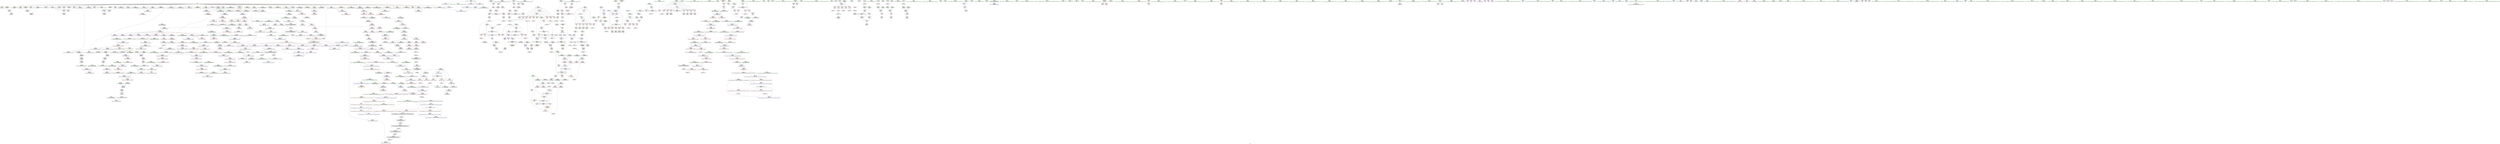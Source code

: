 digraph "SVFG" {
	label="SVFG";

	Node0x561fa42979d0 [shape=record,color=grey,label="{NodeID: 0\nNullPtr|{|<s39>76}}"];
	Node0x561fa42979d0 -> Node0x561fa42f1ff0[style=solid];
	Node0x561fa42979d0 -> Node0x561fa42f20f0[style=solid];
	Node0x561fa42979d0 -> Node0x561fa42f21c0[style=solid];
	Node0x561fa42979d0 -> Node0x561fa42f2290[style=solid];
	Node0x561fa42979d0 -> Node0x561fa42f2360[style=solid];
	Node0x561fa42979d0 -> Node0x561fa42f2430[style=solid];
	Node0x561fa42979d0 -> Node0x561fa42f2500[style=solid];
	Node0x561fa42979d0 -> Node0x561fa42f25d0[style=solid];
	Node0x561fa42979d0 -> Node0x561fa42f26a0[style=solid];
	Node0x561fa42979d0 -> Node0x561fa42f2770[style=solid];
	Node0x561fa42979d0 -> Node0x561fa42f2840[style=solid];
	Node0x561fa42979d0 -> Node0x561fa42f2910[style=solid];
	Node0x561fa42979d0 -> Node0x561fa42f29e0[style=solid];
	Node0x561fa42979d0 -> Node0x561fa42f2ab0[style=solid];
	Node0x561fa42979d0 -> Node0x561fa42f2b80[style=solid];
	Node0x561fa42979d0 -> Node0x561fa42f2c50[style=solid];
	Node0x561fa42979d0 -> Node0x561fa42f2d20[style=solid];
	Node0x561fa42979d0 -> Node0x561fa42f2df0[style=solid];
	Node0x561fa42979d0 -> Node0x561fa42f2ec0[style=solid];
	Node0x561fa42979d0 -> Node0x561fa42f2f90[style=solid];
	Node0x561fa42979d0 -> Node0x561fa42f3060[style=solid];
	Node0x561fa42979d0 -> Node0x561fa42f3130[style=solid];
	Node0x561fa42979d0 -> Node0x561fa42f3200[style=solid];
	Node0x561fa42979d0 -> Node0x561fa42f32d0[style=solid];
	Node0x561fa42979d0 -> Node0x561fa42f33a0[style=solid];
	Node0x561fa42979d0 -> Node0x561fa42f3470[style=solid];
	Node0x561fa42979d0 -> Node0x561fa42f3540[style=solid];
	Node0x561fa42979d0 -> Node0x561fa42f3610[style=solid];
	Node0x561fa42979d0 -> Node0x561fa42f36e0[style=solid];
	Node0x561fa42979d0 -> Node0x561fa42f37b0[style=solid];
	Node0x561fa42979d0 -> Node0x561fa42f3880[style=solid];
	Node0x561fa42979d0 -> Node0x561fa42f3950[style=solid];
	Node0x561fa42979d0 -> Node0x561fa42f3a20[style=solid];
	Node0x561fa42979d0 -> Node0x561fa430bd20[style=solid];
	Node0x561fa42979d0 -> Node0x561fa43108e0[style=solid];
	Node0x561fa42979d0 -> Node0x561fa43109b0[style=solid];
	Node0x561fa42979d0 -> Node0x561fa4310a80[style=solid];
	Node0x561fa42979d0 -> Node0x561fa42ffef0[style=solid];
	Node0x561fa42979d0 -> Node0x561fa4330e30[style=solid];
	Node0x561fa42979d0:s39 -> Node0x561fa43ad2e0[style=solid,color=red];
	Node0x561fa42f9920 [shape=record,color=blue,label="{NodeID: 775\n1079\<--1076\n.addr\<--\n_ZN9__gnu_cxx13new_allocatorIiEC2ERKS1_\n}"];
	Node0x561fa4311d20 [shape=record,color=black,label="{NodeID: 1550\n716 = PHI(160, )\n}"];
	Node0x561fa4311d20 -> Node0x561fa430eba0[style=solid];
	Node0x561fa42f0460 [shape=record,color=purple,label="{NodeID: 443\n1030\<--1025\n_M_impl\<--this1\n_ZNSt12_Vector_baseIiSaIiEE17_M_create_storageEm\n}"];
	Node0x561fa42e4210 [shape=record,color=green,label="{NodeID: 111\n473\<--474\n_n\<--_n_field_insensitive\n_Z5printRKSt6vectorIiSaIiEE\n}"];
	Node0x561fa42e4210 -> Node0x561fa4303ea0[style=solid];
	Node0x561fa42e4210 -> Node0x561fa430d750[style=solid];
	Node0x561fa4305e50 [shape=record,color=red,label="{NodeID: 554\n717\<--663\n\<--i\nmain\n}"];
	Node0x561fa4305e50 -> Node0x561fa42f6040[style=solid];
	Node0x561fa4370b40 [shape=record,color=yellow,style=double,label="{NodeID: 1329\n217V_1 = ENCHI(MR_217V_0)\npts\{1223 \}\nFun[_ZSt6fill_nIPimiET_S1_T0_RKT1_]|{<s0>84}}"];
	Node0x561fa4370b40:s0 -> Node0x561fa4372e40[style=dashed,color=red];
	Node0x561fa42e89b0 [shape=record,color=green,label="{NodeID: 222\n1332\<--1333\n__cxa_begin_catch\<--__cxa_begin_catch_field_insensitive\n}"];
	Node0x561fa430b880 [shape=record,color=red,label="{NodeID: 665\n1462\<--1461\ndummyVal\<--offset_0\nmain\n}"];
	Node0x561fa430b880 -> Node0x561fa430f560[style=solid];
	Node0x561fa42f6a00 [shape=record,color=black,label="{NodeID: 333\n817\<--816\nidxprom44\<--\nmain\n}"];
	Node0x561fa42c0380 [shape=record,color=green,label="{NodeID: 1\n7\<--1\n__dso_handle\<--dummyObj\nGlob }"];
	Node0x561fa42f99f0 [shape=record,color=blue,label="{NodeID: 776\n1088\<--1086\nthis.addr\<--this\n_ZNSt12_Vector_baseIiSaIiEE11_M_allocateEm\n}"];
	Node0x561fa42f99f0 -> Node0x561fa4309250[style=dashed];
	Node0x561fa4311e30 [shape=record,color=black,label="{NodeID: 1551\n721 = PHI(160, )\n}"];
	Node0x561fa4311e30 -> Node0x561fa430ec70[style=solid];
	Node0x561fa42f0530 [shape=record,color=purple,label="{NodeID: 444\n1031\<--1025\n_M_start\<--this1\n_ZNSt12_Vector_baseIiSaIiEE17_M_create_storageEm\n}"];
	Node0x561fa42f0530 -> Node0x561fa42f9370[style=solid];
	Node0x561fa42e42e0 [shape=record,color=green,label="{NodeID: 112\n479\<--480\n_Z4SizeISt6vectorIiSaIiEEEiRKT_\<--_Z4SizeISt6vectorIiSaIiEEEiRKT__field_insensitive\n}"];
	Node0x561fa4305f20 [shape=record,color=red,label="{NodeID: 555\n722\<--663\n\<--i\nmain\n}"];
	Node0x561fa4305f20 -> Node0x561fa42f6110[style=solid];
	Node0x561fa42e8ab0 [shape=record,color=green,label="{NodeID: 223\n1335\<--1336\n_ZSt9terminatev\<--_ZSt9terminatev_field_insensitive\n}"];
	Node0x561fa430b950 [shape=record,color=blue,label="{NodeID: 666\n26\<--27\nn\<--\nGlob }"];
	Node0x561fa430b950 -> Node0x561fa430e930[style=dashed];
	Node0x561fa42f6ad0 [shape=record,color=black,label="{NodeID: 334\n820\<--819\nconv46\<--\nmain\n}"];
	Node0x561fa42f6ad0 -> Node0x561fa4300a90[style=solid];
	Node0x561fa42c0410 [shape=record,color=green,label="{NodeID: 2\n8\<--1\nstdin\<--dummyObj\nGlob }"];
	Node0x561fa42f9ac0 [shape=record,color=blue,label="{NodeID: 777\n1090\<--1087\n__n.addr\<--__n\n_ZNSt12_Vector_baseIiSaIiEE11_M_allocateEm\n}"];
	Node0x561fa42f9ac0 -> Node0x561fa4309320[style=dashed];
	Node0x561fa42f9ac0 -> Node0x561fa43093f0[style=dashed];
	Node0x561fa4311f70 [shape=record,color=black,label="{NodeID: 1552\n726 = PHI(160, )\n}"];
	Node0x561fa4311f70 -> Node0x561fa430ed40[style=solid];
	Node0x561fa42f0600 [shape=record,color=purple,label="{NodeID: 445\n1033\<--1025\n_M_impl2\<--this1\n_ZNSt12_Vector_baseIiSaIiEE17_M_create_storageEm\n}"];
	Node0x561fa42e43e0 [shape=record,color=green,label="{NodeID: 113\n497\<--498\n_ZNKSt6vectorIiSaIiEEixEm\<--_ZNKSt6vectorIiSaIiEEixEm_field_insensitive\n}"];
	Node0x561fa4305ff0 [shape=record,color=red,label="{NodeID: 556\n727\<--663\n\<--i\nmain\n}"];
	Node0x561fa4305ff0 -> Node0x561fa42f61e0[style=solid];
	Node0x561fa42e8bb0 [shape=record,color=green,label="{NodeID: 224\n1345\<--1346\n__a.addr\<--__a.addr_field_insensitive\n_ZNSt16allocator_traitsISaIiEE10deallocateERS0_Pim\n}"];
	Node0x561fa42e8bb0 -> Node0x561fa430ad20[style=solid];
	Node0x561fa42e8bb0 -> Node0x561fa42fb4c0[style=solid];
	Node0x561fa430ba20 [shape=record,color=blue,label="{NodeID: 667\n37\<--38\nres\<--\nGlob }"];
	Node0x561fa430ba20 -> Node0x561fa430efb0[style=dashed];
	Node0x561fa42f6ba0 [shape=record,color=black,label="{NodeID: 335\n827\<--826\nidxprom49\<--\nmain\n}"];
	Node0x561fa42c06c0 [shape=record,color=green,label="{NodeID: 3\n12\<--1\n.str\<--dummyObj\nGlob }"];
	Node0x561fa42f9b90 [shape=record,color=blue,label="{NodeID: 778\n1112\<--1110\n__a.addr\<--__a\n_ZNSt16allocator_traitsISaIiEE8allocateERS0_m\n}"];
	Node0x561fa42f9b90 -> Node0x561fa43094c0[style=dashed];
	Node0x561fa43120b0 [shape=record,color=black,label="{NodeID: 1553\n478 = PHI(510, )\n}"];
	Node0x561fa43120b0 -> Node0x561fa430d750[style=solid];
	Node0x561fa42f06d0 [shape=record,color=purple,label="{NodeID: 446\n1034\<--1025\n_M_start3\<--this1\n_ZNSt12_Vector_baseIiSaIiEE17_M_create_storageEm\n}"];
	Node0x561fa42f06d0 -> Node0x561fa4308d70[style=solid];
	Node0x561fa42e9090 [shape=record,color=green,label="{NodeID: 114\n512\<--513\nc.addr\<--c.addr_field_insensitive\n_Z4SizeISt6vectorIiSaIiEEEiRKT_\n}"];
	Node0x561fa42e9090 -> Node0x561fa4304040[style=solid];
	Node0x561fa42e9090 -> Node0x561fa430d8f0[style=solid];
	Node0x561fa43060c0 [shape=record,color=red,label="{NodeID: 557\n732\<--663\n\<--i\nmain\n}"];
	Node0x561fa43060c0 -> Node0x561fa42f62b0[style=solid];
	Node0x561fa42e8c80 [shape=record,color=green,label="{NodeID: 225\n1347\<--1348\n__p.addr\<--__p.addr_field_insensitive\n_ZNSt16allocator_traitsISaIiEE10deallocateERS0_Pim\n}"];
	Node0x561fa42e8c80 -> Node0x561fa430adf0[style=solid];
	Node0x561fa42e8c80 -> Node0x561fa42fb590[style=solid];
	Node0x561fa430bb20 [shape=record,color=blue,label="{NodeID: 668\n1451\<--58\nllvm.global_ctors_0\<--\nGlob }"];
	Node0x561fa42f6c70 [shape=record,color=black,label="{NodeID: 336\n830\<--829\nconv51\<--\nmain\n}"];
	Node0x561fa42f6c70 -> Node0x561fa4300d90[style=solid];
	Node0x561fa42c0750 [shape=record,color=green,label="{NodeID: 4\n14\<--1\n.str.1\<--dummyObj\nGlob }"];
	Node0x561fa42f9c60 [shape=record,color=blue,label="{NodeID: 779\n1114\<--1111\n__n.addr\<--__n\n_ZNSt16allocator_traitsISaIiEE8allocateERS0_m\n}"];
	Node0x561fa42f9c60 -> Node0x561fa4309590[style=dashed];
	Node0x561fa43121f0 [shape=record,color=black,label="{NodeID: 1554\n491 = PHI()\n}"];
	Node0x561fa42f07a0 [shape=record,color=purple,label="{NodeID: 447\n1036\<--1025\n_M_impl4\<--this1\n_ZNSt12_Vector_baseIiSaIiEE17_M_create_storageEm\n}"];
	Node0x561fa42e9160 [shape=record,color=green,label="{NodeID: 115\n517\<--518\n_ZNKSt6vectorIiSaIiEE4sizeEv\<--_ZNKSt6vectorIiSaIiEE4sizeEv_field_insensitive\n}"];
	Node0x561fa4306190 [shape=record,color=red,label="{NodeID: 558\n737\<--663\n\<--i\nmain\n}"];
	Node0x561fa4306190 -> Node0x561fa432e430[style=solid];
	Node0x561fa42e8d50 [shape=record,color=green,label="{NodeID: 226\n1349\<--1350\n__n.addr\<--__n.addr_field_insensitive\n_ZNSt16allocator_traitsISaIiEE10deallocateERS0_Pim\n}"];
	Node0x561fa42e8d50 -> Node0x561fa430aec0[style=solid];
	Node0x561fa42e8d50 -> Node0x561fa42fb660[style=solid];
	Node0x561fa430bc20 [shape=record,color=blue,label="{NodeID: 669\n1452\<--59\nllvm.global_ctors_1\<--_GLOBAL__sub_I_rem_2_0.cpp\nGlob }"];
	Node0x561fa42f6d40 [shape=record,color=black,label="{NodeID: 337\n654\<--859\nmain_ret\<--\nmain\n}"];
	Node0x561fa42c0810 [shape=record,color=green,label="{NodeID: 5\n16\<--1\n.str.2\<--dummyObj\nGlob }"];
	Node0x561fa42f9d30 [shape=record,color=blue,label="{NodeID: 780\n1129\<--1126\nthis.addr\<--this\n_ZN9__gnu_cxx13new_allocatorIiE8allocateEmPKv\n}"];
	Node0x561fa42f9d30 -> Node0x561fa4309660[style=dashed];
	Node0x561fa43122c0 [shape=record,color=black,label="{NodeID: 1555\n496 = PHI(521, )\n}"];
	Node0x561fa43122c0 -> Node0x561fa4303f70[style=solid];
	Node0x561fa42f0870 [shape=record,color=purple,label="{NodeID: 448\n1037\<--1025\n_M_finish\<--this1\n_ZNSt12_Vector_baseIiSaIiEE17_M_create_storageEm\n}"];
	Node0x561fa42f0870 -> Node0x561fa42f9440[style=solid];
	Node0x561fa4357590 [shape=record,color=black,label="{NodeID: 1223\nMR_143V_3 = PHI(MR_143V_2, MR_143V_1, )\npts\{551 \}\n|{<s0>45}}"];
	Node0x561fa4357590:s0 -> Node0x561fa435ec90[style=dashed,color=blue];
	Node0x561fa42e9260 [shape=record,color=green,label="{NodeID: 116\n524\<--525\nthis.addr\<--this.addr_field_insensitive\n_ZNKSt6vectorIiSaIiEEixEm\n}"];
	Node0x561fa42e9260 -> Node0x561fa4304110[style=solid];
	Node0x561fa42e9260 -> Node0x561fa430d9c0[style=solid];
	Node0x561fa4306260 [shape=record,color=red,label="{NodeID: 559\n713\<--665\n\<--_n\nmain\n}"];
	Node0x561fa4306260 -> Node0x561fa4330fb0[style=solid];
	Node0x561fa42e8e20 [shape=record,color=green,label="{NodeID: 227\n1359\<--1360\n_ZN9__gnu_cxx13new_allocatorIiE10deallocateEPim\<--_ZN9__gnu_cxx13new_allocatorIiE10deallocateEPim_field_insensitive\n}"];
	Node0x561fa430bd20 [shape=record,color=blue, style = dotted,label="{NodeID: 670\n1453\<--3\nllvm.global_ctors_2\<--dummyVal\nGlob }"];
	Node0x561fa42f6e10 [shape=record,color=black,label="{NodeID: 338\n938\<--937\n\<--this1\n_ZNSt6vectorIiSaIiEE21_M_default_initializeEm\n}"];
	Node0x561fa42f6e10 -> Node0x561fa42ef830[style=solid];
	Node0x561fa42f6e10 -> Node0x561fa42ef900[style=solid];
	Node0x561fa42c10b0 [shape=record,color=green,label="{NodeID: 6\n18\<--1\n.str.3\<--dummyObj\nGlob }"];
	Node0x561fa42f9e00 [shape=record,color=blue,label="{NodeID: 781\n1131\<--1127\n__n.addr\<--__n\n_ZN9__gnu_cxx13new_allocatorIiE8allocateEmPKv\n}"];
	Node0x561fa42f9e00 -> Node0x561fa4309730[style=dashed];
	Node0x561fa42f9e00 -> Node0x561fa4309800[style=dashed];
	Node0x561fa4312430 [shape=record,color=black,label="{NodeID: 1556\n501 = PHI()\n}"];
	Node0x561fa42f0940 [shape=record,color=purple,label="{NodeID: 449\n1039\<--1025\n_M_impl5\<--this1\n_ZNSt12_Vector_baseIiSaIiEE17_M_create_storageEm\n}"];
	Node0x561fa42e9330 [shape=record,color=green,label="{NodeID: 117\n526\<--527\n__n.addr\<--__n.addr_field_insensitive\n_ZNKSt6vectorIiSaIiEEixEm\n}"];
	Node0x561fa42e9330 -> Node0x561fa43041e0[style=solid];
	Node0x561fa42e9330 -> Node0x561fa430da90[style=solid];
	Node0x561fa4306330 [shape=record,color=red,label="{NodeID: 560\n771\<--667\n\<--cx\nmain\n}"];
	Node0x561fa4306330 -> Node0x561fa432ebb0[style=solid];
	Node0x561fa42e8f20 [shape=record,color=green,label="{NodeID: 228\n1366\<--1367\nthis.addr\<--this.addr_field_insensitive\n_ZN9__gnu_cxx13new_allocatorIiE10deallocateEPim\n}"];
	Node0x561fa42e8f20 -> Node0x561fa430af90[style=solid];
	Node0x561fa42e8f20 -> Node0x561fa42fb730[style=solid];
	Node0x561fa430be20 [shape=record,color=blue,label="{NodeID: 671\n87\<--91\nch\<--call\n_Z8seekEolnv\n}"];
	Node0x561fa430be20 -> Node0x561fa4301ae0[style=dashed];
	Node0x561fa430be20 -> Node0x561fa4301bb0[style=dashed];
	Node0x561fa430be20 -> Node0x561fa4301c80[style=dashed];
	Node0x561fa430be20 -> Node0x561fa4301d50[style=dashed];
	Node0x561fa430be20 -> Node0x561fa4301e20[style=dashed];
	Node0x561fa430be20 -> Node0x561fa430be20[style=dashed];
	Node0x561fa42f6ee0 [shape=record,color=black,label="{NodeID: 339\n943\<--937\n\<--this1\n_ZNSt6vectorIiSaIiEE21_M_default_initializeEm\n|{<s0>65}}"];
	Node0x561fa42f6ee0:s0 -> Node0x561fa43141f0[style=solid,color=red];
	Node0x561fa42c1140 [shape=record,color=green,label="{NodeID: 7\n20\<--1\n.str.4\<--dummyObj\nGlob }"];
	Node0x561fa42f9ed0 [shape=record,color=blue,label="{NodeID: 782\n1133\<--1128\n.addr\<--\n_ZN9__gnu_cxx13new_allocatorIiE8allocateEmPKv\n}"];
	Node0x561fa4312500 [shape=record,color=black,label="{NodeID: 1557\n508 = PHI()\n}"];
	Node0x561fa42f0a10 [shape=record,color=purple,label="{NodeID: 450\n1040\<--1025\n_M_start6\<--this1\n_ZNSt12_Vector_baseIiSaIiEE17_M_create_storageEm\n}"];
	Node0x561fa42f0a10 -> Node0x561fa4308e40[style=solid];
	Node0x561fa4357f90 [shape=record,color=black,label="{NodeID: 1225\nMR_44V_3 = PHI(MR_44V_4, MR_44V_2, )\npts\{246 \}\n}"];
	Node0x561fa4357f90 -> Node0x561fa430c640[style=dashed];
	Node0x561fa42e9400 [shape=record,color=green,label="{NodeID: 118\n538\<--539\n_Z5solveddd\<--_Z5solveddd_field_insensitive\n}"];
	Node0x561fa4306400 [shape=record,color=red,label="{NodeID: 561\n799\<--667\n\<--cx\nmain\n|{<s0>59}}"];
	Node0x561fa4306400:s0 -> Node0x561fa43157a0[style=solid,color=red];
	Node0x561fa42f1400 [shape=record,color=green,label="{NodeID: 229\n1368\<--1369\n__p.addr\<--__p.addr_field_insensitive\n_ZN9__gnu_cxx13new_allocatorIiE10deallocateEPim\n}"];
	Node0x561fa42f1400 -> Node0x561fa430b060[style=solid];
	Node0x561fa42f1400 -> Node0x561fa42fb800[style=solid];
	Node0x561fa430bef0 [shape=record,color=blue,label="{NodeID: 672\n131\<--139\nf\<--frombool\n_Z2rdv\n}"];
	Node0x561fa430bef0 -> Node0x561fa4301fc0[style=dashed];
	Node0x561fa42f6fb0 [shape=record,color=black,label="{NodeID: 340\n948\<--937\n\<--this1\n_ZNSt6vectorIiSaIiEE21_M_default_initializeEm\n}"];
	Node0x561fa42f6fb0 -> Node0x561fa42ef9d0[style=solid];
	Node0x561fa42f6fb0 -> Node0x561fa42efaa0[style=solid];
	Node0x561fa42c1200 [shape=record,color=green,label="{NodeID: 8\n22\<--1\n.str.5\<--dummyObj\nGlob }"];
	Node0x561fa42f9fa0 [shape=record,color=blue,label="{NodeID: 783\n1159\<--1158\nthis.addr\<--this\n_ZNK9__gnu_cxx13new_allocatorIiE8max_sizeEv\n}"];
	Node0x561fa42f9fa0 -> Node0x561fa43098d0[style=dashed];
	Node0x561fa43125d0 [shape=record,color=black,label="{NodeID: 1558\n516 = PHI(1428, )\n}"];
	Node0x561fa43125d0 -> Node0x561fa42f54e0[style=solid];
	Node0x561fa42f0ae0 [shape=record,color=purple,label="{NodeID: 451\n1044\<--1025\n_M_impl7\<--this1\n_ZNSt12_Vector_baseIiSaIiEE17_M_create_storageEm\n}"];
	Node0x561fa43688b0 [shape=record,color=black,label="{NodeID: 1226\nMR_52V_3 = PHI(MR_52V_4, MR_52V_2, )\npts\{256 \}\n}"];
	Node0x561fa43688b0 -> Node0x561fa4302a50[style=dashed];
	Node0x561fa43688b0 -> Node0x561fa4302b20[style=dashed];
	Node0x561fa43688b0 -> Node0x561fa4302bf0[style=dashed];
	Node0x561fa43688b0 -> Node0x561fa430ca50[style=dashed];
	Node0x561fa42e9500 [shape=record,color=green,label="{NodeID: 119\n544\<--545\ncx.addr\<--cx.addr_field_insensitive\n_Z5solveddd\n}"];
	Node0x561fa42e9500 -> Node0x561fa4304380[style=solid];
	Node0x561fa42e9500 -> Node0x561fa430db60[style=solid];
	Node0x561fa43064d0 [shape=record,color=red,label="{NodeID: 562\n812\<--667\n\<--cx\nmain\n}"];
	Node0x561fa43064d0 -> Node0x561fa4300610[style=solid];
	Node0x561fa42f14d0 [shape=record,color=green,label="{NodeID: 230\n1370\<--1371\n.addr\<--.addr_field_insensitive\n_ZN9__gnu_cxx13new_allocatorIiE10deallocateEPim\n}"];
	Node0x561fa42f14d0 -> Node0x561fa42fb8d0[style=solid];
	Node0x561fa430bfc0 [shape=record,color=blue,label="{NodeID: 673\n163\<--168\nf\<--frombool\n_Z3rlfv\n}"];
	Node0x561fa430bfc0 -> Node0x561fa4302160[style=dashed];
	Node0x561fa42f7080 [shape=record,color=black,label="{NodeID: 341\n972\<--968\nsub.ptr.lhs.cast\<--\n_ZNSt12_Vector_baseIiSaIiEED2Ev\n}"];
	Node0x561fa42f7080 -> Node0x561fa432d230[style=solid];
	Node0x561fa42c12c0 [shape=record,color=green,label="{NodeID: 9\n24\<--1\n.str.6\<--dummyObj\nGlob }"];
	Node0x561fa42fa070 [shape=record,color=blue,label="{NodeID: 784\n1172\<--1169\n__first.addr\<--__first\n_ZSt27__uninitialized_default_n_aIPimiET_S1_T0_RSaIT1_E\n}"];
	Node0x561fa42fa070 -> Node0x561fa43099a0[style=dashed];
	Node0x561fa4312770 [shape=record,color=black,label="{NodeID: 1559\n574 = PHI()\n}"];
	Node0x561fa4312770 -> Node0x561fa432de30[style=solid];
	Node0x561fa42f0bb0 [shape=record,color=purple,label="{NodeID: 452\n1045\<--1025\n_M_end_of_storage\<--this1\n_ZNSt12_Vector_baseIiSaIiEE17_M_create_storageEm\n}"];
	Node0x561fa42f0bb0 -> Node0x561fa42f9510[style=solid];
	Node0x561fa42e95d0 [shape=record,color=green,label="{NodeID: 120\n546\<--547\ncy.addr\<--cy.addr_field_insensitive\n_Z5solveddd\n}"];
	Node0x561fa42e95d0 -> Node0x561fa4304450[style=solid];
	Node0x561fa42e95d0 -> Node0x561fa430dc30[style=solid];
	Node0x561fa43065a0 [shape=record,color=red,label="{NodeID: 563\n780\<--669\n\<--cy\nmain\n}"];
	Node0x561fa43065a0 -> Node0x561fa432e8b0[style=solid];
	Node0x561fa42f15a0 [shape=record,color=green,label="{NodeID: 231\n1379\<--1380\n_ZdlPv\<--_ZdlPv_field_insensitive\n}"];
	Node0x561fa430c090 [shape=record,color=blue,label="{NodeID: 674\n183\<--195\nf\<--frombool\n_Z2rsB5cxx11v\n}"];
	Node0x561fa430c090 -> Node0x561fa4302230[style=dashed];
	Node0x561fa42f7150 [shape=record,color=black,label="{NodeID: 342\n973\<--971\nsub.ptr.rhs.cast\<--\n_ZNSt12_Vector_baseIiSaIiEED2Ev\n}"];
	Node0x561fa42f7150 -> Node0x561fa432d230[style=solid];
	Node0x561fa42ff910 [shape=record,color=black,label="{NodeID: 1117\n118 = PHI(119, 119, 115, )\n}"];
	Node0x561fa42ff910 -> Node0x561fa42f3ef0[style=solid];
	Node0x561fa42c1380 [shape=record,color=green,label="{NodeID: 10\n27\<--1\n\<--dummyObj\nCan only get source location for instruction, argument, global var or function.}"];
	Node0x561fa42fa140 [shape=record,color=blue,label="{NodeID: 785\n1174\<--1170\n__n.addr\<--__n\n_ZSt27__uninitialized_default_n_aIPimiET_S1_T0_RSaIT1_E\n}"];
	Node0x561fa42fa140 -> Node0x561fa4309a70[style=dashed];
	Node0x561fa4312840 [shape=record,color=black,label="{NodeID: 1560\n583 = PHI()\n}"];
	Node0x561fa4312840 -> Node0x561fa432de30[style=solid];
	Node0x561fa42f0c80 [shape=record,color=purple,label="{NodeID: 453\n1099\<--1094\n_M_impl\<--this1\n_ZNSt12_Vector_baseIiSaIiEE11_M_allocateEm\n}"];
	Node0x561fa42f0c80 -> Node0x561fa42f7560[style=solid];
	Node0x561fa42e96a0 [shape=record,color=green,label="{NodeID: 121\n548\<--549\ncz.addr\<--cz.addr_field_insensitive\n_Z5solveddd\n}"];
	Node0x561fa42e96a0 -> Node0x561fa4304520[style=solid];
	Node0x561fa42e96a0 -> Node0x561fa430dd00[style=solid];
	Node0x561fa4306670 [shape=record,color=red,label="{NodeID: 564\n800\<--669\n\<--cy\nmain\n|{<s0>59}}"];
	Node0x561fa4306670:s0 -> Node0x561fa43158f0[style=solid,color=red];
	Node0x561fa42f1670 [shape=record,color=green,label="{NodeID: 232\n1388\<--1389\n__first.addr\<--__first.addr_field_insensitive\n_ZSt8_DestroyIPiiEvT_S1_RSaIT0_E\n}"];
	Node0x561fa42f1670 -> Node0x561fa430b130[style=solid];
	Node0x561fa42f1670 -> Node0x561fa42fb9a0[style=solid];
	Node0x561fa430c160 [shape=record,color=blue,label="{NodeID: 675\n187\<--216\nexn.slot\<--\n_Z2rsB5cxx11v\n}"];
	Node0x561fa430c160 -> Node0x561fa4302300[style=dashed];
	Node0x561fa42f7220 [shape=record,color=black,label="{NodeID: 343\n1004\<--1003\n\<--this1\n_ZNSt12_Vector_baseIiSaIiEE12_Vector_implC2ERKS0_\n|{<s0>71}}"];
	Node0x561fa42f7220:s0 -> Node0x561fa4316a00[style=solid,color=red];
	Node0x561fa42ffef0 [shape=record,color=black,label="{NodeID: 1118\n1107 = PHI(1102, 3, )\n}"];
	Node0x561fa42ffef0 -> Node0x561fa42f7630[style=solid];
	Node0x561fa42c1480 [shape=record,color=green,label="{NodeID: 11\n38\<--1\n\<--dummyObj\nCan only get source location for instruction, argument, global var or function.}"];
	Node0x561fa42fa210 [shape=record,color=blue,label="{NodeID: 786\n1176\<--1171\n.addr\<--\n_ZSt27__uninitialized_default_n_aIPimiET_S1_T0_RSaIT1_E\n}"];
	Node0x561fa4312910 [shape=record,color=black,label="{NodeID: 1561\n591 = PHI()\n}"];
	Node0x561fa4312910 -> Node0x561fa432d9b0[style=solid];
	Node0x561fa42f0d50 [shape=record,color=purple,label="{NodeID: 454\n1193\<--1192\n_M_impl\<--this1\n_ZNSt12_Vector_baseIiSaIiEE19_M_get_Tp_allocatorEv\n}"];
	Node0x561fa42f0d50 -> Node0x561fa42f7be0[style=solid];
	Node0x561fa42e9770 [shape=record,color=green,label="{NodeID: 122\n550\<--551\ncur\<--cur_field_insensitive\n_Z5solveddd\n|{|<s3>45}}"];
	Node0x561fa42e9770 -> Node0x561fa43045f0[style=solid];
	Node0x561fa42e9770 -> Node0x561fa43046c0[style=solid];
	Node0x561fa42e9770 -> Node0x561fa430ddd0[style=solid];
	Node0x561fa42e9770:s3 -> Node0x561fa4316c20[style=solid,color=red];
	Node0x561fa4306740 [shape=record,color=red,label="{NodeID: 565\n822\<--669\n\<--cy\nmain\n}"];
	Node0x561fa4306740 -> Node0x561fa4300910[style=solid];
	Node0x561fa42f1740 [shape=record,color=green,label="{NodeID: 233\n1390\<--1391\n__last.addr\<--__last.addr_field_insensitive\n_ZSt8_DestroyIPiiEvT_S1_RSaIT0_E\n}"];
	Node0x561fa42f1740 -> Node0x561fa430b200[style=solid];
	Node0x561fa42f1740 -> Node0x561fa42fba70[style=solid];
	Node0x561fa430c230 [shape=record,color=blue,label="{NodeID: 676\n189\<--218\nehselector.slot\<--\n_Z2rsB5cxx11v\n}"];
	Node0x561fa430c230 -> Node0x561fa43023d0[style=dashed];
	Node0x561fa42f72f0 [shape=record,color=black,label="{NodeID: 344\n1054\<--1053\n\<--this1\n_ZNSt12_Vector_baseIiSaIiEE12_Vector_implD2Ev\n|{<s0>73}}"];
	Node0x561fa42f72f0:s0 -> Node0x561fa43153b0[style=solid,color=red];
	Node0x561fa4300490 [shape=record,color=grey,label="{NodeID: 1119\n811 = Binary(805, 810, )\n}"];
	Node0x561fa4300490 -> Node0x561fa4300610[style=solid];
	Node0x561fa42c1580 [shape=record,color=green,label="{NodeID: 12\n40\<--1\n.str.7\<--dummyObj\nGlob }"];
	Node0x561fa42fa2e0 [shape=record,color=blue,label="{NodeID: 787\n1189\<--1188\nthis.addr\<--this\n_ZNSt12_Vector_baseIiSaIiEE19_M_get_Tp_allocatorEv\n}"];
	Node0x561fa42fa2e0 -> Node0x561fa4309b40[style=dashed];
	Node0x561fa43129e0 [shape=record,color=black,label="{NodeID: 1562\n945 = PHI(1168, )\n}"];
	Node0x561fa43129e0 -> Node0x561fa4310400[style=solid];
	Node0x561fa42f0e20 [shape=record,color=purple,label="{NodeID: 455\n1291\<--1290\nincdec.ptr\<--\n_ZSt10__fill_n_aIPimiEN9__gnu_cxx11__enable_ifIXsr11__is_scalarIT1_EE7__valueET_E6__typeES4_T0_RKS3_\n}"];
	Node0x561fa42f0e20 -> Node0x561fa42fb0b0[style=solid];
	Node0x561fa42e9840 [shape=record,color=green,label="{NodeID: 123\n552\<--553\ni\<--i_field_insensitive\n_Z5solveddd\n}"];
	Node0x561fa42e9840 -> Node0x561fa4304790[style=solid];
	Node0x561fa42e9840 -> Node0x561fa4304860[style=solid];
	Node0x561fa42e9840 -> Node0x561fa4304930[style=solid];
	Node0x561fa42e9840 -> Node0x561fa4304a00[style=solid];
	Node0x561fa42e9840 -> Node0x561fa4304ad0[style=solid];
	Node0x561fa42e9840 -> Node0x561fa4304ba0[style=solid];
	Node0x561fa42e9840 -> Node0x561fa430dea0[style=solid];
	Node0x561fa42e9840 -> Node0x561fa430e040[style=solid];
	Node0x561fa4306810 [shape=record,color=red,label="{NodeID: 566\n789\<--671\n\<--cz\nmain\n}"];
	Node0x561fa4306810 -> Node0x561fa432e730[style=solid];
	Node0x561fa42f1810 [shape=record,color=green,label="{NodeID: 234\n1392\<--1393\n.addr\<--.addr_field_insensitive\n_ZSt8_DestroyIPiiEvT_S1_RSaIT0_E\n}"];
	Node0x561fa42f1810 -> Node0x561fa42fbb40[style=solid];
	Node0x561fa430c300 [shape=record,color=blue,label="{NodeID: 677\n245\<--262\nf\<--frombool\n_Z3rviv\n}"];
	Node0x561fa430c300 -> Node0x561fa4302640[style=dashed];
	Node0x561fa430c300 -> Node0x561fa4357f90[style=dashed];
	Node0x561fa42f73c0 [shape=record,color=black,label="{NodeID: 345\n1067\<--1066\n\<--this1\n_ZNSaIiEC2ERKS_\n|{<s0>74}}"];
	Node0x561fa42f73c0:s0 -> Node0x561fa4315130[style=solid,color=red];
	Node0x561fa4300610 [shape=record,color=grey,label="{NodeID: 1120\n813 = Binary(812, 811, )\n}"];
	Node0x561fa4300610 -> Node0x561fa430f7d0[style=solid];
	Node0x561fa42c1680 [shape=record,color=green,label="{NodeID: 13\n42\<--1\n.str.8\<--dummyObj\nGlob }"];
	Node0x561fa42fa3b0 [shape=record,color=blue,label="{NodeID: 788\n1199\<--1197\n__first.addr\<--__first\n_ZSt25__uninitialized_default_nIPimET_S1_T0_\n}"];
	Node0x561fa42fa3b0 -> Node0x561fa4309c10[style=dashed];
	Node0x561fa4312bb0 [shape=record,color=black,label="{NodeID: 1563\n798 = PHI(540, )\n}"];
	Node0x561fa4312bb0 -> Node0x561fa4330830[style=solid];
	Node0x561fa42f0ef0 [shape=record,color=purple,label="{NodeID: 456\n1320\<--1316\n_M_impl\<--this1\n_ZNSt12_Vector_baseIiSaIiEE13_M_deallocateEPim\n}"];
	Node0x561fa42f0ef0 -> Node0x561fa42f8190[style=solid];
	Node0x561fa42e9910 [shape=record,color=green,label="{NodeID: 124\n554\<--555\n_n\<--_n_field_insensitive\n_Z5solveddd\n}"];
	Node0x561fa42e9910 -> Node0x561fa4304c70[style=solid];
	Node0x561fa42e9910 -> Node0x561fa430df70[style=solid];
	Node0x561fa43068e0 [shape=record,color=red,label="{NodeID: 567\n801\<--671\n\<--cz\nmain\n|{<s0>59}}"];
	Node0x561fa43068e0:s0 -> Node0x561fa4315a40[style=solid,color=red];
	Node0x561fa42f18e0 [shape=record,color=green,label="{NodeID: 235\n1400\<--1401\n_ZSt8_DestroyIPiEvT_S1_\<--_ZSt8_DestroyIPiEvT_S1__field_insensitive\n}"];
	Node0x561fa430c3d0 [shape=record,color=blue,label="{NodeID: 678\n247\<--272\nnrvo\<--\n_Z3rviv\n}"];
	Node0x561fa430c3d0 -> Node0x561fa430cb20[style=dashed];
	Node0x561fa42f7490 [shape=record,color=black,label="{NodeID: 346\n1069\<--1068\n\<--\n_ZNSaIiEC2ERKS_\n|{<s0>74}}"];
	Node0x561fa42f7490:s0 -> Node0x561fa4315270[style=solid,color=red];
	Node0x561fa4300790 [shape=record,color=grey,label="{NodeID: 1121\n327 = Binary(326, 138, )\n}"];
	Node0x561fa4300790 -> Node0x561fa430ca50[style=solid];
	Node0x561fa42c1780 [shape=record,color=green,label="{NodeID: 14\n44\<--1\n.str.9\<--dummyObj\nGlob }"];
	Node0x561fa42fa480 [shape=record,color=blue,label="{NodeID: 789\n1201\<--1198\n__n.addr\<--__n\n_ZSt25__uninitialized_default_nIPimET_S1_T0_\n}"];
	Node0x561fa42fa480 -> Node0x561fa4309ce0[style=dashed];
	Node0x561fa4312cf0 [shape=record,color=black,label="{NodeID: 1564\n802 = PHI(540, )\n}"];
	Node0x561fa4312cf0 -> Node0x561fa4330830[style=solid];
	Node0x561fa42f0fc0 [shape=record,color=purple,label="{NodeID: 457\n1435\<--1434\n_M_impl\<--\n_ZNKSt6vectorIiSaIiEE4sizeEv\n}"];
	Node0x561fa42e99e0 [shape=record,color=green,label="{NodeID: 125\n575\<--576\nllvm.fabs.f64\<--llvm.fabs.f64_field_insensitive\n}"];
	Node0x561fa43069b0 [shape=record,color=red,label="{NodeID: 568\n832\<--671\n\<--cz\nmain\n}"];
	Node0x561fa43069b0 -> Node0x561fa4300c10[style=solid];
	Node0x561fa42f19e0 [shape=record,color=green,label="{NodeID: 236\n1406\<--1407\n__first.addr\<--__first.addr_field_insensitive\n_ZSt8_DestroyIPiEvT_S1_\n}"];
	Node0x561fa42f19e0 -> Node0x561fa430b2d0[style=solid];
	Node0x561fa42f19e0 -> Node0x561fa42fbc10[style=solid];
	Node0x561fa430c4a0 [shape=record,color=blue,label="{NodeID: 679\n255\<--27\ni\<--\n_Z3rviv\n}"];
	Node0x561fa430c4a0 -> Node0x561fa43688b0[style=dashed];
	Node0x561fa42f7560 [shape=record,color=black,label="{NodeID: 347\n1100\<--1099\n\<--_M_impl\n_ZNSt12_Vector_baseIiSaIiEE11_M_allocateEm\n|{<s0>75}}"];
	Node0x561fa42f7560:s0 -> Node0x561fa4314730[style=solid,color=red];
	Node0x561fa4300910 [shape=record,color=grey,label="{NodeID: 1122\n823 = Binary(822, 821, )\n}"];
	Node0x561fa4300910 -> Node0x561fa430f8a0[style=solid];
	Node0x561fa42c1880 [shape=record,color=green,label="{NodeID: 15\n46\<--1\n.str.10\<--dummyObj\nGlob }"];
	Node0x561fa42fa550 [shape=record,color=blue,label="{NodeID: 790\n1203\<--1208\n__assignable\<--\n_ZSt25__uninitialized_default_nIPimET_S1_T0_\n}"];
	Node0x561fa4312e30 [shape=record,color=black,label="{NodeID: 1565\n731 = PHI(160, )\n}"];
	Node0x561fa4312e30 -> Node0x561fa430ee10[style=solid];
	Node0x561fa42f1090 [shape=record,color=purple,label="{NodeID: 458\n1436\<--1434\n_M_finish\<--\n_ZNKSt6vectorIiSaIiEE4sizeEv\n}"];
	Node0x561fa42f1090 -> Node0x561fa430b540[style=solid];
	Node0x561fa42e9ae0 [shape=record,color=green,label="{NodeID: 126\n599\<--600\n_Z8checkMaxIdEvRT_S0_\<--_Z8checkMaxIdEvRT_S0__field_insensitive\n}"];
	Node0x561fa4306a80 [shape=record,color=red,label="{NodeID: 569\n749\<--673\n\<--step\nmain\n}"];
	Node0x561fa4306a80 -> Node0x561fa43306b0[style=solid];
	Node0x561fa4371980 [shape=record,color=yellow,style=double,label="{NodeID: 1344\n119V_1 = ENCHI(MR_119V_0)\npts\{429 \}\nFun[_ZNSt6vectorIiSaIiEED2Ev]}"];
	Node0x561fa4371980 -> Node0x561fa430d410[style=dashed];
	Node0x561fa42f1ab0 [shape=record,color=green,label="{NodeID: 237\n1408\<--1409\n__last.addr\<--__last.addr_field_insensitive\n_ZSt8_DestroyIPiEvT_S1_\n}"];
	Node0x561fa42f1ab0 -> Node0x561fa430b3a0[style=solid];
	Node0x561fa42f1ab0 -> Node0x561fa42fbce0[style=solid];
	Node0x561fa430c570 [shape=record,color=blue,label="{NodeID: 680\n257\<--285\n_n\<--\n_Z3rviv\n}"];
	Node0x561fa430c570 -> Node0x561fa4302cc0[style=dashed];
	Node0x561fa42f7630 [shape=record,color=black,label="{NodeID: 348\n1085\<--1107\n_ZNSt12_Vector_baseIiSaIiEE11_M_allocateEm_ret\<--cond\n_ZNSt12_Vector_baseIiSaIiEE11_M_allocateEm\n|{<s0>72}}"];
	Node0x561fa42f7630:s0 -> Node0x561fa4312f70[style=solid,color=blue];
	Node0x561fa4300a90 [shape=record,color=grey,label="{NodeID: 1123\n821 = Binary(815, 820, )\n}"];
	Node0x561fa4300a90 -> Node0x561fa4300910[style=solid];
	Node0x561fa42c1980 [shape=record,color=green,label="{NodeID: 16\n48\<--1\nstdout\<--dummyObj\nGlob }"];
	Node0x561fa42fa620 [shape=record,color=blue,label="{NodeID: 791\n1218\<--1216\n__first.addr\<--__first\n_ZNSt27__uninitialized_default_n_1ILb1EE18__uninit_default_nIPimEET_S3_T0_\n}"];
	Node0x561fa42fa620 -> Node0x561fa4309db0[style=dashed];
	Node0x561fa4312f70 [shape=record,color=black,label="{NodeID: 1566\n1027 = PHI(1085, )\n}"];
	Node0x561fa4312f70 -> Node0x561fa42f9370[style=solid];
	Node0x561fa42f1160 [shape=record,color=purple,label="{NodeID: 459\n1439\<--1438\n_M_impl2\<--\n_ZNKSt6vectorIiSaIiEE4sizeEv\n}"];
	Node0x561fa42e9be0 [shape=record,color=green,label="{NodeID: 127\n608\<--609\n_Z8checkMinIdEvRT_S0_\<--_Z8checkMinIdEvRT_S0__field_insensitive\n}"];
	Node0x561fa4306b50 [shape=record,color=red,label="{NodeID: 570\n772\<--673\n\<--step\nmain\n}"];
	Node0x561fa4306b50 -> Node0x561fa432ed30[style=solid];
	Node0x561fa4371a60 [shape=record,color=yellow,style=double,label="{NodeID: 1345\n121V_1 = ENCHI(MR_121V_0)\npts\{431 \}\nFun[_ZNSt6vectorIiSaIiEED2Ev]}"];
	Node0x561fa4371a60 -> Node0x561fa430d4e0[style=dashed];
	Node0x561fa42f1b80 [shape=record,color=green,label="{NodeID: 238\n1415\<--1416\n_ZNSt12_Destroy_auxILb1EE9__destroyIPiEEvT_S3_\<--_ZNSt12_Destroy_auxILb1EE9__destroyIPiEEvT_S3__field_insensitive\n}"];
	Node0x561fa430c640 [shape=record,color=blue,label="{NodeID: 681\n245\<--300\nf\<--frombool9\n_Z3rviv\n}"];
	Node0x561fa430c640 -> Node0x561fa4302710[style=dashed];
	Node0x561fa430c640 -> Node0x561fa4357f90[style=dashed];
	Node0x561fa42f7700 [shape=record,color=black,label="{NodeID: 349\n1119\<--1118\n\<--\n_ZNSt16allocator_traitsISaIiEE8allocateERS0_m\n|{<s0>76}}"];
	Node0x561fa42f7700:s0 -> Node0x561fa43a64a0[style=solid,color=red];
	Node0x561fa4300c10 [shape=record,color=grey,label="{NodeID: 1124\n833 = Binary(832, 831, )\n}"];
	Node0x561fa4300c10 -> Node0x561fa430f970[style=solid];
	Node0x561fa42c1a80 [shape=record,color=green,label="{NodeID: 17\n49\<--1\n_ZZ4mainE2dx\<--dummyObj\nGlob }"];
	Node0x561fa42fa6f0 [shape=record,color=blue,label="{NodeID: 792\n1220\<--1217\n__n.addr\<--__n\n_ZNSt27__uninitialized_default_n_1ILb1EE18__uninit_default_nIPimEET_S3_T0_\n}"];
	Node0x561fa42fa6f0 -> Node0x561fa4309e80[style=dashed];
	Node0x561fa43130b0 [shape=record,color=black,label="{NodeID: 1567\n1102 = PHI(1109, )\n}"];
	Node0x561fa43130b0 -> Node0x561fa42ffef0[style=solid];
	Node0x561fa42f1230 [shape=record,color=purple,label="{NodeID: 460\n1440\<--1438\n_M_start\<--\n_ZNKSt6vectorIiSaIiEE4sizeEv\n}"];
	Node0x561fa42f1230 -> Node0x561fa430b610[style=solid];
	Node0x561fa42e9ce0 [shape=record,color=green,label="{NodeID: 128\n615\<--616\na.addr\<--a.addr_field_insensitive\n_Z8checkMaxIdEvRT_S0_\n}"];
	Node0x561fa42e9ce0 -> Node0x561fa4305080[style=solid];
	Node0x561fa42e9ce0 -> Node0x561fa4305150[style=solid];
	Node0x561fa42e9ce0 -> Node0x561fa430e110[style=solid];
	Node0x561fa4306c20 [shape=record,color=red,label="{NodeID: 571\n781\<--673\n\<--step\nmain\n}"];
	Node0x561fa4306c20 -> Node0x561fa432ea30[style=solid];
	Node0x561fa42f1c80 [shape=record,color=green,label="{NodeID: 239\n1421\<--1422\n.addr\<--.addr_field_insensitive\n_ZNSt12_Destroy_auxILb1EE9__destroyIPiEEvT_S3_\n}"];
	Node0x561fa42f1c80 -> Node0x561fa42fbdb0[style=solid];
	Node0x561fa430c710 [shape=record,color=blue,label="{NodeID: 682\n251\<--310\nexn.slot\<--\n_Z3rviv\n}"];
	Node0x561fa430c710 -> Node0x561fa43028b0[style=dashed];
	Node0x561fa42f77d0 [shape=record,color=black,label="{NodeID: 350\n1109\<--1121\n_ZNSt16allocator_traitsISaIiEE8allocateERS0_m_ret\<--call\n_ZNSt16allocator_traitsISaIiEE8allocateERS0_m\n|{<s0>75}}"];
	Node0x561fa42f77d0:s0 -> Node0x561fa43130b0[style=solid,color=blue];
	Node0x561fa4300d90 [shape=record,color=grey,label="{NodeID: 1125\n831 = Binary(825, 830, )\n}"];
	Node0x561fa4300d90 -> Node0x561fa4300c10[style=solid];
	Node0x561fa42c1b80 [shape=record,color=green,label="{NodeID: 18\n51\<--1\n_ZZ4mainE2dy\<--dummyObj\nGlob }"];
	Node0x561fa42fa7c0 [shape=record,color=blue,label="{NodeID: 793\n1222\<--27\nref.tmp\<--\n_ZNSt27__uninitialized_default_n_1ILb1EE18__uninit_default_nIPimEET_S3_T0_\n|{<s0>82}}"];
	Node0x561fa42fa7c0:s0 -> Node0x561fa4370b40[style=dashed,color=red];
	Node0x561fa43131f0 [shape=record,color=black,label="{NodeID: 1568\n1121 = PHI(1125, )\n}"];
	Node0x561fa43131f0 -> Node0x561fa42f77d0[style=solid];
	Node0x561fa42f1300 [shape=record,color=purple,label="{NodeID: 461\n422\<--420\nadd.ptr\<--\n_ZNSt6vectorIiSaIiEEixEm\n}"];
	Node0x561fa42f1300 -> Node0x561fa42f4f30[style=solid];
	Node0x561fa436b4a0 [shape=record,color=yellow,style=double,label="{NodeID: 1236\n64V_1 = ENCHI(MR_64V_0)\npts\{363 \}\nFun[_ZNSt6vectorIiSaIiEEC2EmRKS0_]}"];
	Node0x561fa436b4a0 -> Node0x561fa430cf30[style=dashed];
	Node0x561fa42e9db0 [shape=record,color=green,label="{NodeID: 129\n617\<--618\nb.addr\<--b.addr_field_insensitive\n_Z8checkMaxIdEvRT_S0_\n}"];
	Node0x561fa42e9db0 -> Node0x561fa4305220[style=solid];
	Node0x561fa42e9db0 -> Node0x561fa43052f0[style=solid];
	Node0x561fa42e9db0 -> Node0x561fa430e1e0[style=solid];
	Node0x561fa4306cf0 [shape=record,color=red,label="{NodeID: 572\n790\<--673\n\<--step\nmain\n}"];
	Node0x561fa4306cf0 -> Node0x561fa432e5b0[style=solid];
	Node0x561fa42f1d50 [shape=record,color=green,label="{NodeID: 240\n1423\<--1424\n.addr1\<--.addr1_field_insensitive\n_ZNSt12_Destroy_auxILb1EE9__destroyIPiEEvT_S3_\n}"];
	Node0x561fa42f1d50 -> Node0x561fa42fbe80[style=solid];
	Node0x561fa430c7e0 [shape=record,color=blue,label="{NodeID: 683\n253\<--312\nehselector.slot\<--\n_Z3rviv\n}"];
	Node0x561fa430c7e0 -> Node0x561fa4302980[style=dashed];
	Node0x561fa42f78a0 [shape=record,color=black,label="{NodeID: 351\n1155\<--1151\n\<--call2\n_ZN9__gnu_cxx13new_allocatorIiE8allocateEmPKv\n}"];
	Node0x561fa42f78a0 -> Node0x561fa42f7970[style=solid];
	Node0x561fa4300f10 [shape=record,color=grey,label="{NodeID: 1126\n838 = Binary(837, 138, )\n}"];
	Node0x561fa4300f10 -> Node0x561fa430fa40[style=solid];
	Node0x561fa42c1c80 [shape=record,color=green,label="{NodeID: 19\n53\<--1\n_ZZ4mainE2dz\<--dummyObj\nGlob }"];
	Node0x561fa42fa890 [shape=record,color=blue,label="{NodeID: 794\n1237\<--1234\n__first.addr\<--__first\n_ZSt6fill_nIPimiET_S1_T0_RKT1_\n}"];
	Node0x561fa42fa890 -> Node0x561fa4309f50[style=dashed];
	Node0x561fa4313330 [shape=record,color=black,label="{NodeID: 1569\n1140 = PHI(1157, )\n}"];
	Node0x561fa4313330 -> Node0x561fa432f930[style=solid];
	Node0x561fa4301390 [shape=record,color=purple,label="{NodeID: 462\n536\<--534\nadd.ptr\<--\n_ZNKSt6vectorIiSaIiEEixEm\n}"];
	Node0x561fa4301390 -> Node0x561fa42f5750[style=solid];
	Node0x561fa42e9e80 [shape=record,color=green,label="{NodeID: 130\n636\<--637\na.addr\<--a.addr_field_insensitive\n_Z8checkMinIdEvRT_S0_\n}"];
	Node0x561fa42e9e80 -> Node0x561fa4305490[style=solid];
	Node0x561fa42e9e80 -> Node0x561fa4305560[style=solid];
	Node0x561fa42e9e80 -> Node0x561fa430e380[style=solid];
	Node0x561fa4306dc0 [shape=record,color=red,label="{NodeID: 573\n805\<--673\n\<--step\nmain\n}"];
	Node0x561fa4306dc0 -> Node0x561fa4300490[style=solid];
	Node0x561fa42f1e20 [shape=record,color=green,label="{NodeID: 241\n1430\<--1431\nthis.addr\<--this.addr_field_insensitive\n_ZNKSt6vectorIiSaIiEE4sizeEv\n}"];
	Node0x561fa42f1e20 -> Node0x561fa430b470[style=solid];
	Node0x561fa42f1e20 -> Node0x561fa42fbf50[style=solid];
	Node0x561fa430c8b0 [shape=record,color=blue,label="{NodeID: 684\n251\<--317\nexn.slot\<--\n_Z3rviv\n}"];
	Node0x561fa430c8b0 -> Node0x561fa43028b0[style=dashed];
	Node0x561fa42f7970 [shape=record,color=black,label="{NodeID: 352\n1125\<--1155\n_ZN9__gnu_cxx13new_allocatorIiE8allocateEmPKv_ret\<--\n_ZN9__gnu_cxx13new_allocatorIiE8allocateEmPKv\n|{<s0>76}}"];
	Node0x561fa42f7970:s0 -> Node0x561fa43131f0[style=solid,color=blue];
	Node0x561fa4301090 [shape=record,color=grey,label="{NodeID: 1127\n597 = Binary(592, 596, )\n|{<s0>45}}"];
	Node0x561fa4301090:s0 -> Node0x561fa4316d30[style=solid,color=red];
	Node0x561fa42c1d80 [shape=record,color=green,label="{NodeID: 20\n55\<--1\n.str.11\<--dummyObj\nGlob }"];
	Node0x561fa42fa960 [shape=record,color=blue,label="{NodeID: 795\n1239\<--1235\n__n.addr\<--__n\n_ZSt6fill_nIPimiET_S1_T0_RKT1_\n}"];
	Node0x561fa42fa960 -> Node0x561fa430a020[style=dashed];
	Node0x561fa4313470 [shape=record,color=black,label="{NodeID: 1570\n1183 = PHI(1196, )\n}"];
	Node0x561fa4313470 -> Node0x561fa42f7b10[style=solid];
	Node0x561fa4301460 [shape=record,color=purple,label="{NodeID: 463\n1043\<--1041\nadd.ptr\<--\n_ZNSt12_Vector_baseIiSaIiEE17_M_create_storageEm\n}"];
	Node0x561fa4301460 -> Node0x561fa42f9510[style=solid];
	Node0x561fa436b660 [shape=record,color=yellow,style=double,label="{NodeID: 1238\n66V_1 = ENCHI(MR_66V_0)\npts\{365 \}\nFun[_ZNSt6vectorIiSaIiEEC2EmRKS0_]}"];
	Node0x561fa436b660 -> Node0x561fa430d000[style=dashed];
	Node0x561fa42e9f50 [shape=record,color=green,label="{NodeID: 131\n638\<--639\nb.addr\<--b.addr_field_insensitive\n_Z8checkMinIdEvRT_S0_\n}"];
	Node0x561fa42e9f50 -> Node0x561fa4305630[style=solid];
	Node0x561fa42e9f50 -> Node0x561fa4305700[style=solid];
	Node0x561fa42e9f50 -> Node0x561fa430e450[style=solid];
	Node0x561fa4306e90 [shape=record,color=red,label="{NodeID: 574\n815\<--673\n\<--step\nmain\n}"];
	Node0x561fa4306e90 -> Node0x561fa4300a90[style=solid];
	Node0x561fa42f1ef0 [shape=record,color=green,label="{NodeID: 242\n59\<--1447\n_GLOBAL__sub_I_rem_2_0.cpp\<--_GLOBAL__sub_I_rem_2_0.cpp_field_insensitive\n}"];
	Node0x561fa42f1ef0 -> Node0x561fa430bc20[style=solid];
	Node0x561fa430c980 [shape=record,color=blue,label="{NodeID: 685\n253\<--319\nehselector.slot\<--\n_Z3rviv\n}"];
	Node0x561fa430c980 -> Node0x561fa4302980[style=dashed];
	Node0x561fa42f7a40 [shape=record,color=black,label="{NodeID: 353\n1157\<--1164\n_ZNK9__gnu_cxx13new_allocatorIiE8max_sizeEv_ret\<--\n_ZNK9__gnu_cxx13new_allocatorIiE8max_sizeEv\n|{<s0>77}}"];
	Node0x561fa42f7a40:s0 -> Node0x561fa4313330[style=solid,color=blue];
	Node0x561fa4301210 [shape=record,color=grey,label="{NodeID: 1128\n852 = Binary(851, 138, )\n}"];
	Node0x561fa4301210 -> Node0x561fa430fbe0[style=solid];
	Node0x561fa42c1e80 [shape=record,color=green,label="{NodeID: 21\n58\<--1\n\<--dummyObj\nCan only get source location for instruction, argument, global var or function.}"];
	Node0x561fa42faa30 [shape=record,color=blue,label="{NodeID: 796\n1241\<--1236\n__value.addr\<--__value\n_ZSt6fill_nIPimiET_S1_T0_RKT1_\n}"];
	Node0x561fa42faa30 -> Node0x561fa430a0f0[style=dashed];
	Node0x561fa43135b0 [shape=record,color=black,label="{NodeID: 1571\n1211 = PHI(1215, )\n}"];
	Node0x561fa43135b0 -> Node0x561fa42f7d80[style=solid];
	Node0x561fa4301530 [shape=record,color=red,label="{NodeID: 464\n90\<--8\n\<--stdin\n_Z8seekEolnv\n}"];
	Node0x561fa42ea020 [shape=record,color=green,label="{NodeID: 132\n652\<--653\nmain\<--main_field_insensitive\n}"];
	Node0x561fa4306f60 [shape=record,color=red,label="{NodeID: 575\n825\<--673\n\<--step\nmain\n}"];
	Node0x561fa4306f60 -> Node0x561fa4300d90[style=solid];
	Node0x561fa42f1ff0 [shape=record,color=black,label="{NodeID: 243\n2\<--3\ndummyVal\<--dummyVal\n}"];
	Node0x561fa430ca50 [shape=record,color=blue,label="{NodeID: 686\n255\<--327\ni\<--inc\n_Z3rviv\n}"];
	Node0x561fa430ca50 -> Node0x561fa43688b0[style=dashed];
	Node0x561fa42f7b10 [shape=record,color=black,label="{NodeID: 354\n1168\<--1183\n_ZSt27__uninitialized_default_n_aIPimiET_S1_T0_RSaIT1_E_ret\<--call\n_ZSt27__uninitialized_default_n_aIPimiET_S1_T0_RSaIT1_E\n|{<s0>66}}"];
	Node0x561fa42f7b10:s0 -> Node0x561fa43129e0[style=solid,color=blue];
	Node0x561fa432cf30 [shape=record,color=grey,label="{NodeID: 1129\n504 = Binary(503, 138, )\n}"];
	Node0x561fa432cf30 -> Node0x561fa430d820[style=solid];
	Node0x561fa42e1a60 [shape=record,color=green,label="{NodeID: 22\n97\<--1\n\<--dummyObj\nCan only get source location for instruction, argument, global var or function.}"];
	Node0x561fa42fab00 [shape=record,color=blue,label="{NodeID: 797\n1260\<--1257\n__first.addr\<--__first\n_ZSt10__fill_n_aIPimiEN9__gnu_cxx11__enable_ifIXsr11__is_scalarIT1_EE7__valueET_E6__typeES4_T0_RKS3_\n}"];
	Node0x561fa42fab00 -> Node0x561fa435c490[style=dashed];
	Node0x561fa43136f0 [shape=record,color=black,label="{NodeID: 1572\n1229 = PHI(1233, )\n}"];
	Node0x561fa43136f0 -> Node0x561fa42f7e50[style=solid];
	Node0x561fa4301600 [shape=record,color=red,label="{NodeID: 465\n102\<--8\n\<--stdin\n_Z8seekEolnv\n}"];
	Node0x561fa42ea120 [shape=record,color=green,label="{NodeID: 133\n655\<--656\nretval\<--retval_field_insensitive\nmain\n}"];
	Node0x561fa42ea120 -> Node0x561fa43058a0[style=solid];
	Node0x561fa42ea120 -> Node0x561fa430e5f0[style=solid];
	Node0x561fa4307030 [shape=record,color=red,label="{NodeID: 576\n841\<--673\n\<--step\nmain\n}"];
	Node0x561fa4307030 -> Node0x561fa432d3b0[style=solid];
	Node0x561fa42f20f0 [shape=record,color=black,label="{NodeID: 244\n182\<--3\nagg.result\<--dummyVal\n_Z2rsB5cxx11v\n0th arg _Z2rsB5cxx11v }"];
	Node0x561fa430cb20 [shape=record,color=blue,label="{NodeID: 687\n247\<--119\nnrvo\<--\n_Z3rviv\n}"];
	Node0x561fa430cb20 -> Node0x561fa43027e0[style=dashed];
	Node0x561fa42f7be0 [shape=record,color=black,label="{NodeID: 355\n1194\<--1193\n\<--_M_impl\n_ZNSt12_Vector_baseIiSaIiEE19_M_get_Tp_allocatorEv\n}"];
	Node0x561fa42f7be0 -> Node0x561fa42f7cb0[style=solid];
	Node0x561fa432d0b0 [shape=record,color=grey,label="{NodeID: 1130\n975 = Binary(974, 976, )\n|{<s0>67}}"];
	Node0x561fa432d0b0:s0 -> Node0x561fa4317370[style=solid,color=red];
	Node0x561fa42e1b60 [shape=record,color=green,label="{NodeID: 23\n108\<--1\n\<--dummyObj\nCan only get source location for instruction, argument, global var or function.}"];
	Node0x561fa42fabd0 [shape=record,color=blue,label="{NodeID: 798\n1262\<--1258\n__n.addr\<--__n\n_ZSt10__fill_n_aIPimiEN9__gnu_cxx11__enable_ifIXsr11__is_scalarIT1_EE7__valueET_E6__typeES4_T0_RKS3_\n}"];
	Node0x561fa42fabd0 -> Node0x561fa430a430[style=dashed];
	Node0x561fa4313830 [shape=record,color=black,label="{NodeID: 1573\n1247 = PHI(1296, )\n|{<s0>84}}"];
	Node0x561fa4313830:s0 -> Node0x561fa43adea0[style=solid,color=red];
	Node0x561fa43016d0 [shape=record,color=red,label="{NodeID: 466\n686\<--8\n\<--stdin\nmain\n}"];
	Node0x561fa43016d0 -> Node0x561fa42f5ea0[style=solid];
	Node0x561fa42ea1f0 [shape=record,color=green,label="{NodeID: 134\n657\<--658\nnumTests\<--numTests_field_insensitive\nmain\n}"];
	Node0x561fa42ea1f0 -> Node0x561fa4305970[style=solid];
	Node0x561fa42ea1f0 -> Node0x561fa430e6c0[style=solid];
	Node0x561fa4307100 [shape=record,color=red,label="{NodeID: 577\n766\<--681\n\<--d\nmain\n}"];
	Node0x561fa4307100 -> Node0x561fa4331130[style=solid];
	Node0x561fa42f21c0 [shape=record,color=black,label="{NodeID: 245\n215\<--3\n\<--dummyVal\n_Z2rsB5cxx11v\n}"];
	Node0x561fa430cbf0 [shape=record,color=blue,label="{NodeID: 688\n343\<--342\nthis.addr\<--this\n_ZNSaIiEC2Ev\n}"];
	Node0x561fa430cbf0 -> Node0x561fa4302d90[style=dashed];
	Node0x561fa42f7cb0 [shape=record,color=black,label="{NodeID: 356\n1187\<--1194\n_ZNSt12_Vector_baseIiSaIiEE19_M_get_Tp_allocatorEv_ret\<--\n_ZNSt12_Vector_baseIiSaIiEE19_M_get_Tp_allocatorEv\n|{<s0>31|<s1>65}}"];
	Node0x561fa42f7cb0:s0 -> Node0x561fa43b0580[style=solid,color=blue];
	Node0x561fa42f7cb0:s1 -> Node0x561fa4311900[style=solid,color=blue];
	Node0x561fa432d230 [shape=record,color=grey,label="{NodeID: 1131\n974 = Binary(972, 973, )\n}"];
	Node0x561fa432d230 -> Node0x561fa432d0b0[style=solid];
	Node0x561fa42e1c60 [shape=record,color=green,label="{NodeID: 24\n112\<--1\n\<--dummyObj\nCan only get source location for instruction, argument, global var or function.}"];
	Node0x561fa42faca0 [shape=record,color=blue,label="{NodeID: 799\n1264\<--1259\n__value.addr\<--__value\n_ZSt10__fill_n_aIPimiEN9__gnu_cxx11__enable_ifIXsr11__is_scalarIT1_EE7__valueET_E6__typeES4_T0_RKS3_\n}"];
	Node0x561fa42faca0 -> Node0x561fa430a500[style=dashed];
	Node0x561fa4313a00 [shape=record,color=black,label="{NodeID: 1574\n1252 = PHI(1256, )\n}"];
	Node0x561fa4313a00 -> Node0x561fa42f7f20[style=solid];
	Node0x561fa43017a0 [shape=record,color=red,label="{NodeID: 467\n561\<--26\n\<--n\n_Z5solveddd\n}"];
	Node0x561fa43017a0 -> Node0x561fa430df70[style=solid];
	Node0x561fa42ea2c0 [shape=record,color=green,label="{NodeID: 135\n659\<--660\ntest\<--test_field_insensitive\nmain\n}"];
	Node0x561fa42ea2c0 -> Node0x561fa4305a40[style=solid];
	Node0x561fa42ea2c0 -> Node0x561fa4305b10[style=solid];
	Node0x561fa42ea2c0 -> Node0x561fa4305be0[style=solid];
	Node0x561fa42ea2c0 -> Node0x561fa430e790[style=solid];
	Node0x561fa42ea2c0 -> Node0x561fa430fbe0[style=solid];
	Node0x561fa43071d0 [shape=record,color=red,label="{NodeID: 578\n773\<--681\n\<--d\nmain\n}"];
	Node0x561fa43071d0 -> Node0x561fa42f6380[style=solid];
	Node0x561fa42f2290 [shape=record,color=black,label="{NodeID: 246\n216\<--3\n\<--dummyVal\n_Z2rsB5cxx11v\n}"];
	Node0x561fa42f2290 -> Node0x561fa430c160[style=solid];
	Node0x561fa430ccc0 [shape=record,color=blue,label="{NodeID: 689\n356\<--353\nthis.addr\<--this\n_ZNSt6vectorIiSaIiEEC2EmRKS0_\n}"];
	Node0x561fa430ccc0 -> Node0x561fa4302e60[style=dashed];
	Node0x561fa42f7d80 [shape=record,color=black,label="{NodeID: 357\n1196\<--1211\n_ZSt25__uninitialized_default_nIPimET_S1_T0__ret\<--call\n_ZSt25__uninitialized_default_nIPimET_S1_T0_\n|{<s0>80}}"];
	Node0x561fa42f7d80:s0 -> Node0x561fa4313470[style=solid,color=blue];
	Node0x561fa432d3b0 [shape=record,color=grey,label="{NodeID: 1132\n842 = Binary(841, 843, )\n}"];
	Node0x561fa432d3b0 -> Node0x561fa430fb10[style=solid];
	Node0x561fa42e1d60 [shape=record,color=green,label="{NodeID: 25\n116\<--1\n\<--dummyObj\nCan only get source location for instruction, argument, global var or function.}"];
	Node0x561fa42fad70 [shape=record,color=blue,label="{NodeID: 800\n1266\<--1274\n__tmp\<--\n_ZSt10__fill_n_aIPimiEN9__gnu_cxx11__enable_ifIXsr11__is_scalarIT1_EE7__valueET_E6__typeES4_T0_RKS3_\n}"];
	Node0x561fa42fad70 -> Node0x561fa430a5d0[style=dashed];
	Node0x561fa4313b10 [shape=record,color=black,label="{NodeID: 1575\n1331 = PHI()\n}"];
	Node0x561fa4301870 [shape=record,color=red,label="{NodeID: 468\n709\<--26\n\<--n\nmain\n}"];
	Node0x561fa4301870 -> Node0x561fa430ead0[style=solid];
	Node0x561fa42ea390 [shape=record,color=green,label="{NodeID: 136\n661\<--662\n_b\<--_b_field_insensitive\nmain\n}"];
	Node0x561fa42ea390 -> Node0x561fa4305cb0[style=solid];
	Node0x561fa42ea390 -> Node0x561fa430e860[style=solid];
	Node0x561fa43072a0 [shape=record,color=red,label="{NodeID: 579\n782\<--681\n\<--d\nmain\n}"];
	Node0x561fa43072a0 -> Node0x561fa42f6520[style=solid];
	Node0x561fa4372300 [shape=record,color=yellow,style=double,label="{NodeID: 1354\n173V_1 = ENCHI(MR_173V_0)\npts\{897 \}\nFun[_ZNSt12_Vector_baseIiSaIiEEC2EmRKS0_]}"];
	Node0x561fa4372300 -> Node0x561fa43100c0[style=dashed];
	Node0x561fa42f2360 [shape=record,color=black,label="{NodeID: 247\n218\<--3\n\<--dummyVal\n_Z2rsB5cxx11v\n}"];
	Node0x561fa42f2360 -> Node0x561fa430c230[style=solid];
	Node0x561fa430cd90 [shape=record,color=blue,label="{NodeID: 690\n358\<--354\n__n.addr\<--__n\n_ZNSt6vectorIiSaIiEEC2EmRKS0_\n}"];
	Node0x561fa430cd90 -> Node0x561fa4302f30[style=dashed];
	Node0x561fa430cd90 -> Node0x561fa4303000[style=dashed];
	Node0x561fa42f7e50 [shape=record,color=black,label="{NodeID: 358\n1215\<--1229\n_ZNSt27__uninitialized_default_n_1ILb1EE18__uninit_default_nIPimEET_S3_T0__ret\<--call\n_ZNSt27__uninitialized_default_n_1ILb1EE18__uninit_default_nIPimEET_S3_T0_\n|{<s0>81}}"];
	Node0x561fa42f7e50:s0 -> Node0x561fa43135b0[style=solid,color=blue];
	Node0x561fa432d530 [shape=record,color=grey,label="{NodeID: 1133\n1444 = Binary(1442, 1443, )\n}"];
	Node0x561fa432d530 -> Node0x561fa432d6b0[style=solid];
	Node0x561fa42e1e60 [shape=record,color=green,label="{NodeID: 26\n119\<--1\n\<--dummyObj\nCan only get source location for instruction, argument, global var or function.}"];
	Node0x561fa42fae40 [shape=record,color=blue,label="{NodeID: 801\n1268\<--1276\n__niter\<--\n_ZSt10__fill_n_aIPimiEN9__gnu_cxx11__enable_ifIXsr11__is_scalarIT1_EE7__valueET_E6__typeES4_T0_RKS3_\n}"];
	Node0x561fa42fae40 -> Node0x561fa435bf90[style=dashed];
	Node0x561fa4313be0 [shape=record,color=black,label="{NodeID: 1576\n1086 = PHI(1025, )\n0th arg _ZNSt12_Vector_baseIiSaIiEE11_M_allocateEm }"];
	Node0x561fa4313be0 -> Node0x561fa42f99f0[style=solid];
	Node0x561fa4301940 [shape=record,color=red,label="{NodeID: 469\n847\<--37\n\<--res\nmain\n}"];
	Node0x561fa42ea460 [shape=record,color=green,label="{NodeID: 137\n663\<--664\ni\<--i_field_insensitive\nmain\n}"];
	Node0x561fa42ea460 -> Node0x561fa4305d80[style=solid];
	Node0x561fa42ea460 -> Node0x561fa4305e50[style=solid];
	Node0x561fa42ea460 -> Node0x561fa4305f20[style=solid];
	Node0x561fa42ea460 -> Node0x561fa4305ff0[style=solid];
	Node0x561fa42ea460 -> Node0x561fa43060c0[style=solid];
	Node0x561fa42ea460 -> Node0x561fa4306190[style=solid];
	Node0x561fa42ea460 -> Node0x561fa430ea00[style=solid];
	Node0x561fa42ea460 -> Node0x561fa430eee0[style=solid];
	Node0x561fa4307370 [shape=record,color=red,label="{NodeID: 580\n791\<--681\n\<--d\nmain\n}"];
	Node0x561fa4307370 -> Node0x561fa42f66c0[style=solid];
	Node0x561fa42f2430 [shape=record,color=black,label="{NodeID: 248\n224\<--3\nlpad.val\<--dummyVal\n_Z2rsB5cxx11v\n}"];
	Node0x561fa430ce60 [shape=record,color=blue,label="{NodeID: 691\n360\<--355\n__a.addr\<--__a\n_ZNSt6vectorIiSaIiEEC2EmRKS0_\n}"];
	Node0x561fa430ce60 -> Node0x561fa43030d0[style=dashed];
	Node0x561fa42f7f20 [shape=record,color=black,label="{NodeID: 359\n1233\<--1252\n_ZSt6fill_nIPimiET_S1_T0_RKT1__ret\<--call1\n_ZSt6fill_nIPimiET_S1_T0_RKT1_\n|{<s0>82}}"];
	Node0x561fa42f7f20:s0 -> Node0x561fa43136f0[style=solid,color=blue];
	Node0x561fa432d6b0 [shape=record,color=grey,label="{NodeID: 1134\n1445 = Binary(1444, 976, )\n}"];
	Node0x561fa432d6b0 -> Node0x561fa42f8740[style=solid];
	Node0x561fa42e1f60 [shape=record,color=green,label="{NodeID: 27\n138\<--1\n\<--dummyObj\nCan only get source location for instruction, argument, global var or function.}"];
	Node0x561fa42faf10 [shape=record,color=blue,label="{NodeID: 802\n1283\<--1282\n\<--\n_ZSt10__fill_n_aIPimiEN9__gnu_cxx11__enable_ifIXsr11__is_scalarIT1_EE7__valueET_E6__typeES4_T0_RKS3_\n}"];
	Node0x561fa4313cf0 [shape=record,color=black,label="{NodeID: 1577\n1087 = PHI(1026, )\n1st arg _ZNSt12_Vector_baseIiSaIiEE11_M_allocateEm }"];
	Node0x561fa4313cf0 -> Node0x561fa42f9ac0[style=solid];
	Node0x561fa4301a10 [shape=record,color=red,label="{NodeID: 470\n692\<--48\n\<--stdout\nmain\n}"];
	Node0x561fa4301a10 -> Node0x561fa42f5f70[style=solid];
	Node0x561fa42ea530 [shape=record,color=green,label="{NodeID: 138\n665\<--666\n_n\<--_n_field_insensitive\nmain\n}"];
	Node0x561fa42ea530 -> Node0x561fa4306260[style=solid];
	Node0x561fa42ea530 -> Node0x561fa430ead0[style=solid];
	Node0x561fa4307440 [shape=record,color=red,label="{NodeID: 581\n806\<--681\n\<--d\nmain\n}"];
	Node0x561fa4307440 -> Node0x561fa42f6860[style=solid];
	Node0x561fa43724c0 [shape=record,color=yellow,style=double,label="{NodeID: 1356\n175V_1 = ENCHI(MR_175V_0)\npts\{899 \}\nFun[_ZNSt12_Vector_baseIiSaIiEEC2EmRKS0_]}"];
	Node0x561fa43724c0 -> Node0x561fa4310190[style=dashed];
	Node0x561fa42f2500 [shape=record,color=black,label="{NodeID: 249\n225\<--3\nlpad.val2\<--dummyVal\n_Z2rsB5cxx11v\n}"];
	Node0x561fa430cf30 [shape=record,color=blue,label="{NodeID: 692\n362\<--382\nexn.slot\<--\n_ZNSt6vectorIiSaIiEEC2EmRKS0_\n}"];
	Node0x561fa430cf30 -> Node0x561fa43031a0[style=dashed];
	Node0x561fa42f7ff0 [shape=record,color=black,label="{NodeID: 360\n1256\<--1294\n_ZSt10__fill_n_aIPimiEN9__gnu_cxx11__enable_ifIXsr11__is_scalarIT1_EE7__valueET_E6__typeES4_T0_RKS3__ret\<--\n_ZSt10__fill_n_aIPimiEN9__gnu_cxx11__enable_ifIXsr11__is_scalarIT1_EE7__valueET_E6__typeES4_T0_RKS3_\n|{<s0>84}}"];
	Node0x561fa42f7ff0:s0 -> Node0x561fa4313a00[style=solid,color=blue];
	Node0x561fa432d830 [shape=record,color=grey,label="{NodeID: 1135\n603 = Binary(602, 138, )\n}"];
	Node0x561fa432d830 -> Node0x561fa430e040[style=solid];
	Node0x561fa42e2060 [shape=record,color=green,label="{NodeID: 28\n272\<--1\n\<--dummyObj\nCan only get source location for instruction, argument, global var or function.}"];
	Node0x561fa42fafe0 [shape=record,color=blue,label="{NodeID: 803\n1268\<--1287\n__niter\<--dec\n_ZSt10__fill_n_aIPimiEN9__gnu_cxx11__enable_ifIXsr11__is_scalarIT1_EE7__valueET_E6__typeES4_T0_RKS3_\n}"];
	Node0x561fa42fafe0 -> Node0x561fa435bf90[style=dashed];
	Node0x561fa4313e30 [shape=record,color=black,label="{NodeID: 1578\n353 = PHI(242, )\n0th arg _ZNSt6vectorIiSaIiEEC2EmRKS0_ }"];
	Node0x561fa4313e30 -> Node0x561fa430ccc0[style=solid];
	Node0x561fa4301ae0 [shape=record,color=red,label="{NodeID: 471\n95\<--87\n\<--ch\n_Z8seekEolnv\n}"];
	Node0x561fa4301ae0 -> Node0x561fa432fab0[style=solid];
	Node0x561fa42ea600 [shape=record,color=green,label="{NodeID: 139\n667\<--668\ncx\<--cx_field_insensitive\nmain\n}"];
	Node0x561fa42ea600 -> Node0x561fa4306330[style=solid];
	Node0x561fa42ea600 -> Node0x561fa4306400[style=solid];
	Node0x561fa42ea600 -> Node0x561fa43064d0[style=solid];
	Node0x561fa42ea600 -> Node0x561fa430f080[style=solid];
	Node0x561fa42ea600 -> Node0x561fa430f7d0[style=solid];
	Node0x561fa4307510 [shape=record,color=red,label="{NodeID: 582\n816\<--681\n\<--d\nmain\n}"];
	Node0x561fa4307510 -> Node0x561fa42f6a00[style=solid];
	Node0x561fa42f25d0 [shape=record,color=black,label="{NodeID: 250\n242\<--3\nagg.result\<--dummyVal\n_Z3rviv\n0th arg _Z3rviv |{<s0>18|<s1>20|<s2>24|<s3>25}}"];
	Node0x561fa42f25d0:s0 -> Node0x561fa4313e30[style=solid,color=red];
	Node0x561fa42f25d0:s1 -> Node0x561fa4316e70[style=solid,color=red];
	Node0x561fa42f25d0:s2 -> Node0x561fa43183f0[style=solid,color=red];
	Node0x561fa42f25d0:s3 -> Node0x561fa43183f0[style=solid,color=red];
	Node0x561fa430d000 [shape=record,color=blue,label="{NodeID: 693\n364\<--384\nehselector.slot\<--\n_ZNSt6vectorIiSaIiEEC2EmRKS0_\n}"];
	Node0x561fa430d000 -> Node0x561fa4303270[style=dashed];
	Node0x561fa42f80c0 [shape=record,color=black,label="{NodeID: 361\n1296\<--1301\n_ZSt12__niter_baseIPiET_S1__ret\<--\n_ZSt12__niter_baseIPiET_S1_\n|{<s0>83}}"];
	Node0x561fa42f80c0:s0 -> Node0x561fa4313830[style=solid,color=blue];
	Node0x561fa432d9b0 [shape=record,color=grey,label="{NodeID: 1136\n592 = Binary(584, 591, )\n}"];
	Node0x561fa432d9b0 -> Node0x561fa4301090[style=solid];
	Node0x561fa42e2160 [shape=record,color=green,label="{NodeID: 29\n742\<--1\n\<--dummyObj\nCan only get source location for instruction, argument, global var or function.}"];
	Node0x561fa42fb0b0 [shape=record,color=blue,label="{NodeID: 804\n1260\<--1291\n__first.addr\<--incdec.ptr\n_ZSt10__fill_n_aIPimiEN9__gnu_cxx11__enable_ifIXsr11__is_scalarIT1_EE7__valueET_E6__typeES4_T0_RKS3_\n}"];
	Node0x561fa42fb0b0 -> Node0x561fa435c490[style=dashed];
	Node0x561fa4313f70 [shape=record,color=black,label="{NodeID: 1579\n354 = PHI(274, )\n1st arg _ZNSt6vectorIiSaIiEEC2EmRKS0_ }"];
	Node0x561fa4313f70 -> Node0x561fa430cd90[style=solid];
	Node0x561fa4301bb0 [shape=record,color=red,label="{NodeID: 472\n101\<--87\n\<--ch\n_Z8seekEolnv\n}"];
	Node0x561fa42ea6d0 [shape=record,color=green,label="{NodeID: 140\n669\<--670\ncy\<--cy_field_insensitive\nmain\n}"];
	Node0x561fa42ea6d0 -> Node0x561fa43065a0[style=solid];
	Node0x561fa42ea6d0 -> Node0x561fa4306670[style=solid];
	Node0x561fa42ea6d0 -> Node0x561fa4306740[style=solid];
	Node0x561fa42ea6d0 -> Node0x561fa430f150[style=solid];
	Node0x561fa42ea6d0 -> Node0x561fa430f8a0[style=solid];
	Node0x561fa43075e0 [shape=record,color=red,label="{NodeID: 583\n826\<--681\n\<--d\nmain\n}"];
	Node0x561fa43075e0 -> Node0x561fa42f6ba0[style=solid];
	Node0x561fa42f26a0 [shape=record,color=black,label="{NodeID: 251\n309\<--3\n\<--dummyVal\n_Z3rviv\n}"];
	Node0x561fa430d0d0 [shape=record,color=blue,label="{NodeID: 694\n398\<--397\nthis.addr\<--this\n_ZNSaIiED2Ev\n}"];
	Node0x561fa430d0d0 -> Node0x561fa4303340[style=dashed];
	Node0x561fa42f8190 [shape=record,color=black,label="{NodeID: 362\n1321\<--1320\n\<--_M_impl\n_ZNSt12_Vector_baseIiSaIiEE13_M_deallocateEPim\n|{<s0>85}}"];
	Node0x561fa42f8190:s0 -> Node0x561fa4317d00[style=solid,color=red];
	Node0x561fa432db30 [shape=record,color=grey,label="{NodeID: 1137\n590 = Binary(585, 589, )\n}"];
	Node0x561fa42e2260 [shape=record,color=green,label="{NodeID: 30\n747\<--1\n\<--dummyObj\nCan only get source location for instruction, argument, global var or function.}"];
	Node0x561fa42fb180 [shape=record,color=blue,label="{NodeID: 805\n1298\<--1297\n__it.addr\<--__it\n_ZSt12__niter_baseIPiET_S1_\n}"];
	Node0x561fa42fb180 -> Node0x561fa430a910[style=dashed];
	Node0x561fa43140b0 [shape=record,color=black,label="{NodeID: 1580\n355 = PHI(249, )\n2nd arg _ZNSt6vectorIiSaIiEEC2EmRKS0_ }"];
	Node0x561fa43140b0 -> Node0x561fa430ce60[style=solid];
	Node0x561fa4301c80 [shape=record,color=red,label="{NodeID: 473\n106\<--87\n\<--ch\n_Z8seekEolnv\n}"];
	Node0x561fa4301c80 -> Node0x561fa432fc30[style=solid];
	Node0x561fa42ea7a0 [shape=record,color=green,label="{NodeID: 141\n671\<--672\ncz\<--cz_field_insensitive\nmain\n}"];
	Node0x561fa42ea7a0 -> Node0x561fa4306810[style=solid];
	Node0x561fa42ea7a0 -> Node0x561fa43068e0[style=solid];
	Node0x561fa42ea7a0 -> Node0x561fa43069b0[style=solid];
	Node0x561fa42ea7a0 -> Node0x561fa430f220[style=solid];
	Node0x561fa42ea7a0 -> Node0x561fa430f970[style=solid];
	Node0x561fa43076b0 [shape=record,color=red,label="{NodeID: 584\n837\<--681\n\<--d\nmain\n}"];
	Node0x561fa43076b0 -> Node0x561fa4300f10[style=solid];
	Node0x561fa42f2770 [shape=record,color=black,label="{NodeID: 252\n310\<--3\n\<--dummyVal\n_Z3rviv\n}"];
	Node0x561fa42f2770 -> Node0x561fa430c710[style=solid];
	Node0x561fa430d1a0 [shape=record,color=blue,label="{NodeID: 695\n410\<--408\nthis.addr\<--this\n_ZNSt6vectorIiSaIiEEixEm\n}"];
	Node0x561fa430d1a0 -> Node0x561fa4303410[style=dashed];
	Node0x561fa42f8260 [shape=record,color=black,label="{NodeID: 363\n1355\<--1354\n\<--\n_ZNSt16allocator_traitsISaIiEE10deallocateERS0_Pim\n|{<s0>88}}"];
	Node0x561fa42f8260:s0 -> Node0x561fa4318030[style=solid,color=red];
	Node0x561fa432dcb0 [shape=record,color=grey,label="{NodeID: 1138\n582 = Binary(577, 581, )\n}"];
	Node0x561fa42e2360 [shape=record,color=green,label="{NodeID: 31\n751\<--1\n\<--dummyObj\nCan only get source location for instruction, argument, global var or function.}"];
	Node0x561fa42fb250 [shape=record,color=blue,label="{NodeID: 806\n1307\<--1304\nthis.addr\<--this\n_ZNSt12_Vector_baseIiSaIiEE13_M_deallocateEPim\n}"];
	Node0x561fa42fb250 -> Node0x561fa430a9e0[style=dashed];
	Node0x561fa43141f0 [shape=record,color=black,label="{NodeID: 1581\n1188 = PHI(442, 943, )\n0th arg _ZNSt12_Vector_baseIiSaIiEE19_M_get_Tp_allocatorEv }"];
	Node0x561fa43141f0 -> Node0x561fa42fa2e0[style=solid];
	Node0x561fa4301d50 [shape=record,color=red,label="{NodeID: 474\n110\<--87\n\<--ch\n_Z8seekEolnv\n}"];
	Node0x561fa4301d50 -> Node0x561fa432f330[style=solid];
	Node0x561fa42ea870 [shape=record,color=green,label="{NodeID: 142\n673\<--674\nstep\<--step_field_insensitive\nmain\n}"];
	Node0x561fa42ea870 -> Node0x561fa4306a80[style=solid];
	Node0x561fa42ea870 -> Node0x561fa4306b50[style=solid];
	Node0x561fa42ea870 -> Node0x561fa4306c20[style=solid];
	Node0x561fa42ea870 -> Node0x561fa4306cf0[style=solid];
	Node0x561fa42ea870 -> Node0x561fa4306dc0[style=solid];
	Node0x561fa42ea870 -> Node0x561fa4306e90[style=solid];
	Node0x561fa42ea870 -> Node0x561fa4306f60[style=solid];
	Node0x561fa42ea870 -> Node0x561fa4307030[style=solid];
	Node0x561fa42ea870 -> Node0x561fa430f2f0[style=solid];
	Node0x561fa42ea870 -> Node0x561fa430fb10[style=solid];
	Node0x561fa4307780 [shape=record,color=red,label="{NodeID: 585\n767\<--683\n\<--_n18\nmain\n}"];
	Node0x561fa4307780 -> Node0x561fa4331130[style=solid];
	Node0x561fa42f2840 [shape=record,color=black,label="{NodeID: 253\n312\<--3\n\<--dummyVal\n_Z3rviv\n}"];
	Node0x561fa42f2840 -> Node0x561fa430c7e0[style=solid];
	Node0x561fa430d270 [shape=record,color=blue,label="{NodeID: 696\n412\<--409\n__n.addr\<--__n\n_ZNSt6vectorIiSaIiEEixEm\n}"];
	Node0x561fa430d270 -> Node0x561fa43034e0[style=dashed];
	Node0x561fa42f8330 [shape=record,color=black,label="{NodeID: 364\n1377\<--1376\n\<--\n_ZN9__gnu_cxx13new_allocatorIiE10deallocateEPim\n}"];
	Node0x561fa432de30 [shape=record,color=grey,label="{NodeID: 1139\n584 = Binary(574, 583, )\n}"];
	Node0x561fa432de30 -> Node0x561fa432d9b0[style=solid];
	Node0x561fa42e2460 [shape=record,color=green,label="{NodeID: 32\n755\<--1\n\<--dummyObj\nCan only get source location for instruction, argument, global var or function.}"];
	Node0x561fa42fb320 [shape=record,color=blue,label="{NodeID: 807\n1309\<--1305\n__p.addr\<--__p\n_ZNSt12_Vector_baseIiSaIiEE13_M_deallocateEPim\n}"];
	Node0x561fa42fb320 -> Node0x561fa430aab0[style=dashed];
	Node0x561fa42fb320 -> Node0x561fa430ab80[style=dashed];
	Node0x561fa4314400 [shape=record,color=black,label="{NodeID: 1582\n880 = PHI(402, )\n0th arg _ZN9__gnu_cxx13new_allocatorIiED2Ev }"];
	Node0x561fa4314400 -> Node0x561fa430fd80[style=solid];
	Node0x561fa4301e20 [shape=record,color=red,label="{NodeID: 475\n114\<--87\n\<--ch\n_Z8seekEolnv\n}"];
	Node0x561fa4301e20 -> Node0x561fa4330530[style=solid];
	Node0x561fa42ea940 [shape=record,color=green,label="{NodeID: 143\n675\<--676\ndx\<--dx_field_insensitive\nmain\n}"];
	Node0x561fa42ea940 -> Node0x561fa42f5c30[style=solid];
	Node0x561fa42ea940 -> Node0x561fa42ef010[style=solid];
	Node0x561fa42ea940 -> Node0x561fa42ef0e0[style=solid];
	Node0x561fa4307850 [shape=record,color=red,label="{NodeID: 586\n776\<--775\n\<--arrayidx24\nmain\n}"];
	Node0x561fa4307850 -> Node0x561fa42f6450[style=solid];
	Node0x561fa42f2910 [shape=record,color=black,label="{NodeID: 254\n316\<--3\n\<--dummyVal\n_Z3rviv\n}"];
	Node0x561fa430d340 [shape=record,color=blue,label="{NodeID: 697\n426\<--425\nthis.addr\<--this\n_ZNSt6vectorIiSaIiEED2Ev\n}"];
	Node0x561fa430d340 -> Node0x561fa4303680[style=dashed];
	Node0x561fa42f8400 [shape=record,color=black,label="{NodeID: 365\n1434\<--1433\n\<--this1\n_ZNKSt6vectorIiSaIiEE4sizeEv\n}"];
	Node0x561fa42f8400 -> Node0x561fa42f0fc0[style=solid];
	Node0x561fa42f8400 -> Node0x561fa42f1090[style=solid];
	Node0x561fa432dfb0 [shape=record,color=grey,label="{NodeID: 1140\n1150 = Binary(1149, 976, )\n}"];
	Node0x561fa42e2560 [shape=record,color=green,label="{NodeID: 33\n764\<--1\n\<--dummyObj\nCan only get source location for instruction, argument, global var or function.}"];
	Node0x561fa42fb3f0 [shape=record,color=blue,label="{NodeID: 808\n1311\<--1306\n__n.addr\<--__n\n_ZNSt12_Vector_baseIiSaIiEE13_M_deallocateEPim\n}"];
	Node0x561fa42fb3f0 -> Node0x561fa430ac50[style=dashed];
	Node0x561fa4314510 [shape=record,color=black,label="{NodeID: 1583\n522 = PHI(493, )\n0th arg _ZNKSt6vectorIiSaIiEEixEm }"];
	Node0x561fa4314510 -> Node0x561fa430d9c0[style=solid];
	Node0x561fa4301ef0 [shape=record,color=red,label="{NodeID: 476\n150\<--129\n\<--x\n_Z2rdv\n}"];
	Node0x561fa4301ef0 -> Node0x561fa42f4160[style=solid];
	Node0x561fa42eaa10 [shape=record,color=green,label="{NodeID: 144\n677\<--678\ndy\<--dy_field_insensitive\nmain\n}"];
	Node0x561fa42eaa10 -> Node0x561fa42f5d00[style=solid];
	Node0x561fa42eaa10 -> Node0x561fa42ef1b0[style=solid];
	Node0x561fa42eaa10 -> Node0x561fa42ef280[style=solid];
	Node0x561fa4307920 [shape=record,color=red,label="{NodeID: 587\n785\<--784\n\<--arrayidx26\nmain\n}"];
	Node0x561fa4307920 -> Node0x561fa42f65f0[style=solid];
	Node0x561fa4372a60 [shape=record,color=yellow,style=double,label="{NodeID: 1362\n2V_1 = ENCHI(MR_2V_0)\npts\{1 \}\nFun[_Z8seekEolnv]}"];
	Node0x561fa4372a60 -> Node0x561fa4301530[style=dashed];
	Node0x561fa4372a60 -> Node0x561fa4301600[style=dashed];
	Node0x561fa42f29e0 [shape=record,color=black,label="{NodeID: 255\n317\<--3\n\<--dummyVal\n_Z3rviv\n}"];
	Node0x561fa42f29e0 -> Node0x561fa430c8b0[style=solid];
	Node0x561fa430d410 [shape=record,color=blue,label="{NodeID: 698\n428\<--453\nexn.slot\<--\n_ZNSt6vectorIiSaIiEED2Ev\n}"];
	Node0x561fa430d410 -> Node0x561fa4303750[style=dashed];
	Node0x561fa42f84d0 [shape=record,color=black,label="{NodeID: 366\n1438\<--1433\n\<--this1\n_ZNKSt6vectorIiSaIiEE4sizeEv\n}"];
	Node0x561fa42f84d0 -> Node0x561fa42f1160[style=solid];
	Node0x561fa42f84d0 -> Node0x561fa42f1230[style=solid];
	Node0x561fa432e130 [shape=record,color=grey,label="{NodeID: 1141\n573 = Binary(568, 572, )\n}"];
	Node0x561fa42e2660 [shape=record,color=green,label="{NodeID: 34\n843\<--1\n\<--dummyObj\nCan only get source location for instruction, argument, global var or function.}"];
	Node0x561fa42fb4c0 [shape=record,color=blue,label="{NodeID: 809\n1345\<--1342\n__a.addr\<--__a\n_ZNSt16allocator_traitsISaIiEE10deallocateERS0_Pim\n}"];
	Node0x561fa42fb4c0 -> Node0x561fa430ad20[style=dashed];
	Node0x561fa4314620 [shape=record,color=black,label="{NodeID: 1584\n523 = PHI(495, )\n1st arg _ZNKSt6vectorIiSaIiEEixEm }"];
	Node0x561fa4314620 -> Node0x561fa430da90[style=solid];
	Node0x561fa4301fc0 [shape=record,color=red,label="{NodeID: 477\n141\<--131\n\<--f\n_Z2rdv\n}"];
	Node0x561fa4301fc0 -> Node0x561fa42f4090[style=solid];
	Node0x561fa42eaae0 [shape=record,color=green,label="{NodeID: 145\n679\<--680\ndz\<--dz_field_insensitive\nmain\n}"];
	Node0x561fa42eaae0 -> Node0x561fa42f5dd0[style=solid];
	Node0x561fa42eaae0 -> Node0x561fa42ef350[style=solid];
	Node0x561fa42eaae0 -> Node0x561fa42ef420[style=solid];
	Node0x561fa43079f0 [shape=record,color=red,label="{NodeID: 588\n794\<--793\n\<--arrayidx31\nmain\n}"];
	Node0x561fa43079f0 -> Node0x561fa42f6790[style=solid];
	Node0x561fa42f2ab0 [shape=record,color=black,label="{NodeID: 256\n319\<--3\n\<--dummyVal\n_Z3rviv\n}"];
	Node0x561fa42f2ab0 -> Node0x561fa430c980[style=solid];
	Node0x561fa430d4e0 [shape=record,color=blue,label="{NodeID: 699\n430\<--455\nehselector.slot\<--\n_ZNSt6vectorIiSaIiEED2Ev\n}"];
	Node0x561fa42f85a0 [shape=record,color=black,label="{NodeID: 367\n1442\<--1437\nsub.ptr.lhs.cast\<--\n_ZNKSt6vectorIiSaIiEE4sizeEv\n}"];
	Node0x561fa42f85a0 -> Node0x561fa432d530[style=solid];
	Node0x561fa432e2b0 [shape=record,color=grey,label="{NodeID: 1142\n1287 = Binary(1286, 1288, )\n}"];
	Node0x561fa432e2b0 -> Node0x561fa42fafe0[style=solid];
	Node0x561fa42e2760 [shape=record,color=green,label="{NodeID: 35\n976\<--1\n\<--dummyObj\nCan only get source location for instruction, argument, global var or function.}"];
	Node0x561fa42fb590 [shape=record,color=blue,label="{NodeID: 810\n1347\<--1343\n__p.addr\<--__p\n_ZNSt16allocator_traitsISaIiEE10deallocateERS0_Pim\n}"];
	Node0x561fa42fb590 -> Node0x561fa430adf0[style=dashed];
	Node0x561fa4314730 [shape=record,color=black,label="{NodeID: 1585\n1110 = PHI(1100, )\n0th arg _ZNSt16allocator_traitsISaIiEE8allocateERS0_m }"];
	Node0x561fa4314730 -> Node0x561fa42f9b90[style=solid];
	Node0x561fa4302090 [shape=record,color=red,label="{NodeID: 478\n177\<--161\n\<--x\n_Z3rlfv\n}"];
	Node0x561fa4302090 -> Node0x561fa42f43d0[style=solid];
	Node0x561fa42eabb0 [shape=record,color=green,label="{NodeID: 146\n681\<--682\nd\<--d_field_insensitive\nmain\n}"];
	Node0x561fa42eabb0 -> Node0x561fa4307100[style=solid];
	Node0x561fa42eabb0 -> Node0x561fa43071d0[style=solid];
	Node0x561fa42eabb0 -> Node0x561fa43072a0[style=solid];
	Node0x561fa42eabb0 -> Node0x561fa4307370[style=solid];
	Node0x561fa42eabb0 -> Node0x561fa4307440[style=solid];
	Node0x561fa42eabb0 -> Node0x561fa4307510[style=solid];
	Node0x561fa42eabb0 -> Node0x561fa43075e0[style=solid];
	Node0x561fa42eabb0 -> Node0x561fa43076b0[style=solid];
	Node0x561fa42eabb0 -> Node0x561fa430f630[style=solid];
	Node0x561fa42eabb0 -> Node0x561fa430fa40[style=solid];
	Node0x561fa4307ac0 [shape=record,color=red,label="{NodeID: 589\n809\<--808\n\<--arrayidx40\nmain\n}"];
	Node0x561fa4307ac0 -> Node0x561fa42f6930[style=solid];
	Node0x561fa4372c50 [shape=record,color=yellow,style=double,label="{NodeID: 1364\n32V_1 = ENCHI(MR_32V_0)\npts\{162 \}\nFun[_Z3rlfv]}"];
	Node0x561fa4372c50 -> Node0x561fa4302090[style=dashed];
	Node0x561fa42f2b80 [shape=record,color=black,label="{NodeID: 257\n338\<--3\nlpad.val\<--dummyVal\n_Z3rviv\n}"];
	Node0x561fa430d5b0 [shape=record,color=blue,label="{NodeID: 700\n469\<--468\nv.addr\<--v\n_Z5printRKSt6vectorIiSaIiEE\n}"];
	Node0x561fa430d5b0 -> Node0x561fa43039c0[style=dashed];
	Node0x561fa430d5b0 -> Node0x561fa4303a90[style=dashed];
	Node0x561fa42f8670 [shape=record,color=black,label="{NodeID: 368\n1443\<--1441\nsub.ptr.rhs.cast\<--\n_ZNKSt6vectorIiSaIiEE4sizeEv\n}"];
	Node0x561fa42f8670 -> Node0x561fa432d530[style=solid];
	Node0x561fa432e430 [shape=record,color=grey,label="{NodeID: 1143\n738 = Binary(737, 138, )\n}"];
	Node0x561fa432e430 -> Node0x561fa430eee0[style=solid];
	Node0x561fa42e2860 [shape=record,color=green,label="{NodeID: 36\n1097\<--1\n\<--dummyObj\nCan only get source location for instruction, argument, global var or function.}"];
	Node0x561fa42fb660 [shape=record,color=blue,label="{NodeID: 811\n1349\<--1344\n__n.addr\<--__n\n_ZNSt16allocator_traitsISaIiEE10deallocateERS0_Pim\n}"];
	Node0x561fa42fb660 -> Node0x561fa430aec0[style=dashed];
	Node0x561fa4314870 [shape=record,color=black,label="{NodeID: 1586\n1111 = PHI(1101, )\n1st arg _ZNSt16allocator_traitsISaIiEE8allocateERS0_m }"];
	Node0x561fa4314870 -> Node0x561fa42f9c60[style=solid];
	Node0x561fa4302160 [shape=record,color=red,label="{NodeID: 479\n170\<--163\n\<--f\n_Z3rlfv\n}"];
	Node0x561fa4302160 -> Node0x561fa42f4300[style=solid];
	Node0x561fa42eac80 [shape=record,color=green,label="{NodeID: 147\n683\<--684\n_n18\<--_n18_field_insensitive\nmain\n}"];
	Node0x561fa42eac80 -> Node0x561fa4307780[style=solid];
	Node0x561fa42eac80 -> Node0x561fa430f700[style=solid];
	Node0x561fa4307b90 [shape=record,color=red,label="{NodeID: 590\n819\<--818\n\<--arrayidx45\nmain\n}"];
	Node0x561fa4307b90 -> Node0x561fa42f6ad0[style=solid];
	Node0x561fa42f2c50 [shape=record,color=black,label="{NodeID: 258\n339\<--3\nlpad.val15\<--dummyVal\n_Z3rviv\n}"];
	Node0x561fa430d680 [shape=record,color=blue,label="{NodeID: 701\n471\<--27\ni\<--\n_Z5printRKSt6vectorIiSaIiEE\n}"];
	Node0x561fa430d680 -> Node0x561fa435c990[style=dashed];
	Node0x561fa42f8740 [shape=record,color=black,label="{NodeID: 369\n1428\<--1445\n_ZNKSt6vectorIiSaIiEE4sizeEv_ret\<--sub.ptr.div\n_ZNKSt6vectorIiSaIiEE4sizeEv\n|{<s0>41}}"];
	Node0x561fa42f8740:s0 -> Node0x561fa43125d0[style=solid,color=blue];
	Node0x561fa432e5b0 [shape=record,color=grey,label="{NodeID: 1144\n796 = Binary(790, 795, )\n}"];
	Node0x561fa432e5b0 -> Node0x561fa432e730[style=solid];
	Node0x561fa42e2960 [shape=record,color=green,label="{NodeID: 37\n1164\<--1\n\<--dummyObj\nCan only get source location for instruction, argument, global var or function.}"];
	Node0x561fa42fb730 [shape=record,color=blue,label="{NodeID: 812\n1366\<--1363\nthis.addr\<--this\n_ZN9__gnu_cxx13new_allocatorIiE10deallocateEPim\n}"];
	Node0x561fa42fb730 -> Node0x561fa430af90[style=dashed];
	Node0x561fa43149b0 [shape=record,color=black,label="{NodeID: 1587\n1385 = PHI(437, )\n0th arg _ZSt8_DestroyIPiiEvT_S1_RSaIT0_E }"];
	Node0x561fa43149b0 -> Node0x561fa42fb9a0[style=solid];
	Node0x561fa4302230 [shape=record,color=red,label="{NodeID: 480\n197\<--183\n\<--f\n_Z2rsB5cxx11v\n}"];
	Node0x561fa4302230 -> Node0x561fa42f4570[style=solid];
	Node0x561fa436c720 [shape=record,color=yellow,style=double,label="{NodeID: 1255\n71V_1 = ENCHI(MR_71V_0)\npts\{28 \}\nFun[_Z5solveddd]}"];
	Node0x561fa436c720 -> Node0x561fa43017a0[style=dashed];
	Node0x561fa42ead50 [shape=record,color=green,label="{NodeID: 148\n690\<--691\nfreopen\<--freopen_field_insensitive\n}"];
	Node0x561fa4307c60 [shape=record,color=red,label="{NodeID: 591\n829\<--828\n\<--arrayidx50\nmain\n}"];
	Node0x561fa4307c60 -> Node0x561fa42f6c70[style=solid];
	Node0x561fa4372e40 [shape=record,color=yellow,style=double,label="{NodeID: 1366\n217V_1 = ENCHI(MR_217V_0)\npts\{1223 \}\nFun[_ZSt10__fill_n_aIPimiEN9__gnu_cxx11__enable_ifIXsr11__is_scalarIT1_EE7__valueET_E6__typeES4_T0_RKS3_]}"];
	Node0x561fa4372e40 -> Node0x561fa430a840[style=dashed];
	Node0x561fa42f2d20 [shape=record,color=black,label="{NodeID: 259\n381\<--3\n\<--dummyVal\n_ZNSt6vectorIiSaIiEEC2EmRKS0_\n}"];
	Node0x561fa430d750 [shape=record,color=blue,label="{NodeID: 702\n473\<--478\n_n\<--call\n_Z5printRKSt6vectorIiSaIiEE\n}"];
	Node0x561fa430d750 -> Node0x561fa4303ea0[style=dashed];
	Node0x561fa42f8810 [shape=record,color=purple,label="{NodeID: 370\n68\<--4\n\<--_ZStL8__ioinit\n__cxx_global_var_init\n}"];
	Node0x561fa432e730 [shape=record,color=grey,label="{NodeID: 1145\n797 = Binary(789, 796, )\n|{<s0>58}}"];
	Node0x561fa432e730:s0 -> Node0x561fa4315a40[style=solid,color=red];
	Node0x561fa42e2a60 [shape=record,color=green,label="{NodeID: 38\n1208\<--1\n\<--dummyObj\nCan only get source location for instruction, argument, global var or function.}"];
	Node0x561fa42fb800 [shape=record,color=blue,label="{NodeID: 813\n1368\<--1364\n__p.addr\<--__p\n_ZN9__gnu_cxx13new_allocatorIiE10deallocateEPim\n}"];
	Node0x561fa42fb800 -> Node0x561fa430b060[style=dashed];
	Node0x561fa4314af0 [shape=record,color=black,label="{NodeID: 1588\n1386 = PHI(441, )\n1st arg _ZSt8_DestroyIPiiEvT_S1_RSaIT0_E }"];
	Node0x561fa4314af0 -> Node0x561fa42fba70[style=solid];
	Node0x561fa4302300 [shape=record,color=red,label="{NodeID: 481\n222\<--187\nexn\<--exn.slot\n_Z2rsB5cxx11v\n}"];
	Node0x561fa436c830 [shape=record,color=yellow,style=double,label="{NodeID: 1256\n73V_1 = ENCHI(MR_73V_0)\npts\{39 \}\nFun[_Z5solveddd]|{<s0>46|<s1>46|<s2>46}}"];
	Node0x561fa436c830:s0 -> Node0x561fa43057d0[style=dashed,color=red];
	Node0x561fa436c830:s1 -> Node0x561fa430e520[style=dashed,color=red];
	Node0x561fa436c830:s2 -> Node0x561fa435ce90[style=dashed,color=red];
	Node0x561fa42eae50 [shape=record,color=green,label="{NodeID: 149\n756\<--757\nllvm.memcpy.p0i8.p0i8.i64\<--llvm.memcpy.p0i8.p0i8.i64_field_insensitive\n}"];
	Node0x561fa4307d30 [shape=record,color=red,label="{NodeID: 592\n877\<--874\nthis1\<--this.addr\n_ZN9__gnu_cxx13new_allocatorIiEC2Ev\n}"];
	Node0x561fa42f2df0 [shape=record,color=black,label="{NodeID: 260\n382\<--3\n\<--dummyVal\n_ZNSt6vectorIiSaIiEEC2EmRKS0_\n}"];
	Node0x561fa42f2df0 -> Node0x561fa430cf30[style=solid];
	Node0x561fa430d820 [shape=record,color=blue,label="{NodeID: 703\n471\<--504\ni\<--inc\n_Z5printRKSt6vectorIiSaIiEE\n}"];
	Node0x561fa430d820 -> Node0x561fa435c990[style=dashed];
	Node0x561fa42f88e0 [shape=record,color=purple,label="{NodeID: 371\n192\<--9\n\<--buf\n_Z2rsB5cxx11v\n}"];
	Node0x561fa432e8b0 [shape=record,color=grey,label="{NodeID: 1146\n788 = Binary(780, 787, )\n|{<s0>58}}"];
	Node0x561fa432e8b0:s0 -> Node0x561fa43158f0[style=solid,color=red];
	Node0x561fa42e2b60 [shape=record,color=green,label="{NodeID: 39\n1288\<--1\n\<--dummyObj\nCan only get source location for instruction, argument, global var or function.}"];
	Node0x561fa42fb8d0 [shape=record,color=blue,label="{NodeID: 814\n1370\<--1365\n.addr\<--\n_ZN9__gnu_cxx13new_allocatorIiE10deallocateEPim\n}"];
	Node0x561fa4314c30 [shape=record,color=black,label="{NodeID: 1589\n1387 = PHI(443, )\n2nd arg _ZSt8_DestroyIPiiEvT_S1_RSaIT0_E }"];
	Node0x561fa4314c30 -> Node0x561fa42fbb40[style=solid];
	Node0x561fa43023d0 [shape=record,color=red,label="{NodeID: 482\n223\<--189\nsel\<--ehselector.slot\n_Z2rsB5cxx11v\n}"];
	Node0x561fa42eaf50 [shape=record,color=green,label="{NodeID: 150\n856\<--857\nexit\<--exit_field_insensitive\n}"];
	Node0x561fa4307e00 [shape=record,color=red,label="{NodeID: 593\n884\<--881\nthis1\<--this.addr\n_ZN9__gnu_cxx13new_allocatorIiED2Ev\n}"];
	Node0x561fa42f2ec0 [shape=record,color=black,label="{NodeID: 261\n384\<--3\n\<--dummyVal\n_ZNSt6vectorIiSaIiEEC2EmRKS0_\n}"];
	Node0x561fa42f2ec0 -> Node0x561fa430d000[style=solid];
	Node0x561fa430d8f0 [shape=record,color=blue,label="{NodeID: 704\n512\<--511\nc.addr\<--c\n_Z4SizeISt6vectorIiSaIiEEEiRKT_\n}"];
	Node0x561fa430d8f0 -> Node0x561fa4304040[style=dashed];
	Node0x561fa42f89b0 [shape=record,color=purple,label="{NodeID: 372\n207\<--9\n\<--buf\n_Z2rsB5cxx11v\n}"];
	Node0x561fa432ea30 [shape=record,color=grey,label="{NodeID: 1147\n787 = Binary(781, 786, )\n}"];
	Node0x561fa432ea30 -> Node0x561fa432e8b0[style=solid];
	Node0x561fa42e2c60 [shape=record,color=green,label="{NodeID: 40\n4\<--6\n_ZStL8__ioinit\<--_ZStL8__ioinit_field_insensitive\nGlob }"];
	Node0x561fa42e2c60 -> Node0x561fa42f8810[style=solid];
	Node0x561fa42fb9a0 [shape=record,color=blue,label="{NodeID: 815\n1388\<--1385\n__first.addr\<--__first\n_ZSt8_DestroyIPiiEvT_S1_RSaIT0_E\n}"];
	Node0x561fa42fb9a0 -> Node0x561fa430b130[style=dashed];
	Node0x561fa4314d70 [shape=record,color=black,label="{NodeID: 1590\n342 = PHI(249, )\n0th arg _ZNSaIiEC2Ev }"];
	Node0x561fa4314d70 -> Node0x561fa430cbf0[style=solid];
	Node0x561fa43024a0 [shape=record,color=red,label="{NodeID: 483\n273\<--243\n\<--n\n_Z3rviv\n}"];
	Node0x561fa43024a0 -> Node0x561fa42f47e0[style=solid];
	Node0x561fa42eb050 [shape=record,color=green,label="{NodeID: 151\n874\<--875\nthis.addr\<--this.addr_field_insensitive\n_ZN9__gnu_cxx13new_allocatorIiEC2Ev\n}"];
	Node0x561fa42eb050 -> Node0x561fa4307d30[style=solid];
	Node0x561fa42eb050 -> Node0x561fa430fcb0[style=solid];
	Node0x561fa4307ed0 [shape=record,color=red,label="{NodeID: 594\n903\<--890\nthis1\<--this.addr\n_ZNSt12_Vector_baseIiSaIiEEC2EmRKS0_\n|{|<s1>63}}"];
	Node0x561fa4307ed0 -> Node0x561fa42ef760[style=solid];
	Node0x561fa4307ed0:s1 -> Node0x561fa4314eb0[style=solid,color=red];
	Node0x561fa42f2f90 [shape=record,color=black,label="{NodeID: 262\n393\<--3\nlpad.val\<--dummyVal\n_ZNSt6vectorIiSaIiEEC2EmRKS0_\n}"];
	Node0x561fa430d9c0 [shape=record,color=blue,label="{NodeID: 705\n524\<--522\nthis.addr\<--this\n_ZNKSt6vectorIiSaIiEEixEm\n}"];
	Node0x561fa430d9c0 -> Node0x561fa4304110[style=dashed];
	Node0x561fa42f8a80 [shape=record,color=purple,label="{NodeID: 373\n133\<--12\n\<--.str\n_Z2rdv\n}"];
	Node0x561fa432ebb0 [shape=record,color=grey,label="{NodeID: 1148\n779 = Binary(771, 778, )\n|{<s0>58}}"];
	Node0x561fa432ebb0:s0 -> Node0x561fa43157a0[style=solid,color=red];
	Node0x561fa42e2d60 [shape=record,color=green,label="{NodeID: 41\n9\<--11\nbuf\<--buf_field_insensitive\nGlob }"];
	Node0x561fa42e2d60 -> Node0x561fa42f88e0[style=solid];
	Node0x561fa42e2d60 -> Node0x561fa42f89b0[style=solid];
	Node0x561fa42fba70 [shape=record,color=blue,label="{NodeID: 816\n1390\<--1386\n__last.addr\<--__last\n_ZSt8_DestroyIPiiEvT_S1_RSaIT0_E\n}"];
	Node0x561fa42fba70 -> Node0x561fa430b200[style=dashed];
	Node0x561fa4314eb0 [shape=record,color=black,label="{NodeID: 1591\n1017 = PHI(903, )\n0th arg _ZNSt12_Vector_baseIiSaIiEE17_M_create_storageEm }"];
	Node0x561fa4314eb0 -> Node0x561fa4310b50[style=solid];
	Node0x561fa4302570 [shape=record,color=red,label="{NodeID: 484\n285\<--243\n\<--n\n_Z3rviv\n}"];
	Node0x561fa4302570 -> Node0x561fa430c570[style=solid];
	Node0x561fa42eb120 [shape=record,color=green,label="{NodeID: 152\n881\<--882\nthis.addr\<--this.addr_field_insensitive\n_ZN9__gnu_cxx13new_allocatorIiED2Ev\n}"];
	Node0x561fa42eb120 -> Node0x561fa4307e00[style=solid];
	Node0x561fa42eb120 -> Node0x561fa430fd80[style=solid];
	Node0x561fa4307fa0 [shape=record,color=red,label="{NodeID: 595\n909\<--892\n\<--__n.addr\n_ZNSt12_Vector_baseIiSaIiEEC2EmRKS0_\n|{<s0>63}}"];
	Node0x561fa4307fa0:s0 -> Node0x561fa4314ff0[style=solid,color=red];
	Node0x561fa42f3060 [shape=record,color=black,label="{NodeID: 263\n394\<--3\nlpad.val2\<--dummyVal\n_ZNSt6vectorIiSaIiEEC2EmRKS0_\n}"];
	Node0x561fa430da90 [shape=record,color=blue,label="{NodeID: 706\n526\<--523\n__n.addr\<--__n\n_ZNKSt6vectorIiSaIiEEixEm\n}"];
	Node0x561fa430da90 -> Node0x561fa43041e0[style=dashed];
	Node0x561fa42f8b50 [shape=record,color=purple,label="{NodeID: 374\n259\<--12\n\<--.str\n_Z3rviv\n}"];
	Node0x561fa432ed30 [shape=record,color=grey,label="{NodeID: 1149\n778 = Binary(772, 777, )\n}"];
	Node0x561fa432ed30 -> Node0x561fa432ebb0[style=solid];
	Node0x561fa42e2e60 [shape=record,color=green,label="{NodeID: 42\n26\<--28\nn\<--n_field_insensitive\nGlob }"];
	Node0x561fa42e2e60 -> Node0x561fa43017a0[style=solid];
	Node0x561fa42e2e60 -> Node0x561fa4301870[style=solid];
	Node0x561fa42e2e60 -> Node0x561fa430b950[style=solid];
	Node0x561fa42e2e60 -> Node0x561fa430e930[style=solid];
	Node0x561fa42fbb40 [shape=record,color=blue,label="{NodeID: 817\n1392\<--1387\n.addr\<--\n_ZSt8_DestroyIPiiEvT_S1_RSaIT0_E\n}"];
	Node0x561fa4314ff0 [shape=record,color=black,label="{NodeID: 1592\n1018 = PHI(909, )\n1st arg _ZNSt12_Vector_baseIiSaIiEE17_M_create_storageEm }"];
	Node0x561fa4314ff0 -> Node0x561fa4310c20[style=solid];
	Node0x561fa4302640 [shape=record,color=red,label="{NodeID: 485\n264\<--245\n\<--f\n_Z3rviv\n}"];
	Node0x561fa4302640 -> Node0x561fa42f4710[style=solid];
	Node0x561fa42eb1f0 [shape=record,color=green,label="{NodeID: 153\n890\<--891\nthis.addr\<--this.addr_field_insensitive\n_ZNSt12_Vector_baseIiSaIiEEC2EmRKS0_\n}"];
	Node0x561fa42eb1f0 -> Node0x561fa4307ed0[style=solid];
	Node0x561fa42eb1f0 -> Node0x561fa430fe50[style=solid];
	Node0x561fa4308070 [shape=record,color=red,label="{NodeID: 596\n905\<--894\n\<--__a.addr\n_ZNSt12_Vector_baseIiSaIiEEC2EmRKS0_\n|{<s0>62}}"];
	Node0x561fa4308070:s0 -> Node0x561fa43162b0[style=solid,color=red];
	Node0x561fa42f3130 [shape=record,color=black,label="{NodeID: 264\n452\<--3\n\<--dummyVal\n_ZNSt6vectorIiSaIiEED2Ev\n}"];
	Node0x561fa430db60 [shape=record,color=blue,label="{NodeID: 707\n544\<--541\ncx.addr\<--cx\n_Z5solveddd\n}"];
	Node0x561fa430db60 -> Node0x561fa4304380[style=dashed];
	Node0x561fa42f8c20 [shape=record,color=purple,label="{NodeID: 375\n297\<--12\n\<--.str\n_Z3rviv\n}"];
	Node0x561fa432eeb0 [shape=record,color=grey,label="{NodeID: 1150\n261 = cmp(260, 138, )\n}"];
	Node0x561fa432eeb0 -> Node0x561fa42f4640[style=solid];
	Node0x561fa42e2f60 [shape=record,color=green,label="{NodeID: 43\n29\<--30\nx\<--x_field_insensitive\nGlob }"];
	Node0x561fa42e2f60 -> Node0x561fa42ed990[style=solid];
	Node0x561fa42e2f60 -> Node0x561fa42eda60[style=solid];
	Node0x561fa42fbc10 [shape=record,color=blue,label="{NodeID: 818\n1406\<--1404\n__first.addr\<--__first\n_ZSt8_DestroyIPiEvT_S1_\n}"];
	Node0x561fa42fbc10 -> Node0x561fa430b2d0[style=dashed];
	Node0x561fa4315130 [shape=record,color=black,label="{NodeID: 1593\n1075 = PHI(1067, )\n0th arg _ZN9__gnu_cxx13new_allocatorIiEC2ERKS1_ }"];
	Node0x561fa4315130 -> Node0x561fa42f9850[style=solid];
	Node0x561fa4302710 [shape=record,color=red,label="{NodeID: 486\n302\<--245\n\<--f\n_Z3rviv\n}"];
	Node0x561fa4302710 -> Node0x561fa42f4a50[style=solid];
	Node0x561fa42eb2c0 [shape=record,color=green,label="{NodeID: 154\n892\<--893\n__n.addr\<--__n.addr_field_insensitive\n_ZNSt12_Vector_baseIiSaIiEEC2EmRKS0_\n}"];
	Node0x561fa42eb2c0 -> Node0x561fa4307fa0[style=solid];
	Node0x561fa42eb2c0 -> Node0x561fa430ff20[style=solid];
	Node0x561fa4308140 [shape=record,color=red,label="{NodeID: 597\n923\<--896\nexn\<--exn.slot\n_ZNSt12_Vector_baseIiSaIiEEC2EmRKS0_\n}"];
	Node0x561fa42f3200 [shape=record,color=black,label="{NodeID: 265\n453\<--3\n\<--dummyVal\n_ZNSt6vectorIiSaIiEED2Ev\n}"];
	Node0x561fa42f3200 -> Node0x561fa430d410[style=solid];
	Node0x561fa430dc30 [shape=record,color=blue,label="{NodeID: 708\n546\<--542\ncy.addr\<--cy\n_Z5solveddd\n}"];
	Node0x561fa430dc30 -> Node0x561fa4304450[style=dashed];
	Node0x561fa42f8cf0 [shape=record,color=purple,label="{NodeID: 376\n500\<--12\n\<--.str\n_Z5printRKSt6vectorIiSaIiEE\n}"];
	Node0x561fa432f030 [shape=record,color=grey,label="{NodeID: 1151\n290 = cmp(288, 289, )\n}"];
	Node0x561fa42e3060 [shape=record,color=green,label="{NodeID: 44\n31\<--32\ny\<--y_field_insensitive\nGlob }"];
	Node0x561fa42e3060 -> Node0x561fa42edb30[style=solid];
	Node0x561fa42e3060 -> Node0x561fa42edc00[style=solid];
	Node0x561fa42fbce0 [shape=record,color=blue,label="{NodeID: 819\n1408\<--1405\n__last.addr\<--__last\n_ZSt8_DestroyIPiEvT_S1_\n}"];
	Node0x561fa42fbce0 -> Node0x561fa430b3a0[style=dashed];
	Node0x561fa4315270 [shape=record,color=black,label="{NodeID: 1594\n1076 = PHI(1069, )\n1st arg _ZN9__gnu_cxx13new_allocatorIiEC2ERKS1_ }"];
	Node0x561fa4315270 -> Node0x561fa42f9920[style=solid];
	Node0x561fa43027e0 [shape=record,color=red,label="{NodeID: 487\n331\<--247\nnrvo.val\<--nrvo\n_Z3rviv\n}"];
	Node0x561fa42eb390 [shape=record,color=green,label="{NodeID: 155\n894\<--895\n__a.addr\<--__a.addr_field_insensitive\n_ZNSt12_Vector_baseIiSaIiEEC2EmRKS0_\n}"];
	Node0x561fa42eb390 -> Node0x561fa4308070[style=solid];
	Node0x561fa42eb390 -> Node0x561fa430fff0[style=solid];
	Node0x561fa4308210 [shape=record,color=red,label="{NodeID: 598\n924\<--898\nsel\<--ehselector.slot\n_ZNSt12_Vector_baseIiSaIiEEC2EmRKS0_\n}"];
	Node0x561fa42f32d0 [shape=record,color=black,label="{NodeID: 266\n455\<--3\n\<--dummyVal\n_ZNSt6vectorIiSaIiEED2Ev\n}"];
	Node0x561fa42f32d0 -> Node0x561fa430d4e0[style=solid];
	Node0x561fa430dd00 [shape=record,color=blue,label="{NodeID: 709\n548\<--543\ncz.addr\<--cz\n_Z5solveddd\n}"];
	Node0x561fa430dd00 -> Node0x561fa4304520[style=dashed];
	Node0x561fa42f8dc0 [shape=record,color=purple,label="{NodeID: 377\n144\<--14\n\<--.str.1\n_Z2rdv\n}"];
	Node0x561fa432f1b0 [shape=record,color=grey,label="{NodeID: 1152\n299 = cmp(298, 138, )\n}"];
	Node0x561fa432f1b0 -> Node0x561fa42f4980[style=solid];
	Node0x561fa42e3160 [shape=record,color=green,label="{NodeID: 45\n33\<--34\nz\<--z_field_insensitive\nGlob }"];
	Node0x561fa42e3160 -> Node0x561fa42edcd0[style=solid];
	Node0x561fa42e3160 -> Node0x561fa42edda0[style=solid];
	Node0x561fa42fbdb0 [shape=record,color=blue,label="{NodeID: 820\n1421\<--1419\n.addr\<--\n_ZNSt12_Destroy_auxILb1EE9__destroyIPiEEvT_S3_\n}"];
	Node0x561fa43153b0 [shape=record,color=black,label="{NodeID: 1595\n397 = PHI(249, 249, 1054, )\n0th arg _ZNSaIiED2Ev }"];
	Node0x561fa43153b0 -> Node0x561fa430d0d0[style=solid];
	Node0x561fa43028b0 [shape=record,color=red,label="{NodeID: 488\n336\<--251\nexn\<--exn.slot\n_Z3rviv\n}"];
	Node0x561fa436ce50 [shape=record,color=yellow,style=double,label="{NodeID: 1263\n99V_1 = ENCHI(MR_99V_0)\npts\{300000 \}\nFun[_Z5solveddd]}"];
	Node0x561fa436ce50 -> Node0x561fa4304d40[style=dashed];
	Node0x561fa42eb460 [shape=record,color=green,label="{NodeID: 156\n896\<--897\nexn.slot\<--exn.slot_field_insensitive\n_ZNSt12_Vector_baseIiSaIiEEC2EmRKS0_\n}"];
	Node0x561fa42eb460 -> Node0x561fa4308140[style=solid];
	Node0x561fa42eb460 -> Node0x561fa43100c0[style=solid];
	Node0x561fa43082e0 [shape=record,color=red,label="{NodeID: 599\n937\<--931\nthis1\<--this.addr\n_ZNSt6vectorIiSaIiEE21_M_default_initializeEm\n}"];
	Node0x561fa43082e0 -> Node0x561fa42f6e10[style=solid];
	Node0x561fa43082e0 -> Node0x561fa42f6ee0[style=solid];
	Node0x561fa43082e0 -> Node0x561fa42f6fb0[style=solid];
	Node0x561fa42f33a0 [shape=record,color=black,label="{NodeID: 267\n468\<--3\nv\<--dummyVal\n_Z5printRKSt6vectorIiSaIiEE\n0th arg _Z5printRKSt6vectorIiSaIiEE }"];
	Node0x561fa42f33a0 -> Node0x561fa430d5b0[style=solid];
	Node0x561fa430ddd0 [shape=record,color=blue,label="{NodeID: 710\n550\<--38\ncur\<--\n_Z5solveddd\n}"];
	Node0x561fa430ddd0 -> Node0x561fa435ec90[style=dashed];
	Node0x561fa42f8e90 [shape=record,color=purple,label="{NodeID: 378\n173\<--14\n\<--.str.1\n_Z3rlfv\n}"];
	Node0x561fa432f330 [shape=record,color=grey,label="{NodeID: 1153\n111 = cmp(110, 112, )\n}"];
	Node0x561fa42e3260 [shape=record,color=green,label="{NodeID: 46\n35\<--36\np\<--p_field_insensitive\nGlob }"];
	Node0x561fa42e3260 -> Node0x561fa42ede70[style=solid];
	Node0x561fa42e3260 -> Node0x561fa42edf40[style=solid];
	Node0x561fa42fbe80 [shape=record,color=blue,label="{NodeID: 821\n1423\<--1420\n.addr1\<--\n_ZNSt12_Destroy_auxILb1EE9__destroyIPiEEvT_S3_\n}"];
	Node0x561fa4315690 [shape=record,color=black,label="{NodeID: 1596\n873 = PHI(347, )\n0th arg _ZN9__gnu_cxx13new_allocatorIiEC2Ev }"];
	Node0x561fa4315690 -> Node0x561fa430fcb0[style=solid];
	Node0x561fa4302980 [shape=record,color=red,label="{NodeID: 489\n337\<--253\nsel\<--ehselector.slot\n_Z3rviv\n}"];
	Node0x561fa436cf30 [shape=record,color=yellow,style=double,label="{NodeID: 1264\n101V_1 = ENCHI(MR_101V_0)\npts\{320000 \}\nFun[_Z5solveddd]}"];
	Node0x561fa436cf30 -> Node0x561fa4304e10[style=dashed];
	Node0x561fa42eb530 [shape=record,color=green,label="{NodeID: 157\n898\<--899\nehselector.slot\<--ehselector.slot_field_insensitive\n_ZNSt12_Vector_baseIiSaIiEEC2EmRKS0_\n}"];
	Node0x561fa42eb530 -> Node0x561fa4308210[style=solid];
	Node0x561fa42eb530 -> Node0x561fa4310190[style=solid];
	Node0x561fa43083b0 [shape=record,color=red,label="{NodeID: 600\n942\<--933\n\<--__n.addr\n_ZNSt6vectorIiSaIiEE21_M_default_initializeEm\n|{<s0>66}}"];
	Node0x561fa43083b0:s0 -> Node0x561fa43adc20[style=solid,color=red];
	Node0x561fa42f3470 [shape=record,color=black,label="{NodeID: 268\n914\<--3\n\<--dummyVal\n_ZNSt12_Vector_baseIiSaIiEEC2EmRKS0_\n}"];
	Node0x561fa430dea0 [shape=record,color=blue,label="{NodeID: 711\n552\<--27\ni\<--\n_Z5solveddd\n}"];
	Node0x561fa430dea0 -> Node0x561fa435f190[style=dashed];
	Node0x561fa42f8f60 [shape=record,color=purple,label="{NodeID: 379\n200\<--14\n\<--.str.1\n_Z2rsB5cxx11v\n}"];
	Node0x561fa432f4b0 [shape=record,color=grey,label="{NodeID: 1154\n485 = cmp(483, 484, )\n}"];
	Node0x561fa42e3360 [shape=record,color=green,label="{NodeID: 47\n37\<--39\nres\<--res_field_insensitive\nGlob |{|<s3>46}}"];
	Node0x561fa42e3360 -> Node0x561fa4301940[style=solid];
	Node0x561fa42e3360 -> Node0x561fa430ba20[style=solid];
	Node0x561fa42e3360 -> Node0x561fa430efb0[style=solid];
	Node0x561fa42e3360:s3 -> Node0x561fa4315bc0[style=solid,color=red];
	Node0x561fa42fbf50 [shape=record,color=blue,label="{NodeID: 822\n1430\<--1429\nthis.addr\<--this\n_ZNKSt6vectorIiSaIiEE4sizeEv\n}"];
	Node0x561fa42fbf50 -> Node0x561fa430b470[style=dashed];
	Node0x561fa43157a0 [shape=record,color=black,label="{NodeID: 1597\n541 = PHI(779, 799, )\n0th arg _Z5solveddd }"];
	Node0x561fa43157a0 -> Node0x561fa430db60[style=solid];
	Node0x561fa4302a50 [shape=record,color=red,label="{NodeID: 490\n288\<--255\n\<--i\n_Z3rviv\n}"];
	Node0x561fa4302a50 -> Node0x561fa432f030[style=solid];
	Node0x561fa436d010 [shape=record,color=yellow,style=double,label="{NodeID: 1265\n103V_1 = ENCHI(MR_103V_0)\npts\{340000 \}\nFun[_Z5solveddd]}"];
	Node0x561fa436d010 -> Node0x561fa4304ee0[style=dashed];
	Node0x561fa42eb600 [shape=record,color=green,label="{NodeID: 158\n907\<--908\n_ZNSt12_Vector_baseIiSaIiEE12_Vector_implC2ERKS0_\<--_ZNSt12_Vector_baseIiSaIiEE12_Vector_implC2ERKS0__field_insensitive\n}"];
	Node0x561fa4308480 [shape=record,color=red,label="{NodeID: 601\n941\<--940\n\<--_M_start\n_ZNSt6vectorIiSaIiEE21_M_default_initializeEm\n|{<s0>66}}"];
	Node0x561fa4308480:s0 -> Node0x561fa43adae0[style=solid,color=red];
	Node0x561fa42f3540 [shape=record,color=black,label="{NodeID: 269\n915\<--3\n\<--dummyVal\n_ZNSt12_Vector_baseIiSaIiEEC2EmRKS0_\n}"];
	Node0x561fa42f3540 -> Node0x561fa43100c0[style=solid];
	Node0x561fa430df70 [shape=record,color=blue,label="{NodeID: 712\n554\<--561\n_n\<--\n_Z5solveddd\n}"];
	Node0x561fa430df70 -> Node0x561fa4304c70[style=dashed];
	Node0x561fa42f9030 [shape=record,color=purple,label="{NodeID: 380\n267\<--14\n\<--.str.1\n_Z3rviv\n}"];
	Node0x561fa432f630 [shape=record,color=grey,label="{NodeID: 1155\n488 = cmp(487, 27, )\n}"];
	Node0x561fa42e4480 [shape=record,color=green,label="{NodeID: 48\n57\<--61\nllvm.global_ctors\<--llvm.global_ctors_field_insensitive\nGlob }"];
	Node0x561fa42e4480 -> Node0x561fa42ee690[style=solid];
	Node0x561fa42e4480 -> Node0x561fa42ee790[style=solid];
	Node0x561fa42e4480 -> Node0x561fa42ee890[style=solid];
	Node0x561fa43158f0 [shape=record,color=black,label="{NodeID: 1598\n542 = PHI(788, 800, )\n1st arg _Z5solveddd }"];
	Node0x561fa43158f0 -> Node0x561fa430dc30[style=solid];
	Node0x561fa4302b20 [shape=record,color=red,label="{NodeID: 491\n292\<--255\n\<--i\n_Z3rviv\n}"];
	Node0x561fa4302b20 -> Node0x561fa42f48b0[style=solid];
	Node0x561fa436d0f0 [shape=record,color=yellow,style=double,label="{NodeID: 1266\n105V_1 = ENCHI(MR_105V_0)\npts\{360000 \}\nFun[_Z5solveddd]}"];
	Node0x561fa436d0f0 -> Node0x561fa4304fb0[style=dashed];
	Node0x561fa42eb700 [shape=record,color=green,label="{NodeID: 159\n911\<--912\n_ZNSt12_Vector_baseIiSaIiEE17_M_create_storageEm\<--_ZNSt12_Vector_baseIiSaIiEE17_M_create_storageEm_field_insensitive\n}"];
	Node0x561fa4308550 [shape=record,color=red,label="{NodeID: 602\n962\<--955\nthis1\<--this.addr\n_ZNSt12_Vector_baseIiSaIiEED2Ev\n|{|<s8>67}}"];
	Node0x561fa4308550 -> Node0x561fa42efb70[style=solid];
	Node0x561fa4308550 -> Node0x561fa42efc40[style=solid];
	Node0x561fa4308550 -> Node0x561fa42efd10[style=solid];
	Node0x561fa4308550 -> Node0x561fa42efde0[style=solid];
	Node0x561fa4308550 -> Node0x561fa42efeb0[style=solid];
	Node0x561fa4308550 -> Node0x561fa42eff80[style=solid];
	Node0x561fa4308550 -> Node0x561fa42f0050[style=solid];
	Node0x561fa4308550 -> Node0x561fa42f0120[style=solid];
	Node0x561fa4308550:s8 -> Node0x561fa43170f0[style=solid,color=red];
	Node0x561fa42f3610 [shape=record,color=black,label="{NodeID: 270\n917\<--3\n\<--dummyVal\n_ZNSt12_Vector_baseIiSaIiEEC2EmRKS0_\n}"];
	Node0x561fa42f3610 -> Node0x561fa4310190[style=solid];
	Node0x561fa430e040 [shape=record,color=blue,label="{NodeID: 713\n552\<--603\ni\<--inc\n_Z5solveddd\n}"];
	Node0x561fa430e040 -> Node0x561fa435f190[style=dashed];
	Node0x561fa42f9100 [shape=record,color=purple,label="{NodeID: 381\n305\<--14\n\<--.str.1\n_Z3rviv\n}"];
	Node0x561fa432f7b0 [shape=record,color=grey,label="{NodeID: 1156\n137 = cmp(134, 138, )\n}"];
	Node0x561fa432f7b0 -> Node0x561fa42f3fc0[style=solid];
	Node0x561fa42e4580 [shape=record,color=green,label="{NodeID: 49\n62\<--63\n__cxx_global_var_init\<--__cxx_global_var_init_field_insensitive\n}"];
	Node0x561fa4315a40 [shape=record,color=black,label="{NodeID: 1599\n543 = PHI(797, 801, )\n2nd arg _Z5solveddd }"];
	Node0x561fa4315a40 -> Node0x561fa430dd00[style=solid];
	Node0x561fa4302bf0 [shape=record,color=red,label="{NodeID: 492\n326\<--255\n\<--i\n_Z3rviv\n}"];
	Node0x561fa4302bf0 -> Node0x561fa4300790[style=solid];
	Node0x561fa42eb800 [shape=record,color=green,label="{NodeID: 160\n920\<--921\n_ZNSt12_Vector_baseIiSaIiEE12_Vector_implD2Ev\<--_ZNSt12_Vector_baseIiSaIiEE12_Vector_implD2Ev_field_insensitive\n}"];
	Node0x561fa4308620 [shape=record,color=red,label="{NodeID: 603\n991\<--957\nexn\<--exn.slot\n_ZNSt12_Vector_baseIiSaIiEED2Ev\n|{<s0>70}}"];
	Node0x561fa4308620:s0 -> Node0x561fa4317af0[style=solid,color=red];
	Node0x561fa42f36e0 [shape=record,color=black,label="{NodeID: 271\n925\<--3\nlpad.val\<--dummyVal\n_ZNSt12_Vector_baseIiSaIiEEC2EmRKS0_\n}"];
	Node0x561fa430e110 [shape=record,color=blue,label="{NodeID: 714\n615\<--613\na.addr\<--a\n_Z8checkMaxIdEvRT_S0_\n}"];
	Node0x561fa430e110 -> Node0x561fa4305080[style=dashed];
	Node0x561fa430e110 -> Node0x561fa4305150[style=dashed];
	Node0x561fa42f91d0 [shape=record,color=purple,label="{NodeID: 382\n145\<--16\n\<--.str.2\n_Z2rdv\n}"];
	Node0x561fa432f930 [shape=record,color=grey,label="{NodeID: 1157\n1143 = cmp(1139, 1140, )\n}"];
	Node0x561fa42e4680 [shape=record,color=green,label="{NodeID: 50\n66\<--67\n_ZNSt8ios_base4InitC1Ev\<--_ZNSt8ios_base4InitC1Ev_field_insensitive\n}"];
	Node0x561fa4315bc0 [shape=record,color=black,label="{NodeID: 1600\n634 = PHI(37, )\n0th arg _Z8checkMinIdEvRT_S0_ }"];
	Node0x561fa4315bc0 -> Node0x561fa430e380[style=solid];
	Node0x561fa4302cc0 [shape=record,color=red,label="{NodeID: 493\n289\<--257\n\<--_n\n_Z3rviv\n}"];
	Node0x561fa4302cc0 -> Node0x561fa432f030[style=solid];
	Node0x561fa42eb900 [shape=record,color=green,label="{NodeID: 161\n931\<--932\nthis.addr\<--this.addr_field_insensitive\n_ZNSt6vectorIiSaIiEE21_M_default_initializeEm\n}"];
	Node0x561fa42eb900 -> Node0x561fa43082e0[style=solid];
	Node0x561fa42eb900 -> Node0x561fa4310260[style=solid];
	Node0x561fa43086f0 [shape=record,color=red,label="{NodeID: 604\n965\<--964\n\<--_M_start\n_ZNSt12_Vector_baseIiSaIiEED2Ev\n|{<s0>67}}"];
	Node0x561fa43086f0:s0 -> Node0x561fa4317230[style=solid,color=red];
	Node0x561fa42f37b0 [shape=record,color=black,label="{NodeID: 272\n926\<--3\nlpad.val2\<--dummyVal\n_ZNSt12_Vector_baseIiSaIiEEC2EmRKS0_\n}"];
	Node0x561fa430e1e0 [shape=record,color=blue,label="{NodeID: 715\n617\<--614\nb.addr\<--b\n_Z8checkMaxIdEvRT_S0_\n}"];
	Node0x561fa430e1e0 -> Node0x561fa4305220[style=dashed];
	Node0x561fa430e1e0 -> Node0x561fa43052f0[style=dashed];
	Node0x561fa42f92a0 [shape=record,color=purple,label="{NodeID: 383\n174\<--16\n\<--.str.2\n_Z3rlfv\n}"];
	Node0x561fa432fab0 [shape=record,color=grey,label="{NodeID: 1158\n96 = cmp(95, 97, )\n}"];
	Node0x561fa42e4780 [shape=record,color=green,label="{NodeID: 51\n72\<--73\n__cxa_atexit\<--__cxa_atexit_field_insensitive\n}"];
	Node0x561fa4315cd0 [shape=record,color=black,label="{NodeID: 1601\n635 = PHI(606, )\n1st arg _Z8checkMinIdEvRT_S0_ }"];
	Node0x561fa4315cd0 -> Node0x561fa430e450[style=solid];
	Node0x561fa4302d90 [shape=record,color=red,label="{NodeID: 494\n346\<--343\nthis1\<--this.addr\n_ZNSaIiEC2Ev\n}"];
	Node0x561fa4302d90 -> Node0x561fa42f4b20[style=solid];
	Node0x561fa42eb9d0 [shape=record,color=green,label="{NodeID: 162\n933\<--934\n__n.addr\<--__n.addr_field_insensitive\n_ZNSt6vectorIiSaIiEE21_M_default_initializeEm\n}"];
	Node0x561fa42eb9d0 -> Node0x561fa43083b0[style=solid];
	Node0x561fa42eb9d0 -> Node0x561fa4310330[style=solid];
	Node0x561fa43087c0 [shape=record,color=red,label="{NodeID: 605\n968\<--967\n\<--_M_end_of_storage\n_ZNSt12_Vector_baseIiSaIiEED2Ev\n}"];
	Node0x561fa43087c0 -> Node0x561fa42f7080[style=solid];
	Node0x561fa42f3880 [shape=record,color=black,label="{NodeID: 273\n983\<--3\n\<--dummyVal\n_ZNSt12_Vector_baseIiSaIiEED2Ev\n}"];
	Node0x561fa430e2b0 [shape=record,color=blue,label="{NodeID: 716\n627\<--626\n\<--\n_Z8checkMaxIdEvRT_S0_\n}"];
	Node0x561fa430e2b0 -> Node0x561fa4357590[style=dashed];
	Node0x561fa42ed3e0 [shape=record,color=purple,label="{NodeID: 384\n201\<--16\n\<--.str.2\n_Z2rsB5cxx11v\n}"];
	Node0x561fa432fc30 [shape=record,color=grey,label="{NodeID: 1159\n107 = cmp(106, 108, )\n}"];
	Node0x561fa42e4880 [shape=record,color=green,label="{NodeID: 52\n71\<--77\n_ZNSt8ios_base4InitD1Ev\<--_ZNSt8ios_base4InitD1Ev_field_insensitive\n}"];
	Node0x561fa42e4880 -> Node0x561fa42f3df0[style=solid];
	Node0x561fa4315de0 [shape=record,color=black,label="{NodeID: 1602\n1297 = PHI(1246, )\n0th arg _ZSt12__niter_baseIPiET_S1_ }"];
	Node0x561fa4315de0 -> Node0x561fa42fb180[style=solid];
	Node0x561fa4302e60 [shape=record,color=red,label="{NodeID: 495\n369\<--356\nthis1\<--this.addr\n_ZNSt6vectorIiSaIiEEC2EmRKS0_\n|{|<s2>28}}"];
	Node0x561fa4302e60 -> Node0x561fa42f4bf0[style=solid];
	Node0x561fa4302e60 -> Node0x561fa42f4cc0[style=solid];
	Node0x561fa4302e60:s2 -> Node0x561fa4317870[style=solid,color=red];
	Node0x561fa42ebaa0 [shape=record,color=green,label="{NodeID: 163\n946\<--947\n_ZSt27__uninitialized_default_n_aIPimiET_S1_T0_RSaIT1_E\<--_ZSt27__uninitialized_default_n_aIPimiET_S1_T0_RSaIT1_E_field_insensitive\n}"];
	Node0x561fa4308890 [shape=record,color=red,label="{NodeID: 606\n971\<--970\n\<--_M_start4\n_ZNSt12_Vector_baseIiSaIiEED2Ev\n}"];
	Node0x561fa4308890 -> Node0x561fa42f7150[style=solid];
	Node0x561fa42f3950 [shape=record,color=black,label="{NodeID: 274\n984\<--3\n\<--dummyVal\n_ZNSt12_Vector_baseIiSaIiEED2Ev\n}"];
	Node0x561fa42f3950 -> Node0x561fa43105a0[style=solid];
	Node0x561fa430e380 [shape=record,color=blue,label="{NodeID: 717\n636\<--634\na.addr\<--a\n_Z8checkMinIdEvRT_S0_\n}"];
	Node0x561fa430e380 -> Node0x561fa4305490[style=dashed];
	Node0x561fa430e380 -> Node0x561fa4305560[style=dashed];
	Node0x561fa42ed4b0 [shape=record,color=purple,label="{NodeID: 385\n268\<--16\n\<--.str.2\n_Z3rviv\n}"];
	Node0x561fa432fdb0 [shape=record,color=grey,label="{NodeID: 1160\n624 = cmp(621, 623, )\n}"];
	Node0x561fa42e4980 [shape=record,color=green,label="{NodeID: 53\n84\<--85\n_Z8seekEolnv\<--_Z8seekEolnv_field_insensitive\n}"];
	Node0x561fa4315ef0 [shape=record,color=black,label="{NodeID: 1603\n1404 = PHI(1397, )\n0th arg _ZSt8_DestroyIPiEvT_S1_ }"];
	Node0x561fa4315ef0 -> Node0x561fa42fbc10[style=solid];
	Node0x561fa4302f30 [shape=record,color=red,label="{NodeID: 496\n371\<--358\n\<--__n.addr\n_ZNSt6vectorIiSaIiEEC2EmRKS0_\n|{<s0>27}}"];
	Node0x561fa4302f30:s0 -> Node0x561fa43ad720[style=solid,color=red];
	Node0x561fa42ebba0 [shape=record,color=green,label="{NodeID: 164\n955\<--956\nthis.addr\<--this.addr_field_insensitive\n_ZNSt12_Vector_baseIiSaIiEED2Ev\n}"];
	Node0x561fa42ebba0 -> Node0x561fa4308550[style=solid];
	Node0x561fa42ebba0 -> Node0x561fa43104d0[style=solid];
	Node0x561fa4308960 [shape=record,color=red,label="{NodeID: 607\n1003\<--997\nthis1\<--this.addr\n_ZNSt12_Vector_baseIiSaIiEE12_Vector_implC2ERKS0_\n}"];
	Node0x561fa4308960 -> Node0x561fa42f7220[style=solid];
	Node0x561fa4308960 -> Node0x561fa42f01f0[style=solid];
	Node0x561fa4308960 -> Node0x561fa42f02c0[style=solid];
	Node0x561fa4308960 -> Node0x561fa42f0390[style=solid];
	Node0x561fa42f3a20 [shape=record,color=black,label="{NodeID: 275\n986\<--3\n\<--dummyVal\n_ZNSt12_Vector_baseIiSaIiEED2Ev\n}"];
	Node0x561fa42f3a20 -> Node0x561fa4310670[style=solid];
	Node0x561fa430e450 [shape=record,color=blue,label="{NodeID: 718\n638\<--635\nb.addr\<--b\n_Z8checkMinIdEvRT_S0_\n}"];
	Node0x561fa430e450 -> Node0x561fa4305630[style=dashed];
	Node0x561fa430e450 -> Node0x561fa4305700[style=dashed];
	Node0x561fa42ed580 [shape=record,color=purple,label="{NodeID: 386\n306\<--16\n\<--.str.2\n_Z3rviv\n}"];
	Node0x561fa432ff30 [shape=record,color=grey,label="{NodeID: 1161\n1096 = cmp(1095, 1097, )\n}"];
	Node0x561fa42e4a80 [shape=record,color=green,label="{NodeID: 54\n87\<--88\nch\<--ch_field_insensitive\n_Z8seekEolnv\n}"];
	Node0x561fa42e4a80 -> Node0x561fa4301ae0[style=solid];
	Node0x561fa42e4a80 -> Node0x561fa4301bb0[style=solid];
	Node0x561fa42e4a80 -> Node0x561fa4301c80[style=solid];
	Node0x561fa42e4a80 -> Node0x561fa4301d50[style=solid];
	Node0x561fa42e4a80 -> Node0x561fa4301e20[style=solid];
	Node0x561fa42e4a80 -> Node0x561fa430be20[style=solid];
	Node0x561fa4316030 [shape=record,color=black,label="{NodeID: 1604\n1405 = PHI(1398, )\n1st arg _ZSt8_DestroyIPiEvT_S1_ }"];
	Node0x561fa4316030 -> Node0x561fa42fbce0[style=solid];
	Node0x561fa4303000 [shape=record,color=red,label="{NodeID: 497\n376\<--358\n\<--__n.addr\n_ZNSt6vectorIiSaIiEEC2EmRKS0_\n|{<s0>28}}"];
	Node0x561fa4303000:s0 -> Node0x561fa43179b0[style=solid,color=red];
	Node0x561fa42ebc70 [shape=record,color=green,label="{NodeID: 165\n957\<--958\nexn.slot\<--exn.slot_field_insensitive\n_ZNSt12_Vector_baseIiSaIiEED2Ev\n}"];
	Node0x561fa42ebc70 -> Node0x561fa4308620[style=solid];
	Node0x561fa42ebc70 -> Node0x561fa43105a0[style=solid];
	Node0x561fa4308a30 [shape=record,color=red,label="{NodeID: 608\n1005\<--999\n\<--__a.addr\n_ZNSt12_Vector_baseIiSaIiEE12_Vector_implC2ERKS0_\n|{<s0>71}}"];
	Node0x561fa4308a30:s0 -> Node0x561fa4316b10[style=solid,color=red];
	Node0x561fa42f3af0 [shape=record,color=black,label="{NodeID: 276\n50\<--49\n\<--_ZZ4mainE2dx\nCan only get source location for instruction, argument, global var or function.}"];
	Node0x561fa42f3af0 -> Node0x561fa42ee350[style=solid];
	Node0x561fa430e520 [shape=record,color=blue,label="{NodeID: 719\n648\<--647\n\<--\n_Z8checkMinIdEvRT_S0_\n}"];
	Node0x561fa430e520 -> Node0x561fa435ce90[style=dashed];
	Node0x561fa42ed650 [shape=record,color=purple,label="{NodeID: 387\n165\<--18\n\<--.str.3\n_Z3rlfv\n}"];
	Node0x561fa43300b0 [shape=record,color=grey,label="{NodeID: 1162\n566 = cmp(564, 565, )\n}"];
	Node0x561fa42e4b50 [shape=record,color=green,label="{NodeID: 55\n92\<--93\ngetc\<--getc_field_insensitive\n}"];
	Node0x561fa4316170 [shape=record,color=black,label="{NodeID: 1605\n995 = PHI(904, )\n0th arg _ZNSt12_Vector_baseIiSaIiEE12_Vector_implC2ERKS0_ }"];
	Node0x561fa4316170 -> Node0x561fa4310740[style=solid];
	Node0x561fa43030d0 [shape=record,color=red,label="{NodeID: 498\n372\<--360\n\<--__a.addr\n_ZNSt6vectorIiSaIiEEC2EmRKS0_\n|{<s0>27}}"];
	Node0x561fa43030d0:s0 -> Node0x561fa43ad860[style=solid,color=red];
	Node0x561fa42ebd40 [shape=record,color=green,label="{NodeID: 166\n959\<--960\nehselector.slot\<--ehselector.slot_field_insensitive\n_ZNSt12_Vector_baseIiSaIiEED2Ev\n}"];
	Node0x561fa42ebd40 -> Node0x561fa4310670[style=solid];
	Node0x561fa4308b00 [shape=record,color=red,label="{NodeID: 609\n1025\<--1019\nthis1\<--this.addr\n_ZNSt12_Vector_baseIiSaIiEE17_M_create_storageEm\n|{|<s10>72}}"];
	Node0x561fa4308b00 -> Node0x561fa42f0460[style=solid];
	Node0x561fa4308b00 -> Node0x561fa42f0530[style=solid];
	Node0x561fa4308b00 -> Node0x561fa42f0600[style=solid];
	Node0x561fa4308b00 -> Node0x561fa42f06d0[style=solid];
	Node0x561fa4308b00 -> Node0x561fa42f07a0[style=solid];
	Node0x561fa4308b00 -> Node0x561fa42f0870[style=solid];
	Node0x561fa4308b00 -> Node0x561fa42f0940[style=solid];
	Node0x561fa4308b00 -> Node0x561fa42f0a10[style=solid];
	Node0x561fa4308b00 -> Node0x561fa42f0ae0[style=solid];
	Node0x561fa4308b00 -> Node0x561fa42f0bb0[style=solid];
	Node0x561fa4308b00:s10 -> Node0x561fa4313be0[style=solid,color=red];
	Node0x561fa42f3bf0 [shape=record,color=black,label="{NodeID: 277\n52\<--51\n\<--_ZZ4mainE2dy\nCan only get source location for instruction, argument, global var or function.}"];
	Node0x561fa42f3bf0 -> Node0x561fa42ee420[style=solid];
	Node0x561fa430e5f0 [shape=record,color=blue,label="{NodeID: 720\n655\<--27\nretval\<--\nmain\n}"];
	Node0x561fa42ed720 [shape=record,color=purple,label="{NodeID: 388\n191\<--20\n\<--.str.4\n_Z2rsB5cxx11v\n}"];
	Node0x561fa4330230 [shape=record,color=grey,label="{NodeID: 1163\n167 = cmp(166, 138, )\n}"];
	Node0x561fa4330230 -> Node0x561fa42f4230[style=solid];
	Node0x561fa42e4c50 [shape=record,color=green,label="{NodeID: 56\n104\<--105\nungetc\<--ungetc_field_insensitive\n}"];
	Node0x561fa43162b0 [shape=record,color=black,label="{NodeID: 1606\n996 = PHI(905, )\n1st arg _ZNSt12_Vector_baseIiSaIiEE12_Vector_implC2ERKS0_ }"];
	Node0x561fa43162b0 -> Node0x561fa4310810[style=solid];
	Node0x561fa43031a0 [shape=record,color=red,label="{NodeID: 499\n391\<--362\nexn\<--exn.slot\n_ZNSt6vectorIiSaIiEEC2EmRKS0_\n}"];
	Node0x561fa42ebe10 [shape=record,color=green,label="{NodeID: 167\n978\<--979\n_ZNSt12_Vector_baseIiSaIiEE13_M_deallocateEPim\<--_ZNSt12_Vector_baseIiSaIiEE13_M_deallocateEPim_field_insensitive\n}"];
	Node0x561fa4308bd0 [shape=record,color=red,label="{NodeID: 610\n1026\<--1021\n\<--__n.addr\n_ZNSt12_Vector_baseIiSaIiEE17_M_create_storageEm\n|{<s0>72}}"];
	Node0x561fa4308bd0:s0 -> Node0x561fa4313cf0[style=solid,color=red];
	Node0x561fa42f3cf0 [shape=record,color=black,label="{NodeID: 278\n54\<--53\n\<--_ZZ4mainE2dz\nCan only get source location for instruction, argument, global var or function.}"];
	Node0x561fa42f3cf0 -> Node0x561fa42ee4f0[style=solid];
	Node0x561fa430e6c0 [shape=record,color=blue,label="{NodeID: 721\n657\<--696\nnumTests\<--call2\nmain\n}"];
	Node0x561fa430e6c0 -> Node0x561fa4305970[style=dashed];
	Node0x561fa42ed7f0 [shape=record,color=purple,label="{NodeID: 389\n490\<--22\n\<--.str.5\n_Z5printRKSt6vectorIiSaIiEE\n}"];
	Node0x561fa43303b0 [shape=record,color=grey,label="{NodeID: 1164\n645 = cmp(642, 644, )\n}"];
	Node0x561fa42e4d50 [shape=record,color=green,label="{NodeID: 57\n126\<--127\n_Z2rdv\<--_Z2rdv_field_insensitive\n}"];
	Node0x561fa43163f0 [shape=record,color=black,label="{NodeID: 1607\n954 = PHI(386, 449, 457, )\n0th arg _ZNSt12_Vector_baseIiSaIiEED2Ev }"];
	Node0x561fa43163f0 -> Node0x561fa43104d0[style=solid];
	Node0x561fa4303270 [shape=record,color=red,label="{NodeID: 500\n392\<--364\nsel\<--ehselector.slot\n_ZNSt6vectorIiSaIiEEC2EmRKS0_\n}"];
	Node0x561fa436d990 [shape=record,color=yellow,style=double,label="{NodeID: 1275\n42V_1 = ENCHI(MR_42V_0)\npts\{244 \}\nFun[_Z3rviv]}"];
	Node0x561fa436d990 -> Node0x561fa43024a0[style=dashed];
	Node0x561fa436d990 -> Node0x561fa4302570[style=dashed];
	Node0x561fa42ebf10 [shape=record,color=green,label="{NodeID: 168\n997\<--998\nthis.addr\<--this.addr_field_insensitive\n_ZNSt12_Vector_baseIiSaIiEE12_Vector_implC2ERKS0_\n}"];
	Node0x561fa42ebf10 -> Node0x561fa4308960[style=solid];
	Node0x561fa42ebf10 -> Node0x561fa4310740[style=solid];
	Node0x561fa4308ca0 [shape=record,color=red,label="{NodeID: 611\n1042\<--1021\n\<--__n.addr\n_ZNSt12_Vector_baseIiSaIiEE17_M_create_storageEm\n}"];
	Node0x561fa42f3df0 [shape=record,color=black,label="{NodeID: 279\n70\<--71\n\<--_ZNSt8ios_base4InitD1Ev\nCan only get source location for instruction, argument, global var or function.}"];
	Node0x561fa430e790 [shape=record,color=blue,label="{NodeID: 722\n659\<--138\ntest\<--\nmain\n}"];
	Node0x561fa430e790 -> Node0x561fa4305a40[style=dashed];
	Node0x561fa430e790 -> Node0x561fa4305b10[style=dashed];
	Node0x561fa430e790 -> Node0x561fa4305be0[style=dashed];
	Node0x561fa430e790 -> Node0x561fa430fbe0[style=dashed];
	Node0x561fa42ed8c0 [shape=record,color=purple,label="{NodeID: 390\n507\<--24\n\<--.str.6\n_Z5printRKSt6vectorIiSaIiEE\n}"];
	Node0x561fa4330530 [shape=record,color=grey,label="{NodeID: 1165\n115 = cmp(114, 116, )\n}"];
	Node0x561fa4330530 -> Node0x561fa42ff910[style=solid];
	Node0x561fa42e4e50 [shape=record,color=green,label="{NodeID: 58\n129\<--130\nx\<--x_field_insensitive\n_Z2rdv\n}"];
	Node0x561fa42e4e50 -> Node0x561fa4301ef0[style=solid];
	Node0x561fa43166d0 [shape=record,color=black,label="{NodeID: 1608\n1158 = PHI(1138, )\n0th arg _ZNK9__gnu_cxx13new_allocatorIiE8max_sizeEv }"];
	Node0x561fa43166d0 -> Node0x561fa42f9fa0[style=solid];
	Node0x561fa4303340 [shape=record,color=red,label="{NodeID: 501\n401\<--398\nthis1\<--this.addr\n_ZNSaIiED2Ev\n}"];
	Node0x561fa4303340 -> Node0x561fa42f4d90[style=solid];
	Node0x561fa42ebfe0 [shape=record,color=green,label="{NodeID: 169\n999\<--1000\n__a.addr\<--__a.addr_field_insensitive\n_ZNSt12_Vector_baseIiSaIiEE12_Vector_implC2ERKS0_\n}"];
	Node0x561fa42ebfe0 -> Node0x561fa4308a30[style=solid];
	Node0x561fa42ebfe0 -> Node0x561fa4310810[style=solid];
	Node0x561fa4308d70 [shape=record,color=red,label="{NodeID: 612\n1035\<--1034\n\<--_M_start3\n_ZNSt12_Vector_baseIiSaIiEE17_M_create_storageEm\n}"];
	Node0x561fa4308d70 -> Node0x561fa42f9440[style=solid];
	Node0x561fa42f3ef0 [shape=record,color=black,label="{NodeID: 280\n86\<--118\n_Z8seekEolnv_ret\<--\n_Z8seekEolnv\n}"];
	Node0x561fa430e860 [shape=record,color=blue,label="{NodeID: 723\n661\<--699\n_b\<--\nmain\n}"];
	Node0x561fa430e860 -> Node0x561fa4305cb0[style=dashed];
	Node0x561fa42ed990 [shape=record,color=purple,label="{NodeID: 391\n571\<--29\narrayidx\<--x\n_Z5solveddd\n}"];
	Node0x561fa42ed990 -> Node0x561fa4304d40[style=solid];
	Node0x561fa43306b0 [shape=record,color=grey,label="{NodeID: 1166\n750 = cmp(749, 751, )\n}"];
	Node0x561fa42e4f20 [shape=record,color=green,label="{NodeID: 59\n131\<--132\nf\<--f_field_insensitive\n_Z2rdv\n}"];
	Node0x561fa42e4f20 -> Node0x561fa4301fc0[style=solid];
	Node0x561fa42e4f20 -> Node0x561fa430bef0[style=solid];
	Node0x561fa43167e0 [shape=record,color=black,label="{NodeID: 1609\n1216 = PHI(1209, )\n0th arg _ZNSt27__uninitialized_default_n_1ILb1EE18__uninit_default_nIPimEET_S3_T0_ }"];
	Node0x561fa43167e0 -> Node0x561fa42fa620[style=solid];
	Node0x561fa4303410 [shape=record,color=red,label="{NodeID: 502\n416\<--410\nthis1\<--this.addr\n_ZNSt6vectorIiSaIiEEixEm\n}"];
	Node0x561fa4303410 -> Node0x561fa42f4e60[style=solid];
	Node0x561fa42ec0b0 [shape=record,color=green,label="{NodeID: 170\n1007\<--1008\n_ZNSaIiEC2ERKS_\<--_ZNSaIiEC2ERKS__field_insensitive\n}"];
	Node0x561fa4308e40 [shape=record,color=red,label="{NodeID: 613\n1041\<--1040\n\<--_M_start6\n_ZNSt12_Vector_baseIiSaIiEE17_M_create_storageEm\n}"];
	Node0x561fa4308e40 -> Node0x561fa4301460[style=solid];
	Node0x561fa42f3fc0 [shape=record,color=black,label="{NodeID: 281\n139\<--137\nfrombool\<--cmp\n_Z2rdv\n}"];
	Node0x561fa42f3fc0 -> Node0x561fa430bef0[style=solid];
	Node0x561fa430e930 [shape=record,color=blue,label="{NodeID: 724\n26\<--706\nn\<--call3\nmain\n|{|<s2>58|<s3>59}}"];
	Node0x561fa430e930 -> Node0x561fa4301870[style=dashed];
	Node0x561fa430e930 -> Node0x561fa430e930[style=dashed];
	Node0x561fa430e930:s2 -> Node0x561fa436c720[style=dashed,color=red];
	Node0x561fa430e930:s3 -> Node0x561fa436c720[style=dashed,color=red];
	Node0x561fa42eda60 [shape=record,color=purple,label="{NodeID: 392\n719\<--29\narrayidx\<--x\nmain\n}"];
	Node0x561fa42eda60 -> Node0x561fa430eba0[style=solid];
	Node0x561fa4330830 [shape=record,color=grey,label="{NodeID: 1167\n803 = cmp(798, 802, )\n}"];
	Node0x561fa42e4ff0 [shape=record,color=green,label="{NodeID: 60\n135\<--136\nscanf\<--scanf_field_insensitive\n}"];
	Node0x561fa43168f0 [shape=record,color=black,label="{NodeID: 1610\n1217 = PHI(1210, )\n1st arg _ZNSt27__uninitialized_default_n_1ILb1EE18__uninit_default_nIPimEET_S3_T0_ }"];
	Node0x561fa43168f0 -> Node0x561fa42fa6f0[style=solid];
	Node0x561fa43034e0 [shape=record,color=red,label="{NodeID: 503\n421\<--412\n\<--__n.addr\n_ZNSt6vectorIiSaIiEEixEm\n}"];
	Node0x561fa436dc60 [shape=record,color=yellow,style=double,label="{NodeID: 1278\n48V_1 = ENCHI(MR_48V_0)\npts\{252 \}\nFun[_Z3rviv]}"];
	Node0x561fa436dc60 -> Node0x561fa430c710[style=dashed];
	Node0x561fa436dc60 -> Node0x561fa430c8b0[style=dashed];
	Node0x561fa42ec1b0 [shape=record,color=green,label="{NodeID: 171\n1019\<--1020\nthis.addr\<--this.addr_field_insensitive\n_ZNSt12_Vector_baseIiSaIiEE17_M_create_storageEm\n}"];
	Node0x561fa42ec1b0 -> Node0x561fa4308b00[style=solid];
	Node0x561fa42ec1b0 -> Node0x561fa4310b50[style=solid];
	Node0x561fa4308f10 [shape=record,color=red,label="{NodeID: 614\n1053\<--1050\nthis1\<--this.addr\n_ZNSt12_Vector_baseIiSaIiEE12_Vector_implD2Ev\n}"];
	Node0x561fa4308f10 -> Node0x561fa42f72f0[style=solid];
	Node0x561fa42f4090 [shape=record,color=black,label="{NodeID: 282\n142\<--141\ntobool\<--\n_Z2rdv\n}"];
	Node0x561fa430ea00 [shape=record,color=blue,label="{NodeID: 725\n663\<--27\ni\<--\nmain\n}"];
	Node0x561fa430ea00 -> Node0x561fa4305d80[style=dashed];
	Node0x561fa430ea00 -> Node0x561fa4305e50[style=dashed];
	Node0x561fa430ea00 -> Node0x561fa4305f20[style=dashed];
	Node0x561fa430ea00 -> Node0x561fa4305ff0[style=dashed];
	Node0x561fa430ea00 -> Node0x561fa43060c0[style=dashed];
	Node0x561fa430ea00 -> Node0x561fa4306190[style=dashed];
	Node0x561fa430ea00 -> Node0x561fa430ea00[style=dashed];
	Node0x561fa430ea00 -> Node0x561fa430eee0[style=dashed];
	Node0x561fa42edb30 [shape=record,color=purple,label="{NodeID: 393\n580\<--31\narrayidx2\<--y\n_Z5solveddd\n}"];
	Node0x561fa42edb30 -> Node0x561fa4304e10[style=solid];
	Node0x561fa43309b0 [shape=record,color=grey,label="{NodeID: 1168\n1280 = cmp(1279, 1097, )\n}"];
	Node0x561fa42e50f0 [shape=record,color=green,label="{NodeID: 61\n147\<--148\nprintf\<--printf_field_insensitive\n}"];
	Node0x561fa4316a00 [shape=record,color=black,label="{NodeID: 1611\n1058 = PHI(1004, )\n0th arg _ZNSaIiEC2ERKS_ }"];
	Node0x561fa4316a00 -> Node0x561fa42f96b0[style=solid];
	Node0x561fa43035b0 [shape=record,color=red,label="{NodeID: 504\n420\<--419\n\<--_M_start\n_ZNSt6vectorIiSaIiEEixEm\n}"];
	Node0x561fa43035b0 -> Node0x561fa42f1300[style=solid];
	Node0x561fa436dd40 [shape=record,color=yellow,style=double,label="{NodeID: 1279\n50V_1 = ENCHI(MR_50V_0)\npts\{254 \}\nFun[_Z3rviv]}"];
	Node0x561fa436dd40 -> Node0x561fa430c7e0[style=dashed];
	Node0x561fa436dd40 -> Node0x561fa430c980[style=dashed];
	Node0x561fa42ec280 [shape=record,color=green,label="{NodeID: 172\n1021\<--1022\n__n.addr\<--__n.addr_field_insensitive\n_ZNSt12_Vector_baseIiSaIiEE17_M_create_storageEm\n}"];
	Node0x561fa42ec280 -> Node0x561fa4308bd0[style=solid];
	Node0x561fa42ec280 -> Node0x561fa4308ca0[style=solid];
	Node0x561fa42ec280 -> Node0x561fa4310c20[style=solid];
	Node0x561fa4308fe0 [shape=record,color=red,label="{NodeID: 615\n1066\<--1060\nthis1\<--this.addr\n_ZNSaIiEC2ERKS_\n}"];
	Node0x561fa4308fe0 -> Node0x561fa42f73c0[style=solid];
	Node0x561fa42f4160 [shape=record,color=black,label="{NodeID: 283\n128\<--150\n_Z2rdv_ret\<--\n_Z2rdv\n|{<s0>49|<s1>50}}"];
	Node0x561fa42f4160:s0 -> Node0x561fa4311b00[style=solid,color=blue];
	Node0x561fa42f4160:s1 -> Node0x561fa4311c10[style=solid,color=blue];
	Node0x561fa430ead0 [shape=record,color=blue,label="{NodeID: 726\n665\<--709\n_n\<--\nmain\n}"];
	Node0x561fa430ead0 -> Node0x561fa4306260[style=dashed];
	Node0x561fa430ead0 -> Node0x561fa430ead0[style=dashed];
	Node0x561fa42edc00 [shape=record,color=purple,label="{NodeID: 394\n724\<--31\narrayidx10\<--y\nmain\n}"];
	Node0x561fa42edc00 -> Node0x561fa430ec70[style=solid];
	Node0x561fa4330b30 [shape=record,color=grey,label="{NodeID: 1169\n194 = cmp(193, 138, )\n}"];
	Node0x561fa4330b30 -> Node0x561fa42f44a0[style=solid];
	Node0x561fa42e51f0 [shape=record,color=green,label="{NodeID: 62\n158\<--159\n_Z3rlfv\<--_Z3rlfv_field_insensitive\n}"];
	Node0x561fa4316b10 [shape=record,color=black,label="{NodeID: 1612\n1059 = PHI(1005, )\n1st arg _ZNSaIiEC2ERKS_ }"];
	Node0x561fa4316b10 -> Node0x561fa42f9780[style=solid];
	Node0x561fa4303680 [shape=record,color=red,label="{NodeID: 505\n433\<--426\nthis1\<--this.addr\n_ZNSt6vectorIiSaIiEED2Ev\n}"];
	Node0x561fa4303680 -> Node0x561fa42f5000[style=solid];
	Node0x561fa4303680 -> Node0x561fa42f50d0[style=solid];
	Node0x561fa4303680 -> Node0x561fa42f51a0[style=solid];
	Node0x561fa4303680 -> Node0x561fa42f5270[style=solid];
	Node0x561fa4303680 -> Node0x561fa42f5340[style=solid];
	Node0x561fa42ec350 [shape=record,color=green,label="{NodeID: 173\n1028\<--1029\n_ZNSt12_Vector_baseIiSaIiEE11_M_allocateEm\<--_ZNSt12_Vector_baseIiSaIiEE11_M_allocateEm_field_insensitive\n}"];
	Node0x561fa43090b0 [shape=record,color=red,label="{NodeID: 616\n1068\<--1062\n\<--__a.addr\n_ZNSaIiEC2ERKS_\n}"];
	Node0x561fa43090b0 -> Node0x561fa42f7490[style=solid];
	Node0x561fa42f4230 [shape=record,color=black,label="{NodeID: 284\n168\<--167\nfrombool\<--cmp\n_Z3rlfv\n}"];
	Node0x561fa42f4230 -> Node0x561fa430bfc0[style=solid];
	Node0x561fa430eba0 [shape=record,color=blue,label="{NodeID: 727\n719\<--716\narrayidx\<--call7\nmain\n}"];
	Node0x561fa430eba0 -> Node0x561fa435fb90[style=dashed];
	Node0x561fa42edcd0 [shape=record,color=purple,label="{NodeID: 395\n588\<--33\narrayidx5\<--z\n_Z5solveddd\n}"];
	Node0x561fa42edcd0 -> Node0x561fa4304ee0[style=solid];
	Node0x561fa4330cb0 [shape=record,color=grey,label="{NodeID: 1170\n704 = cmp(702, 703, )\n}"];
	Node0x561fa42e52f0 [shape=record,color=green,label="{NodeID: 63\n161\<--162\nx\<--x_field_insensitive\n_Z3rlfv\n}"];
	Node0x561fa42e52f0 -> Node0x561fa4302090[style=solid];
	Node0x561fa4316c20 [shape=record,color=black,label="{NodeID: 1613\n613 = PHI(550, )\n0th arg _Z8checkMaxIdEvRT_S0_ }"];
	Node0x561fa4316c20 -> Node0x561fa430e110[style=solid];
	Node0x561fa4303750 [shape=record,color=red,label="{NodeID: 506\n460\<--428\nexn\<--exn.slot\n_ZNSt6vectorIiSaIiEED2Ev\n|{<s0>35}}"];
	Node0x561fa4303750:s0 -> Node0x561fa4317af0[style=solid,color=red];
	Node0x561fa42ec450 [shape=record,color=green,label="{NodeID: 174\n1050\<--1051\nthis.addr\<--this.addr_field_insensitive\n_ZNSt12_Vector_baseIiSaIiEE12_Vector_implD2Ev\n}"];
	Node0x561fa42ec450 -> Node0x561fa4308f10[style=solid];
	Node0x561fa42ec450 -> Node0x561fa42f95e0[style=solid];
	Node0x561fa4309180 [shape=record,color=red,label="{NodeID: 617\n1083\<--1077\nthis1\<--this.addr\n_ZN9__gnu_cxx13new_allocatorIiEC2ERKS1_\n}"];
	Node0x561fa42f4300 [shape=record,color=black,label="{NodeID: 285\n171\<--170\ntobool\<--\n_Z3rlfv\n}"];
	Node0x561fa430ec70 [shape=record,color=blue,label="{NodeID: 728\n724\<--721\narrayidx10\<--call8\nmain\n}"];
	Node0x561fa430ec70 -> Node0x561fa4360090[style=dashed];
	Node0x561fa42edda0 [shape=record,color=purple,label="{NodeID: 396\n729\<--33\narrayidx13\<--z\nmain\n}"];
	Node0x561fa42edda0 -> Node0x561fa430ed40[style=solid];
	Node0x561fa4330e30 [shape=record,color=grey,label="{NodeID: 1171\n1318 = cmp(1317, 3, )\n}"];
	Node0x561fa42e53c0 [shape=record,color=green,label="{NodeID: 64\n163\<--164\nf\<--f_field_insensitive\n_Z3rlfv\n}"];
	Node0x561fa42e53c0 -> Node0x561fa4302160[style=solid];
	Node0x561fa42e53c0 -> Node0x561fa430bfc0[style=solid];
	Node0x561fa4316d30 [shape=record,color=black,label="{NodeID: 1614\n614 = PHI(597, )\n1st arg _Z8checkMaxIdEvRT_S0_ }"];
	Node0x561fa4316d30 -> Node0x561fa430e1e0[style=solid];
	Node0x561fa4303820 [shape=record,color=red,label="{NodeID: 507\n437\<--436\n\<--_M_start\n_ZNSt6vectorIiSaIiEED2Ev\n|{<s0>32}}"];
	Node0x561fa4303820:s0 -> Node0x561fa43149b0[style=solid,color=red];
	Node0x561fa42ec520 [shape=record,color=green,label="{NodeID: 175\n1060\<--1061\nthis.addr\<--this.addr_field_insensitive\n_ZNSaIiEC2ERKS_\n}"];
	Node0x561fa42ec520 -> Node0x561fa4308fe0[style=solid];
	Node0x561fa42ec520 -> Node0x561fa42f96b0[style=solid];
	Node0x561fa4309250 [shape=record,color=red,label="{NodeID: 618\n1094\<--1088\nthis1\<--this.addr\n_ZNSt12_Vector_baseIiSaIiEE11_M_allocateEm\n}"];
	Node0x561fa4309250 -> Node0x561fa42f0c80[style=solid];
	Node0x561fa42f43d0 [shape=record,color=black,label="{NodeID: 286\n160\<--177\n_Z3rlfv_ret\<--\n_Z3rlfv\n|{<s0>51|<s1>52|<s2>53|<s3>54}}"];
	Node0x561fa42f43d0:s0 -> Node0x561fa4311d20[style=solid,color=blue];
	Node0x561fa42f43d0:s1 -> Node0x561fa4311e30[style=solid,color=blue];
	Node0x561fa42f43d0:s2 -> Node0x561fa4311f70[style=solid,color=blue];
	Node0x561fa42f43d0:s3 -> Node0x561fa4312e30[style=solid,color=blue];
	Node0x561fa430ed40 [shape=record,color=blue,label="{NodeID: 729\n729\<--726\narrayidx13\<--call11\nmain\n}"];
	Node0x561fa430ed40 -> Node0x561fa4360590[style=dashed];
	Node0x561fa42ede70 [shape=record,color=purple,label="{NodeID: 397\n595\<--35\narrayidx9\<--p\n_Z5solveddd\n}"];
	Node0x561fa42ede70 -> Node0x561fa4304fb0[style=solid];
	Node0x561fa4330fb0 [shape=record,color=grey,label="{NodeID: 1172\n714 = cmp(712, 713, )\n}"];
	Node0x561fa42e5490 [shape=record,color=green,label="{NodeID: 65\n179\<--180\n_Z2rsB5cxx11v\<--_Z2rsB5cxx11v_field_insensitive\n}"];
	Node0x561fa4316e70 [shape=record,color=black,label="{NodeID: 1615\n408 = PHI(242, )\n0th arg _ZNSt6vectorIiSaIiEEixEm }"];
	Node0x561fa4316e70 -> Node0x561fa430d1a0[style=solid];
	Node0x561fa43038f0 [shape=record,color=red,label="{NodeID: 508\n441\<--440\n\<--_M_finish\n_ZNSt6vectorIiSaIiEED2Ev\n|{<s0>32}}"];
	Node0x561fa43038f0:s0 -> Node0x561fa4314af0[style=solid,color=red];
	Node0x561fa42ec5f0 [shape=record,color=green,label="{NodeID: 176\n1062\<--1063\n__a.addr\<--__a.addr_field_insensitive\n_ZNSaIiEC2ERKS_\n}"];
	Node0x561fa42ec5f0 -> Node0x561fa43090b0[style=solid];
	Node0x561fa42ec5f0 -> Node0x561fa42f9780[style=solid];
	Node0x561fa4309320 [shape=record,color=red,label="{NodeID: 619\n1095\<--1090\n\<--__n.addr\n_ZNSt12_Vector_baseIiSaIiEE11_M_allocateEm\n}"];
	Node0x561fa4309320 -> Node0x561fa432ff30[style=solid];
	Node0x561fa42f44a0 [shape=record,color=black,label="{NodeID: 287\n195\<--194\nfrombool\<--cmp\n_Z2rsB5cxx11v\n}"];
	Node0x561fa42f44a0 -> Node0x561fa430c090[style=solid];
	Node0x561fa430ee10 [shape=record,color=blue,label="{NodeID: 730\n734\<--731\narrayidx16\<--call14\nmain\n}"];
	Node0x561fa430ee10 -> Node0x561fa4360a90[style=dashed];
	Node0x561fa42edf40 [shape=record,color=purple,label="{NodeID: 398\n734\<--35\narrayidx16\<--p\nmain\n}"];
	Node0x561fa42edf40 -> Node0x561fa430ee10[style=solid];
	Node0x561fa4331130 [shape=record,color=grey,label="{NodeID: 1173\n768 = cmp(766, 767, )\n}"];
	Node0x561fa42e5590 [shape=record,color=green,label="{NodeID: 66\n183\<--184\nf\<--f_field_insensitive\n_Z2rsB5cxx11v\n}"];
	Node0x561fa42e5590 -> Node0x561fa4302230[style=solid];
	Node0x561fa42e5590 -> Node0x561fa430c090[style=solid];
	Node0x561fa4316fb0 [shape=record,color=black,label="{NodeID: 1616\n409 = PHI(293, )\n1st arg _ZNSt6vectorIiSaIiEEixEm }"];
	Node0x561fa4316fb0 -> Node0x561fa430d270[style=solid];
	Node0x561fa43039c0 [shape=record,color=red,label="{NodeID: 509\n477\<--469\n\<--v.addr\n_Z5printRKSt6vectorIiSaIiEE\n|{<s0>36}}"];
	Node0x561fa43039c0:s0 -> Node0x561fa43ad9a0[style=solid,color=red];
	Node0x561fa42ec6c0 [shape=record,color=green,label="{NodeID: 177\n1071\<--1072\n_ZN9__gnu_cxx13new_allocatorIiEC2ERKS1_\<--_ZN9__gnu_cxx13new_allocatorIiEC2ERKS1__field_insensitive\n}"];
	Node0x561fa43093f0 [shape=record,color=red,label="{NodeID: 620\n1101\<--1090\n\<--__n.addr\n_ZNSt12_Vector_baseIiSaIiEE11_M_allocateEm\n|{<s0>75}}"];
	Node0x561fa43093f0:s0 -> Node0x561fa4314870[style=solid,color=red];
	Node0x561fa42f4570 [shape=record,color=black,label="{NodeID: 288\n198\<--197\ntobool\<--\n_Z2rsB5cxx11v\n}"];
	Node0x561fa430eee0 [shape=record,color=blue,label="{NodeID: 731\n663\<--738\ni\<--inc\nmain\n}"];
	Node0x561fa430eee0 -> Node0x561fa4305d80[style=dashed];
	Node0x561fa430eee0 -> Node0x561fa4305e50[style=dashed];
	Node0x561fa430eee0 -> Node0x561fa4305f20[style=dashed];
	Node0x561fa430eee0 -> Node0x561fa4305ff0[style=dashed];
	Node0x561fa430eee0 -> Node0x561fa43060c0[style=dashed];
	Node0x561fa430eee0 -> Node0x561fa4306190[style=dashed];
	Node0x561fa430eee0 -> Node0x561fa430ea00[style=dashed];
	Node0x561fa430eee0 -> Node0x561fa430eee0[style=dashed];
	Node0x561fa42ee010 [shape=record,color=purple,label="{NodeID: 399\n687\<--40\n\<--.str.7\nmain\n}"];
	Node0x561fa42e5660 [shape=record,color=green,label="{NodeID: 67\n185\<--186\nref.tmp\<--ref.tmp_field_insensitive\n_Z2rsB5cxx11v\n}"];
	Node0x561fa43170f0 [shape=record,color=black,label="{NodeID: 1617\n1304 = PHI(962, )\n0th arg _ZNSt12_Vector_baseIiSaIiEE13_M_deallocateEPim }"];
	Node0x561fa43170f0 -> Node0x561fa42fb250[style=solid];
	Node0x561fa4303a90 [shape=record,color=red,label="{NodeID: 510\n493\<--469\n\<--v.addr\n_Z5printRKSt6vectorIiSaIiEE\n|{<s0>38}}"];
	Node0x561fa4303a90:s0 -> Node0x561fa4314510[style=solid,color=red];
	Node0x561fa42ec7c0 [shape=record,color=green,label="{NodeID: 178\n1077\<--1078\nthis.addr\<--this.addr_field_insensitive\n_ZN9__gnu_cxx13new_allocatorIiEC2ERKS1_\n}"];
	Node0x561fa42ec7c0 -> Node0x561fa4309180[style=solid];
	Node0x561fa42ec7c0 -> Node0x561fa42f9850[style=solid];
	Node0x561fa43094c0 [shape=record,color=red,label="{NodeID: 621\n1118\<--1112\n\<--__a.addr\n_ZNSt16allocator_traitsISaIiEE8allocateERS0_m\n}"];
	Node0x561fa43094c0 -> Node0x561fa42f7700[style=solid];
	Node0x561fa42f4640 [shape=record,color=black,label="{NodeID: 289\n262\<--261\nfrombool\<--cmp\n_Z3rviv\n}"];
	Node0x561fa42f4640 -> Node0x561fa430c300[style=solid];
	Node0x561fa430efb0 [shape=record,color=blue,label="{NodeID: 732\n37\<--742\nres\<--\nmain\n}"];
	Node0x561fa430efb0 -> Node0x561fa4358d90[style=dashed];
	Node0x561fa42ee0e0 [shape=record,color=purple,label="{NodeID: 400\n688\<--42\n\<--.str.8\nmain\n}"];
	Node0x561fa42e5730 [shape=record,color=green,label="{NodeID: 68\n187\<--188\nexn.slot\<--exn.slot_field_insensitive\n_Z2rsB5cxx11v\n}"];
	Node0x561fa42e5730 -> Node0x561fa4302300[style=solid];
	Node0x561fa42e5730 -> Node0x561fa430c160[style=solid];
	Node0x561fa4317230 [shape=record,color=black,label="{NodeID: 1618\n1305 = PHI(965, )\n1st arg _ZNSt12_Vector_baseIiSaIiEE13_M_deallocateEPim }"];
	Node0x561fa4317230 -> Node0x561fa42fb320[style=solid];
	Node0x561fa4303b60 [shape=record,color=red,label="{NodeID: 511\n483\<--471\n\<--i\n_Z5printRKSt6vectorIiSaIiEE\n}"];
	Node0x561fa4303b60 -> Node0x561fa432f4b0[style=solid];
	Node0x561fa42ec890 [shape=record,color=green,label="{NodeID: 179\n1079\<--1080\n.addr\<--.addr_field_insensitive\n_ZN9__gnu_cxx13new_allocatorIiEC2ERKS1_\n}"];
	Node0x561fa42ec890 -> Node0x561fa42f9920[style=solid];
	Node0x561fa4309590 [shape=record,color=red,label="{NodeID: 622\n1120\<--1114\n\<--__n.addr\n_ZNSt16allocator_traitsISaIiEE8allocateERS0_m\n|{<s0>76}}"];
	Node0x561fa4309590:s0 -> Node0x561fa43ad1d0[style=solid,color=red];
	Node0x561fa42f4710 [shape=record,color=black,label="{NodeID: 290\n265\<--264\ntobool\<--\n_Z3rviv\n}"];
	Node0x561fa430f080 [shape=record,color=blue,label="{NodeID: 733\n667\<--38\ncx\<--\nmain\n}"];
	Node0x561fa430f080 -> Node0x561fa4359290[style=dashed];
	Node0x561fa42ee1b0 [shape=record,color=purple,label="{NodeID: 401\n693\<--44\n\<--.str.9\nmain\n}"];
	Node0x561fa42e5800 [shape=record,color=green,label="{NodeID: 69\n189\<--190\nehselector.slot\<--ehselector.slot_field_insensitive\n_Z2rsB5cxx11v\n}"];
	Node0x561fa42e5800 -> Node0x561fa43023d0[style=solid];
	Node0x561fa42e5800 -> Node0x561fa430c230[style=solid];
	Node0x561fa4317370 [shape=record,color=black,label="{NodeID: 1619\n1306 = PHI(975, )\n2nd arg _ZNSt12_Vector_baseIiSaIiEE13_M_deallocateEPim }"];
	Node0x561fa4317370 -> Node0x561fa42fb3f0[style=solid];
	Node0x561fa4303c30 [shape=record,color=red,label="{NodeID: 512\n487\<--471\n\<--i\n_Z5printRKSt6vectorIiSaIiEE\n}"];
	Node0x561fa4303c30 -> Node0x561fa432f630[style=solid];
	Node0x561fa42ec960 [shape=record,color=green,label="{NodeID: 180\n1088\<--1089\nthis.addr\<--this.addr_field_insensitive\n_ZNSt12_Vector_baseIiSaIiEE11_M_allocateEm\n}"];
	Node0x561fa42ec960 -> Node0x561fa4309250[style=solid];
	Node0x561fa42ec960 -> Node0x561fa42f99f0[style=solid];
	Node0x561fa4309660 [shape=record,color=red,label="{NodeID: 623\n1138\<--1129\nthis1\<--this.addr\n_ZN9__gnu_cxx13new_allocatorIiE8allocateEmPKv\n|{<s0>77}}"];
	Node0x561fa4309660:s0 -> Node0x561fa43166d0[style=solid,color=red];
	Node0x561fa42f47e0 [shape=record,color=black,label="{NodeID: 291\n274\<--273\nconv\<--\n_Z3rviv\n|{<s0>18}}"];
	Node0x561fa42f47e0:s0 -> Node0x561fa4313f70[style=solid,color=red];
	Node0x561fa430f150 [shape=record,color=blue,label="{NodeID: 734\n669\<--38\ncy\<--\nmain\n}"];
	Node0x561fa430f150 -> Node0x561fa4359790[style=dashed];
	Node0x561fa437c190 [shape=record,color=yellow,style=double,label="{NodeID: 1509\n73V_2 = CSCHI(MR_73V_1)\npts\{39 \}\nCS[]|{<s0>58|<s1>59|<s2>59}}"];
	Node0x561fa437c190:s0 -> Node0x561fa437c2f0[style=dashed,color=blue];
	Node0x561fa437c190:s1 -> Node0x561fa4358d90[style=dashed,color=blue];
	Node0x561fa437c190:s2 -> Node0x561fa435d890[style=dashed,color=blue];
	Node0x561fa42ee280 [shape=record,color=purple,label="{NodeID: 402\n694\<--46\n\<--.str.10\nmain\n}"];
	Node0x561fa42e58d0 [shape=record,color=green,label="{NodeID: 70\n205\<--206\n_ZNSaIcEC1Ev\<--_ZNSaIcEC1Ev_field_insensitive\n}"];
	Node0x561fa43174b0 [shape=record,color=black,label="{NodeID: 1620\n1234 = PHI(1226, )\n0th arg _ZSt6fill_nIPimiET_S1_T0_RKT1_ }"];
	Node0x561fa43174b0 -> Node0x561fa42fa890[style=solid];
	Node0x561fa4303d00 [shape=record,color=red,label="{NodeID: 513\n494\<--471\n\<--i\n_Z5printRKSt6vectorIiSaIiEE\n}"];
	Node0x561fa4303d00 -> Node0x561fa42f5410[style=solid];
	Node0x561fa42eca30 [shape=record,color=green,label="{NodeID: 181\n1090\<--1091\n__n.addr\<--__n.addr_field_insensitive\n_ZNSt12_Vector_baseIiSaIiEE11_M_allocateEm\n}"];
	Node0x561fa42eca30 -> Node0x561fa4309320[style=solid];
	Node0x561fa42eca30 -> Node0x561fa43093f0[style=solid];
	Node0x561fa42eca30 -> Node0x561fa42f9ac0[style=solid];
	Node0x561fa4309730 [shape=record,color=red,label="{NodeID: 624\n1139\<--1131\n\<--__n.addr\n_ZN9__gnu_cxx13new_allocatorIiE8allocateEmPKv\n}"];
	Node0x561fa4309730 -> Node0x561fa432f930[style=solid];
	Node0x561fa42f48b0 [shape=record,color=black,label="{NodeID: 292\n293\<--292\nconv3\<--\n_Z3rviv\n|{<s0>20}}"];
	Node0x561fa42f48b0:s0 -> Node0x561fa4316fb0[style=solid,color=red];
	Node0x561fa430f220 [shape=record,color=blue,label="{NodeID: 735\n671\<--38\ncz\<--\nmain\n}"];
	Node0x561fa430f220 -> Node0x561fa4359c90[style=dashed];
	Node0x561fa437c2f0 [shape=record,color=yellow,style=double,label="{NodeID: 1510\n73V_7 = CSCHI(MR_73V_6)\npts\{39 \}\nCS[]|{<s0>59}}"];
	Node0x561fa437c2f0:s0 -> Node0x561fa436c830[style=dashed,color=red];
	Node0x561fa42ee350 [shape=record,color=purple,label="{NodeID: 403\n1455\<--50\noffset_0\<--\n}"];
	Node0x561fa42ee350 -> Node0x561fa430b6e0[style=solid];
	Node0x561fa42e59d0 [shape=record,color=green,label="{NodeID: 71\n209\<--210\n_ZNSt7__cxx1112basic_stringIcSt11char_traitsIcESaIcEEC1EPKcRKS3_\<--_ZNSt7__cxx1112basic_stringIcSt11char_traitsIcESaIcEEC1EPKcRKS3__field_insensitive\n}"];
	Node0x561fa43175f0 [shape=record,color=black,label="{NodeID: 1621\n1235 = PHI(1227, )\n1st arg _ZSt6fill_nIPimiET_S1_T0_RKT1_ }"];
	Node0x561fa43175f0 -> Node0x561fa42fa960[style=solid];
	Node0x561fa4303dd0 [shape=record,color=red,label="{NodeID: 514\n503\<--471\n\<--i\n_Z5printRKSt6vectorIiSaIiEE\n}"];
	Node0x561fa4303dd0 -> Node0x561fa432cf30[style=solid];
	Node0x561fa42ecb00 [shape=record,color=green,label="{NodeID: 182\n1103\<--1104\n_ZNSt16allocator_traitsISaIiEE8allocateERS0_m\<--_ZNSt16allocator_traitsISaIiEE8allocateERS0_m_field_insensitive\n}"];
	Node0x561fa4309800 [shape=record,color=red,label="{NodeID: 625\n1149\<--1131\n\<--__n.addr\n_ZN9__gnu_cxx13new_allocatorIiE8allocateEmPKv\n}"];
	Node0x561fa4309800 -> Node0x561fa432dfb0[style=solid];
	Node0x561fa42f4980 [shape=record,color=black,label="{NodeID: 293\n300\<--299\nfrombool9\<--cmp8\n_Z3rviv\n}"];
	Node0x561fa42f4980 -> Node0x561fa430c640[style=solid];
	Node0x561fa430f2f0 [shape=record,color=blue,label="{NodeID: 736\n673\<--747\nstep\<--\nmain\n}"];
	Node0x561fa430f2f0 -> Node0x561fa4306a80[style=dashed];
	Node0x561fa430f2f0 -> Node0x561fa4306b50[style=dashed];
	Node0x561fa430f2f0 -> Node0x561fa4306c20[style=dashed];
	Node0x561fa430f2f0 -> Node0x561fa4306cf0[style=dashed];
	Node0x561fa430f2f0 -> Node0x561fa4306dc0[style=dashed];
	Node0x561fa430f2f0 -> Node0x561fa4306e90[style=dashed];
	Node0x561fa430f2f0 -> Node0x561fa4306f60[style=dashed];
	Node0x561fa430f2f0 -> Node0x561fa4307030[style=dashed];
	Node0x561fa430f2f0 -> Node0x561fa430f2f0[style=dashed];
	Node0x561fa430f2f0 -> Node0x561fa430fb10[style=dashed];
	Node0x561fa42ee420 [shape=record,color=purple,label="{NodeID: 404\n1458\<--52\noffset_0\<--\n}"];
	Node0x561fa42ee420 -> Node0x561fa430b7b0[style=solid];
	Node0x561fa4358d90 [shape=record,color=black,label="{NodeID: 1179\nMR_73V_4 = PHI(MR_73V_5, MR_73V_3, )\npts\{39 \}\n}"];
	Node0x561fa4358d90 -> Node0x561fa4301940[style=dashed];
	Node0x561fa4358d90 -> Node0x561fa430efb0[style=dashed];
	Node0x561fa4358d90 -> Node0x561fa4358d90[style=dashed];
	Node0x561fa4358d90 -> Node0x561fa435d890[style=dashed];
	Node0x561fa42e5ad0 [shape=record,color=green,label="{NodeID: 72\n212\<--213\n_ZNSaIcED1Ev\<--_ZNSaIcED1Ev_field_insensitive\n}"];
	Node0x561fa4317730 [shape=record,color=black,label="{NodeID: 1622\n1236 = PHI(1222, )\n2nd arg _ZSt6fill_nIPimiET_S1_T0_RKT1_ }"];
	Node0x561fa4317730 -> Node0x561fa42faa30[style=solid];
	Node0x561fa4303ea0 [shape=record,color=red,label="{NodeID: 515\n484\<--473\n\<--_n\n_Z5printRKSt6vectorIiSaIiEE\n}"];
	Node0x561fa4303ea0 -> Node0x561fa432f4b0[style=solid];
	Node0x561fa42ecc00 [shape=record,color=green,label="{NodeID: 183\n1112\<--1113\n__a.addr\<--__a.addr_field_insensitive\n_ZNSt16allocator_traitsISaIiEE8allocateERS0_m\n}"];
	Node0x561fa42ecc00 -> Node0x561fa43094c0[style=solid];
	Node0x561fa42ecc00 -> Node0x561fa42f9b90[style=solid];
	Node0x561fa43098d0 [shape=record,color=red,label="{NodeID: 626\n1162\<--1159\nthis1\<--this.addr\n_ZNK9__gnu_cxx13new_allocatorIiE8max_sizeEv\n}"];
	Node0x561fa42f4a50 [shape=record,color=black,label="{NodeID: 294\n303\<--302\ntobool10\<--\n_Z3rviv\n}"];
	Node0x561fa430f3c0 [shape=record,color=blue, style = dotted,label="{NodeID: 737\n1454\<--1456\noffset_0\<--dummyVal\nmain\n}"];
	Node0x561fa430f3c0 -> Node0x561fa4307850[style=dashed];
	Node0x561fa430f3c0 -> Node0x561fa4307ac0[style=dashed];
	Node0x561fa430f3c0 -> Node0x561fa435b090[style=dashed];
	Node0x561fa43a5e40 [shape=record,color=black,label="{NodeID: 1512\n1049 = PHI(904, 980, 988, )\n0th arg _ZNSt12_Vector_baseIiSaIiEE12_Vector_implD2Ev }"];
	Node0x561fa43a5e40 -> Node0x561fa42f95e0[style=solid];
	Node0x561fa42ee4f0 [shape=record,color=purple,label="{NodeID: 405\n1461\<--54\noffset_0\<--\n}"];
	Node0x561fa42ee4f0 -> Node0x561fa430b880[style=solid];
	Node0x561fa4359290 [shape=record,color=black,label="{NodeID: 1180\nMR_87V_4 = PHI(MR_87V_5, MR_87V_3, )\npts\{668 \}\n}"];
	Node0x561fa4359290 -> Node0x561fa430f080[style=dashed];
	Node0x561fa4359290 -> Node0x561fa4359290[style=dashed];
	Node0x561fa4359290 -> Node0x561fa435dd90[style=dashed];
	Node0x561fa42e5bd0 [shape=record,color=green,label="{NodeID: 73\n233\<--234\n__gxx_personality_v0\<--__gxx_personality_v0_field_insensitive\n}"];
	Node0x561fa4317870 [shape=record,color=black,label="{NodeID: 1623\n929 = PHI(369, )\n0th arg _ZNSt6vectorIiSaIiEE21_M_default_initializeEm }"];
	Node0x561fa4317870 -> Node0x561fa4310260[style=solid];
	Node0x561fa4303f70 [shape=record,color=red,label="{NodeID: 516\n499\<--496\n\<--call3\n_Z5printRKSt6vectorIiSaIiEE\n}"];
	Node0x561fa42eccd0 [shape=record,color=green,label="{NodeID: 184\n1114\<--1115\n__n.addr\<--__n.addr_field_insensitive\n_ZNSt16allocator_traitsISaIiEE8allocateERS0_m\n}"];
	Node0x561fa42eccd0 -> Node0x561fa4309590[style=solid];
	Node0x561fa42eccd0 -> Node0x561fa42f9c60[style=solid];
	Node0x561fa43099a0 [shape=record,color=red,label="{NodeID: 627\n1181\<--1172\n\<--__first.addr\n_ZSt27__uninitialized_default_n_aIPimiET_S1_T0_RSaIT1_E\n|{<s0>80}}"];
	Node0x561fa43099a0:s0 -> Node0x561fa43ad3f0[style=solid,color=red];
	Node0x561fa42f4b20 [shape=record,color=black,label="{NodeID: 295\n347\<--346\n\<--this1\n_ZNSaIiEC2Ev\n|{<s0>26}}"];
	Node0x561fa42f4b20:s0 -> Node0x561fa4315690[style=solid,color=red];
	Node0x561fa430f490 [shape=record,color=blue, style = dotted,label="{NodeID: 738\n1457\<--1459\noffset_0\<--dummyVal\nmain\n}"];
	Node0x561fa430f490 -> Node0x561fa4307920[style=dashed];
	Node0x561fa430f490 -> Node0x561fa4307b90[style=dashed];
	Node0x561fa430f490 -> Node0x561fa435b590[style=dashed];
	Node0x561fa43a64a0 [shape=record,color=black,label="{NodeID: 1513\n1126 = PHI(1119, )\n0th arg _ZN9__gnu_cxx13new_allocatorIiE8allocateEmPKv }"];
	Node0x561fa43a64a0 -> Node0x561fa42f9d30[style=solid];
	Node0x561fa42ee5c0 [shape=record,color=purple,label="{NodeID: 406\n848\<--55\n\<--.str.11\nmain\n}"];
	Node0x561fa4359790 [shape=record,color=black,label="{NodeID: 1181\nMR_89V_4 = PHI(MR_89V_5, MR_89V_3, )\npts\{670 \}\n}"];
	Node0x561fa4359790 -> Node0x561fa430f150[style=dashed];
	Node0x561fa4359790 -> Node0x561fa4359790[style=dashed];
	Node0x561fa4359790 -> Node0x561fa435e290[style=dashed];
	Node0x561fa42e5cd0 [shape=record,color=green,label="{NodeID: 74\n239\<--240\n_Z3rviv\<--_Z3rviv_field_insensitive\n}"];
	Node0x561fa43179b0 [shape=record,color=black,label="{NodeID: 1624\n930 = PHI(376, )\n1st arg _ZNSt6vectorIiSaIiEE21_M_default_initializeEm }"];
	Node0x561fa43179b0 -> Node0x561fa4310330[style=solid];
	Node0x561fa4304040 [shape=record,color=red,label="{NodeID: 517\n515\<--512\n\<--c.addr\n_Z4SizeISt6vectorIiSaIiEEEiRKT_\n|{<s0>41}}"];
	Node0x561fa4304040:s0 -> Node0x561fa43ae260[style=solid,color=red];
	Node0x561fa42ecda0 [shape=record,color=green,label="{NodeID: 185\n1122\<--1123\n_ZN9__gnu_cxx13new_allocatorIiE8allocateEmPKv\<--_ZN9__gnu_cxx13new_allocatorIiE8allocateEmPKv_field_insensitive\n}"];
	Node0x561fa4309a70 [shape=record,color=red,label="{NodeID: 628\n1182\<--1174\n\<--__n.addr\n_ZSt27__uninitialized_default_n_aIPimiET_S1_T0_RSaIT1_E\n|{<s0>80}}"];
	Node0x561fa4309a70:s0 -> Node0x561fa43ad500[style=solid,color=red];
	Node0x561fa42f4bf0 [shape=record,color=black,label="{NodeID: 296\n370\<--369\n\<--this1\n_ZNSt6vectorIiSaIiEEC2EmRKS0_\n|{<s0>27}}"];
	Node0x561fa42f4bf0:s0 -> Node0x561fa43ad610[style=solid,color=red];
	Node0x561fa430f560 [shape=record,color=blue, style = dotted,label="{NodeID: 739\n1460\<--1462\noffset_0\<--dummyVal\nmain\n}"];
	Node0x561fa430f560 -> Node0x561fa43079f0[style=dashed];
	Node0x561fa430f560 -> Node0x561fa4307c60[style=dashed];
	Node0x561fa430f560 -> Node0x561fa435ba90[style=dashed];
	Node0x561fa43ad1d0 [shape=record,color=black,label="{NodeID: 1514\n1127 = PHI(1120, )\n1st arg _ZN9__gnu_cxx13new_allocatorIiE8allocateEmPKv }"];
	Node0x561fa43ad1d0 -> Node0x561fa42f9e00[style=solid];
	Node0x561fa42ee690 [shape=record,color=purple,label="{NodeID: 407\n1451\<--57\nllvm.global_ctors_0\<--llvm.global_ctors\nGlob }"];
	Node0x561fa42ee690 -> Node0x561fa430bb20[style=solid];
	Node0x561fa4359c90 [shape=record,color=black,label="{NodeID: 1182\nMR_91V_4 = PHI(MR_91V_5, MR_91V_3, )\npts\{672 \}\n}"];
	Node0x561fa4359c90 -> Node0x561fa430f220[style=dashed];
	Node0x561fa4359c90 -> Node0x561fa4359c90[style=dashed];
	Node0x561fa4359c90 -> Node0x561fa435e790[style=dashed];
	Node0x561fa42e5dd0 [shape=record,color=green,label="{NodeID: 75\n243\<--244\nn\<--n_field_insensitive\n_Z3rviv\n}"];
	Node0x561fa42e5dd0 -> Node0x561fa43024a0[style=solid];
	Node0x561fa42e5dd0 -> Node0x561fa4302570[style=solid];
	Node0x561fa4317af0 [shape=record,color=black,label="{NodeID: 1625\n1330 = PHI(460, 991, )\n0th arg __clang_call_terminate }"];
	Node0x561fa4304110 [shape=record,color=red,label="{NodeID: 518\n530\<--524\nthis1\<--this.addr\n_ZNKSt6vectorIiSaIiEEixEm\n}"];
	Node0x561fa4304110 -> Node0x561fa42f5680[style=solid];
	Node0x561fa42ecea0 [shape=record,color=green,label="{NodeID: 186\n1129\<--1130\nthis.addr\<--this.addr_field_insensitive\n_ZN9__gnu_cxx13new_allocatorIiE8allocateEmPKv\n}"];
	Node0x561fa42ecea0 -> Node0x561fa4309660[style=solid];
	Node0x561fa42ecea0 -> Node0x561fa42f9d30[style=solid];
	Node0x561fa4309b40 [shape=record,color=red,label="{NodeID: 629\n1192\<--1189\nthis1\<--this.addr\n_ZNSt12_Vector_baseIiSaIiEE19_M_get_Tp_allocatorEv\n}"];
	Node0x561fa4309b40 -> Node0x561fa42f0d50[style=solid];
	Node0x561fa42f4cc0 [shape=record,color=black,label="{NodeID: 297\n386\<--369\n\<--this1\n_ZNSt6vectorIiSaIiEEC2EmRKS0_\n|{<s0>29}}"];
	Node0x561fa42f4cc0:s0 -> Node0x561fa43163f0[style=solid,color=red];
	Node0x561fa430f630 [shape=record,color=blue,label="{NodeID: 740\n681\<--27\nd\<--\nmain\n}"];
	Node0x561fa430f630 -> Node0x561fa4307100[style=dashed];
	Node0x561fa430f630 -> Node0x561fa43071d0[style=dashed];
	Node0x561fa430f630 -> Node0x561fa43072a0[style=dashed];
	Node0x561fa430f630 -> Node0x561fa4307370[style=dashed];
	Node0x561fa430f630 -> Node0x561fa4307440[style=dashed];
	Node0x561fa430f630 -> Node0x561fa4307510[style=dashed];
	Node0x561fa430f630 -> Node0x561fa43075e0[style=dashed];
	Node0x561fa430f630 -> Node0x561fa43076b0[style=dashed];
	Node0x561fa430f630 -> Node0x561fa430f630[style=dashed];
	Node0x561fa430f630 -> Node0x561fa430fa40[style=dashed];
	Node0x561fa430f630 -> Node0x561fa4363c90[style=dashed];
	Node0x561fa43ad2e0 [shape=record,color=black,label="{NodeID: 1515\n1128 = PHI(3, )\n2nd arg _ZN9__gnu_cxx13new_allocatorIiE8allocateEmPKv }"];
	Node0x561fa43ad2e0 -> Node0x561fa42f9ed0[style=solid];
	Node0x561fa42ee790 [shape=record,color=purple,label="{NodeID: 408\n1452\<--57\nllvm.global_ctors_1\<--llvm.global_ctors\nGlob }"];
	Node0x561fa42ee790 -> Node0x561fa430bc20[style=solid];
	Node0x561fa42e5ea0 [shape=record,color=green,label="{NodeID: 76\n245\<--246\nf\<--f_field_insensitive\n_Z3rviv\n}"];
	Node0x561fa42e5ea0 -> Node0x561fa4302640[style=solid];
	Node0x561fa42e5ea0 -> Node0x561fa4302710[style=solid];
	Node0x561fa42e5ea0 -> Node0x561fa430c300[style=solid];
	Node0x561fa42e5ea0 -> Node0x561fa430c640[style=solid];
	Node0x561fa4317d00 [shape=record,color=black,label="{NodeID: 1626\n1342 = PHI(1321, )\n0th arg _ZNSt16allocator_traitsISaIiEE10deallocateERS0_Pim }"];
	Node0x561fa4317d00 -> Node0x561fa42fb4c0[style=solid];
	Node0x561fa43041e0 [shape=record,color=red,label="{NodeID: 519\n535\<--526\n\<--__n.addr\n_ZNKSt6vectorIiSaIiEEixEm\n}"];
	Node0x561fa42ecf70 [shape=record,color=green,label="{NodeID: 187\n1131\<--1132\n__n.addr\<--__n.addr_field_insensitive\n_ZN9__gnu_cxx13new_allocatorIiE8allocateEmPKv\n}"];
	Node0x561fa42ecf70 -> Node0x561fa4309730[style=solid];
	Node0x561fa42ecf70 -> Node0x561fa4309800[style=solid];
	Node0x561fa42ecf70 -> Node0x561fa42f9e00[style=solid];
	Node0x561fa4309c10 [shape=record,color=red,label="{NodeID: 630\n1209\<--1199\n\<--__first.addr\n_ZSt25__uninitialized_default_nIPimET_S1_T0_\n|{<s0>81}}"];
	Node0x561fa4309c10:s0 -> Node0x561fa43167e0[style=solid,color=red];
	Node0x561fa42f4d90 [shape=record,color=black,label="{NodeID: 298\n402\<--401\n\<--this1\n_ZNSaIiED2Ev\n|{<s0>30}}"];
	Node0x561fa42f4d90:s0 -> Node0x561fa4314400[style=solid,color=red];
	Node0x561fa430f700 [shape=record,color=blue,label="{NodeID: 741\n683\<--764\n_n18\<--\nmain\n}"];
	Node0x561fa430f700 -> Node0x561fa4307780[style=dashed];
	Node0x561fa430f700 -> Node0x561fa430f700[style=dashed];
	Node0x561fa430f700 -> Node0x561fa4364190[style=dashed];
	Node0x561fa43ad3f0 [shape=record,color=black,label="{NodeID: 1516\n1197 = PHI(1181, )\n0th arg _ZSt25__uninitialized_default_nIPimET_S1_T0_ }"];
	Node0x561fa43ad3f0 -> Node0x561fa42fa3b0[style=solid];
	Node0x561fa42ee890 [shape=record,color=purple,label="{NodeID: 409\n1453\<--57\nllvm.global_ctors_2\<--llvm.global_ctors\nGlob }"];
	Node0x561fa42ee890 -> Node0x561fa430bd20[style=solid];
	Node0x561fa42e5f70 [shape=record,color=green,label="{NodeID: 77\n247\<--248\nnrvo\<--nrvo_field_insensitive\n_Z3rviv\n}"];
	Node0x561fa42e5f70 -> Node0x561fa43027e0[style=solid];
	Node0x561fa42e5f70 -> Node0x561fa430c3d0[style=solid];
	Node0x561fa42e5f70 -> Node0x561fa430cb20[style=solid];
	Node0x561fa4317e10 [shape=record,color=black,label="{NodeID: 1627\n1343 = PHI(1322, )\n1st arg _ZNSt16allocator_traitsISaIiEE10deallocateERS0_Pim }"];
	Node0x561fa4317e10 -> Node0x561fa42fb590[style=solid];
	Node0x561fa43042b0 [shape=record,color=red,label="{NodeID: 520\n534\<--533\n\<--_M_start\n_ZNKSt6vectorIiSaIiEEixEm\n}"];
	Node0x561fa43042b0 -> Node0x561fa4301390[style=solid];
	Node0x561fa42ed040 [shape=record,color=green,label="{NodeID: 188\n1133\<--1134\n.addr\<--.addr_field_insensitive\n_ZN9__gnu_cxx13new_allocatorIiE8allocateEmPKv\n}"];
	Node0x561fa42ed040 -> Node0x561fa42f9ed0[style=solid];
	Node0x561fa4309ce0 [shape=record,color=red,label="{NodeID: 631\n1210\<--1201\n\<--__n.addr\n_ZSt25__uninitialized_default_nIPimET_S1_T0_\n|{<s0>81}}"];
	Node0x561fa4309ce0:s0 -> Node0x561fa43168f0[style=solid,color=red];
	Node0x561fa42f4e60 [shape=record,color=black,label="{NodeID: 299\n417\<--416\n\<--this1\n_ZNSt6vectorIiSaIiEEixEm\n}"];
	Node0x561fa42f4e60 -> Node0x561fa42ee990[style=solid];
	Node0x561fa42f4e60 -> Node0x561fa42eea60[style=solid];
	Node0x561fa430f7d0 [shape=record,color=blue,label="{NodeID: 742\n667\<--813\ncx\<--add43\nmain\n}"];
	Node0x561fa430f7d0 -> Node0x561fa435dd90[style=dashed];
	Node0x561fa43ad500 [shape=record,color=black,label="{NodeID: 1517\n1198 = PHI(1182, )\n1st arg _ZSt25__uninitialized_default_nIPimET_S1_T0_ }"];
	Node0x561fa43ad500 -> Node0x561fa42fa480[style=solid];
	Node0x561fa42ee990 [shape=record,color=purple,label="{NodeID: 410\n418\<--417\n_M_impl\<--\n_ZNSt6vectorIiSaIiEEixEm\n}"];
	Node0x561fa42e6040 [shape=record,color=green,label="{NodeID: 78\n249\<--250\nref.tmp\<--ref.tmp_field_insensitive\n_Z3rviv\n|{<s0>17|<s1>18|<s2>19|<s3>23}}"];
	Node0x561fa42e6040:s0 -> Node0x561fa4314d70[style=solid,color=red];
	Node0x561fa42e6040:s1 -> Node0x561fa43140b0[style=solid,color=red];
	Node0x561fa42e6040:s2 -> Node0x561fa43153b0[style=solid,color=red];
	Node0x561fa42e6040:s3 -> Node0x561fa43153b0[style=solid,color=red];
	Node0x561fa4317f20 [shape=record,color=black,label="{NodeID: 1628\n1344 = PHI(1323, )\n2nd arg _ZNSt16allocator_traitsISaIiEE10deallocateERS0_Pim }"];
	Node0x561fa4317f20 -> Node0x561fa42fb660[style=solid];
	Node0x561fa4304380 [shape=record,color=red,label="{NodeID: 521\n568\<--544\n\<--cx.addr\n_Z5solveddd\n}"];
	Node0x561fa4304380 -> Node0x561fa432e130[style=solid];
	Node0x561fa42ed110 [shape=record,color=green,label="{NodeID: 189\n1141\<--1142\n_ZNK9__gnu_cxx13new_allocatorIiE8max_sizeEv\<--_ZNK9__gnu_cxx13new_allocatorIiE8max_sizeEv_field_insensitive\n}"];
	Node0x561fa4309db0 [shape=record,color=red,label="{NodeID: 632\n1226\<--1218\n\<--__first.addr\n_ZNSt27__uninitialized_default_n_1ILb1EE18__uninit_default_nIPimEET_S3_T0_\n|{<s0>82}}"];
	Node0x561fa4309db0:s0 -> Node0x561fa43174b0[style=solid,color=red];
	Node0x561fa42f4f30 [shape=record,color=black,label="{NodeID: 300\n407\<--422\n_ZNSt6vectorIiSaIiEEixEm_ret\<--add.ptr\n_ZNSt6vectorIiSaIiEEixEm\n|{<s0>20}}"];
	Node0x561fa42f4f30:s0 -> Node0x561fa4311630[style=solid,color=blue];
	Node0x561fa430f8a0 [shape=record,color=blue,label="{NodeID: 743\n669\<--823\ncy\<--add48\nmain\n}"];
	Node0x561fa430f8a0 -> Node0x561fa435e290[style=dashed];
	Node0x561fa43ad610 [shape=record,color=black,label="{NodeID: 1518\n887 = PHI(370, )\n0th arg _ZNSt12_Vector_baseIiSaIiEEC2EmRKS0_ }"];
	Node0x561fa43ad610 -> Node0x561fa430fe50[style=solid];
	Node0x561fa42eea60 [shape=record,color=purple,label="{NodeID: 411\n419\<--417\n_M_start\<--\n_ZNSt6vectorIiSaIiEEixEm\n}"];
	Node0x561fa42eea60 -> Node0x561fa43035b0[style=solid];
	Node0x561fa435b090 [shape=record,color=black,label="{NodeID: 1186\nMR_107V_3 = PHI(MR_107V_4, MR_107V_2, )\npts\{6760000 \}\n}"];
	Node0x561fa435b090 -> Node0x561fa430f3c0[style=dashed];
	Node0x561fa435b090 -> Node0x561fa435b090[style=dashed];
	Node0x561fa42e6110 [shape=record,color=green,label="{NodeID: 79\n251\<--252\nexn.slot\<--exn.slot_field_insensitive\n_Z3rviv\n}"];
	Node0x561fa42e6110 -> Node0x561fa43028b0[style=solid];
	Node0x561fa42e6110 -> Node0x561fa430c710[style=solid];
	Node0x561fa42e6110 -> Node0x561fa430c8b0[style=solid];
	Node0x561fa4318030 [shape=record,color=black,label="{NodeID: 1629\n1363 = PHI(1355, )\n0th arg _ZN9__gnu_cxx13new_allocatorIiE10deallocateEPim }"];
	Node0x561fa4318030 -> Node0x561fa42fb730[style=solid];
	Node0x561fa4304450 [shape=record,color=red,label="{NodeID: 522\n577\<--546\n\<--cy.addr\n_Z5solveddd\n}"];
	Node0x561fa4304450 -> Node0x561fa432dcb0[style=solid];
	Node0x561fa42ed210 [shape=record,color=green,label="{NodeID: 190\n1146\<--1147\n_ZSt17__throw_bad_allocv\<--_ZSt17__throw_bad_allocv_field_insensitive\n}"];
	Node0x561fa4309e80 [shape=record,color=red,label="{NodeID: 633\n1227\<--1220\n\<--__n.addr\n_ZNSt27__uninitialized_default_n_1ILb1EE18__uninit_default_nIPimEET_S3_T0_\n|{<s0>82}}"];
	Node0x561fa4309e80:s0 -> Node0x561fa43175f0[style=solid,color=red];
	Node0x561fa42f5000 [shape=record,color=black,label="{NodeID: 301\n434\<--433\n\<--this1\n_ZNSt6vectorIiSaIiEED2Ev\n}"];
	Node0x561fa42f5000 -> Node0x561fa42eeb30[style=solid];
	Node0x561fa42f5000 -> Node0x561fa42eec00[style=solid];
	Node0x561fa430f970 [shape=record,color=blue,label="{NodeID: 744\n671\<--833\ncz\<--add53\nmain\n}"];
	Node0x561fa430f970 -> Node0x561fa435e790[style=dashed];
	Node0x561fa43ad720 [shape=record,color=black,label="{NodeID: 1519\n888 = PHI(371, )\n1st arg _ZNSt12_Vector_baseIiSaIiEEC2EmRKS0_ }"];
	Node0x561fa43ad720 -> Node0x561fa430ff20[style=solid];
	Node0x561fa42eeb30 [shape=record,color=purple,label="{NodeID: 412\n435\<--434\n_M_impl\<--\n_ZNSt6vectorIiSaIiEED2Ev\n}"];
	Node0x561fa435b590 [shape=record,color=black,label="{NodeID: 1187\nMR_109V_3 = PHI(MR_109V_4, MR_109V_2, )\npts\{6780000 \}\n}"];
	Node0x561fa435b590 -> Node0x561fa430f490[style=dashed];
	Node0x561fa435b590 -> Node0x561fa435b590[style=dashed];
	Node0x561fa42e61e0 [shape=record,color=green,label="{NodeID: 80\n253\<--254\nehselector.slot\<--ehselector.slot_field_insensitive\n_Z3rviv\n}"];
	Node0x561fa42e61e0 -> Node0x561fa4302980[style=solid];
	Node0x561fa42e61e0 -> Node0x561fa430c7e0[style=solid];
	Node0x561fa42e61e0 -> Node0x561fa430c980[style=solid];
	Node0x561fa4318170 [shape=record,color=black,label="{NodeID: 1630\n1364 = PHI(1356, )\n1st arg _ZN9__gnu_cxx13new_allocatorIiE10deallocateEPim }"];
	Node0x561fa4318170 -> Node0x561fa42fb800[style=solid];
	Node0x561fa4304520 [shape=record,color=red,label="{NodeID: 523\n585\<--548\n\<--cz.addr\n_Z5solveddd\n}"];
	Node0x561fa4304520 -> Node0x561fa432db30[style=solid];
	Node0x561fa42ed310 [shape=record,color=green,label="{NodeID: 191\n1151\<--1152\ncall2\<--call2_field_insensitive\n_ZN9__gnu_cxx13new_allocatorIiE8allocateEmPKv\n}"];
	Node0x561fa42ed310 -> Node0x561fa42f78a0[style=solid];
	Node0x561fa4309f50 [shape=record,color=red,label="{NodeID: 634\n1246\<--1237\n\<--__first.addr\n_ZSt6fill_nIPimiET_S1_T0_RKT1_\n|{<s0>83}}"];
	Node0x561fa4309f50:s0 -> Node0x561fa4315de0[style=solid,color=red];
	Node0x561fa42f50d0 [shape=record,color=black,label="{NodeID: 302\n438\<--433\n\<--this1\n_ZNSt6vectorIiSaIiEED2Ev\n}"];
	Node0x561fa42f50d0 -> Node0x561fa42eecd0[style=solid];
	Node0x561fa42f50d0 -> Node0x561fa42eeda0[style=solid];
	Node0x561fa430fa40 [shape=record,color=blue,label="{NodeID: 745\n681\<--838\nd\<--inc55\nmain\n}"];
	Node0x561fa430fa40 -> Node0x561fa4307100[style=dashed];
	Node0x561fa430fa40 -> Node0x561fa43071d0[style=dashed];
	Node0x561fa430fa40 -> Node0x561fa43072a0[style=dashed];
	Node0x561fa430fa40 -> Node0x561fa4307370[style=dashed];
	Node0x561fa430fa40 -> Node0x561fa4307440[style=dashed];
	Node0x561fa430fa40 -> Node0x561fa4307510[style=dashed];
	Node0x561fa430fa40 -> Node0x561fa43075e0[style=dashed];
	Node0x561fa430fa40 -> Node0x561fa43076b0[style=dashed];
	Node0x561fa430fa40 -> Node0x561fa430f630[style=dashed];
	Node0x561fa430fa40 -> Node0x561fa430fa40[style=dashed];
	Node0x561fa430fa40 -> Node0x561fa4363c90[style=dashed];
	Node0x561fa43ad860 [shape=record,color=black,label="{NodeID: 1520\n889 = PHI(372, )\n2nd arg _ZNSt12_Vector_baseIiSaIiEEC2EmRKS0_ }"];
	Node0x561fa43ad860 -> Node0x561fa430fff0[style=solid];
	Node0x561fa42eec00 [shape=record,color=purple,label="{NodeID: 413\n436\<--434\n_M_start\<--\n_ZNSt6vectorIiSaIiEED2Ev\n}"];
	Node0x561fa42eec00 -> Node0x561fa4303820[style=solid];
	Node0x561fa435ba90 [shape=record,color=black,label="{NodeID: 1188\nMR_111V_3 = PHI(MR_111V_4, MR_111V_2, )\npts\{6800000 \}\n}"];
	Node0x561fa435ba90 -> Node0x561fa430f560[style=dashed];
	Node0x561fa435ba90 -> Node0x561fa435ba90[style=dashed];
	Node0x561fa42e62b0 [shape=record,color=green,label="{NodeID: 81\n255\<--256\ni\<--i_field_insensitive\n_Z3rviv\n}"];
	Node0x561fa42e62b0 -> Node0x561fa4302a50[style=solid];
	Node0x561fa42e62b0 -> Node0x561fa4302b20[style=solid];
	Node0x561fa42e62b0 -> Node0x561fa4302bf0[style=solid];
	Node0x561fa42e62b0 -> Node0x561fa430c4a0[style=solid];
	Node0x561fa42e62b0 -> Node0x561fa430ca50[style=solid];
	Node0x561fa43182b0 [shape=record,color=black,label="{NodeID: 1631\n1365 = PHI(1357, )\n2nd arg _ZN9__gnu_cxx13new_allocatorIiE10deallocateEPim }"];
	Node0x561fa43182b0 -> Node0x561fa42fb8d0[style=solid];
	Node0x561fa43045f0 [shape=record,color=red,label="{NodeID: 524\n606\<--550\n\<--cur\n_Z5solveddd\n|{<s0>46}}"];
	Node0x561fa43045f0:s0 -> Node0x561fa4315cd0[style=solid,color=red];
	Node0x561fa42e7000 [shape=record,color=green,label="{NodeID: 192\n1153\<--1154\n_Znwm\<--_Znwm_field_insensitive\n}"];
	Node0x561fa430a020 [shape=record,color=red,label="{NodeID: 635\n1250\<--1239\n\<--__n.addr\n_ZSt6fill_nIPimiET_S1_T0_RKT1_\n|{<s0>84}}"];
	Node0x561fa430a020:s0 -> Node0x561fa43adfe0[style=solid,color=red];
	Node0x561fa42f51a0 [shape=record,color=black,label="{NodeID: 303\n442\<--433\n\<--this1\n_ZNSt6vectorIiSaIiEED2Ev\n|{<s0>31}}"];
	Node0x561fa42f51a0:s0 -> Node0x561fa43141f0[style=solid,color=red];
	Node0x561fa430fb10 [shape=record,color=blue,label="{NodeID: 746\n673\<--842\nstep\<--div\nmain\n}"];
	Node0x561fa430fb10 -> Node0x561fa4306a80[style=dashed];
	Node0x561fa430fb10 -> Node0x561fa4306b50[style=dashed];
	Node0x561fa430fb10 -> Node0x561fa4306c20[style=dashed];
	Node0x561fa430fb10 -> Node0x561fa4306cf0[style=dashed];
	Node0x561fa430fb10 -> Node0x561fa4306dc0[style=dashed];
	Node0x561fa430fb10 -> Node0x561fa4306e90[style=dashed];
	Node0x561fa430fb10 -> Node0x561fa4306f60[style=dashed];
	Node0x561fa430fb10 -> Node0x561fa4307030[style=dashed];
	Node0x561fa430fb10 -> Node0x561fa430f2f0[style=dashed];
	Node0x561fa430fb10 -> Node0x561fa430fb10[style=dashed];
	Node0x561fa43ad9a0 [shape=record,color=black,label="{NodeID: 1521\n511 = PHI(477, )\n0th arg _Z4SizeISt6vectorIiSaIiEEEiRKT_ }"];
	Node0x561fa43ad9a0 -> Node0x561fa430d8f0[style=solid];
	Node0x561fa42eecd0 [shape=record,color=purple,label="{NodeID: 414\n439\<--438\n_M_impl2\<--\n_ZNSt6vectorIiSaIiEED2Ev\n}"];
	Node0x561fa435bf90 [shape=record,color=black,label="{NodeID: 1189\nMR_235V_3 = PHI(MR_235V_4, MR_235V_2, )\npts\{1269 \}\n}"];
	Node0x561fa435bf90 -> Node0x561fa430a6a0[style=dashed];
	Node0x561fa435bf90 -> Node0x561fa430a770[style=dashed];
	Node0x561fa435bf90 -> Node0x561fa42fafe0[style=dashed];
	Node0x561fa42e6380 [shape=record,color=green,label="{NodeID: 82\n257\<--258\n_n\<--_n_field_insensitive\n_Z3rviv\n}"];
	Node0x561fa42e6380 -> Node0x561fa4302cc0[style=solid];
	Node0x561fa42e6380 -> Node0x561fa430c570[style=solid];
	Node0x561fa43183f0 [shape=record,color=black,label="{NodeID: 1632\n425 = PHI(242, 242, )\n0th arg _ZNSt6vectorIiSaIiEED2Ev }"];
	Node0x561fa43183f0 -> Node0x561fa430d340[style=solid];
	Node0x561fa43046c0 [shape=record,color=red,label="{NodeID: 525\n610\<--550\n\<--cur\n_Z5solveddd\n}"];
	Node0x561fa43046c0 -> Node0x561fa42f5b60[style=solid];
	Node0x561fa42e7100 [shape=record,color=green,label="{NodeID: 193\n1159\<--1160\nthis.addr\<--this.addr_field_insensitive\n_ZNK9__gnu_cxx13new_allocatorIiE8max_sizeEv\n}"];
	Node0x561fa42e7100 -> Node0x561fa43098d0[style=solid];
	Node0x561fa42e7100 -> Node0x561fa42f9fa0[style=solid];
	Node0x561fa430a0f0 [shape=record,color=red,label="{NodeID: 636\n1251\<--1241\n\<--__value.addr\n_ZSt6fill_nIPimiET_S1_T0_RKT1_\n|{<s0>84}}"];
	Node0x561fa430a0f0:s0 -> Node0x561fa43ae120[style=solid,color=red];
	Node0x561fa42f5270 [shape=record,color=black,label="{NodeID: 304\n449\<--433\n\<--this1\n_ZNSt6vectorIiSaIiEED2Ev\n|{<s0>33}}"];
	Node0x561fa42f5270:s0 -> Node0x561fa43163f0[style=solid,color=red];
	Node0x561fa430fbe0 [shape=record,color=blue,label="{NodeID: 747\n659\<--852\ntest\<--inc60\nmain\n}"];
	Node0x561fa430fbe0 -> Node0x561fa4305a40[style=dashed];
	Node0x561fa430fbe0 -> Node0x561fa4305b10[style=dashed];
	Node0x561fa430fbe0 -> Node0x561fa4305be0[style=dashed];
	Node0x561fa430fbe0 -> Node0x561fa430fbe0[style=dashed];
	Node0x561fa43adae0 [shape=record,color=black,label="{NodeID: 1522\n1169 = PHI(941, )\n0th arg _ZSt27__uninitialized_default_n_aIPimiET_S1_T0_RSaIT1_E }"];
	Node0x561fa43adae0 -> Node0x561fa42fa070[style=solid];
	Node0x561fa42eeda0 [shape=record,color=purple,label="{NodeID: 415\n440\<--438\n_M_finish\<--\n_ZNSt6vectorIiSaIiEED2Ev\n}"];
	Node0x561fa42eeda0 -> Node0x561fa43038f0[style=solid];
	Node0x561fa435c490 [shape=record,color=black,label="{NodeID: 1190\nMR_227V_3 = PHI(MR_227V_4, MR_227V_2, )\npts\{1261 \}\n}"];
	Node0x561fa435c490 -> Node0x561fa430a1c0[style=dashed];
	Node0x561fa435c490 -> Node0x561fa430a290[style=dashed];
	Node0x561fa435c490 -> Node0x561fa430a360[style=dashed];
	Node0x561fa435c490 -> Node0x561fa42fb0b0[style=dashed];
	Node0x561fa42e6450 [shape=record,color=green,label="{NodeID: 83\n276\<--277\n_ZNSaIiEC2Ev\<--_ZNSaIiEC2Ev_field_insensitive\n}"];
	Node0x561fa4304790 [shape=record,color=red,label="{NodeID: 526\n564\<--552\n\<--i\n_Z5solveddd\n}"];
	Node0x561fa4304790 -> Node0x561fa43300b0[style=solid];
	Node0x561fa42e71d0 [shape=record,color=green,label="{NodeID: 194\n1172\<--1173\n__first.addr\<--__first.addr_field_insensitive\n_ZSt27__uninitialized_default_n_aIPimiET_S1_T0_RSaIT1_E\n}"];
	Node0x561fa42e71d0 -> Node0x561fa43099a0[style=solid];
	Node0x561fa42e71d0 -> Node0x561fa42fa070[style=solid];
	Node0x561fa430a1c0 [shape=record,color=red,label="{NodeID: 637\n1283\<--1260\n\<--__first.addr\n_ZSt10__fill_n_aIPimiEN9__gnu_cxx11__enable_ifIXsr11__is_scalarIT1_EE7__valueET_E6__typeES4_T0_RKS3_\n}"];
	Node0x561fa430a1c0 -> Node0x561fa42faf10[style=solid];
	Node0x561fa42f5340 [shape=record,color=black,label="{NodeID: 305\n457\<--433\n\<--this1\n_ZNSt6vectorIiSaIiEED2Ev\n|{<s0>34}}"];
	Node0x561fa42f5340:s0 -> Node0x561fa43163f0[style=solid,color=red];
	Node0x561fa430fcb0 [shape=record,color=blue,label="{NodeID: 748\n874\<--873\nthis.addr\<--this\n_ZN9__gnu_cxx13new_allocatorIiEC2Ev\n}"];
	Node0x561fa430fcb0 -> Node0x561fa4307d30[style=dashed];
	Node0x561fa43adc20 [shape=record,color=black,label="{NodeID: 1523\n1170 = PHI(942, )\n1st arg _ZSt27__uninitialized_default_n_aIPimiET_S1_T0_RSaIT1_E }"];
	Node0x561fa43adc20 -> Node0x561fa42fa140[style=solid];
	Node0x561fa42eee70 [shape=record,color=purple,label="{NodeID: 416\n532\<--531\n_M_impl\<--\n_ZNKSt6vectorIiSaIiEEixEm\n}"];
	Node0x561fa435c990 [shape=record,color=black,label="{NodeID: 1191\nMR_125V_3 = PHI(MR_125V_4, MR_125V_2, )\npts\{472 \}\n}"];
	Node0x561fa435c990 -> Node0x561fa4303b60[style=dashed];
	Node0x561fa435c990 -> Node0x561fa4303c30[style=dashed];
	Node0x561fa435c990 -> Node0x561fa4303d00[style=dashed];
	Node0x561fa435c990 -> Node0x561fa4303dd0[style=dashed];
	Node0x561fa435c990 -> Node0x561fa430d820[style=dashed];
	Node0x561fa42e6550 [shape=record,color=green,label="{NodeID: 84\n279\<--280\n_ZNSt6vectorIiSaIiEEC2EmRKS0_\<--_ZNSt6vectorIiSaIiEEC2EmRKS0__field_insensitive\n}"];
	Node0x561fa4304860 [shape=record,color=red,label="{NodeID: 527\n569\<--552\n\<--i\n_Z5solveddd\n}"];
	Node0x561fa4304860 -> Node0x561fa42f5820[style=solid];
	Node0x561fa42e72a0 [shape=record,color=green,label="{NodeID: 195\n1174\<--1175\n__n.addr\<--__n.addr_field_insensitive\n_ZSt27__uninitialized_default_n_aIPimiET_S1_T0_RSaIT1_E\n}"];
	Node0x561fa42e72a0 -> Node0x561fa4309a70[style=solid];
	Node0x561fa42e72a0 -> Node0x561fa42fa140[style=solid];
	Node0x561fa430a290 [shape=record,color=red,label="{NodeID: 638\n1290\<--1260\n\<--__first.addr\n_ZSt10__fill_n_aIPimiEN9__gnu_cxx11__enable_ifIXsr11__is_scalarIT1_EE7__valueET_E6__typeES4_T0_RKS3_\n}"];
	Node0x561fa430a290 -> Node0x561fa42f0e20[style=solid];
	Node0x561fa42f5410 [shape=record,color=black,label="{NodeID: 306\n495\<--494\nconv\<--\n_Z5printRKSt6vectorIiSaIiEE\n|{<s0>38}}"];
	Node0x561fa42f5410:s0 -> Node0x561fa4314620[style=solid,color=red];
	Node0x561fa430fd80 [shape=record,color=blue,label="{NodeID: 749\n881\<--880\nthis.addr\<--this\n_ZN9__gnu_cxx13new_allocatorIiED2Ev\n}"];
	Node0x561fa430fd80 -> Node0x561fa4307e00[style=dashed];
	Node0x561fa43add60 [shape=record,color=black,label="{NodeID: 1524\n1171 = PHI(944, )\n2nd arg _ZSt27__uninitialized_default_n_aIPimiET_S1_T0_RSaIT1_E }"];
	Node0x561fa43add60 -> Node0x561fa42fa210[style=solid];
	Node0x561fa42eef40 [shape=record,color=purple,label="{NodeID: 417\n533\<--531\n_M_start\<--\n_ZNKSt6vectorIiSaIiEEixEm\n}"];
	Node0x561fa42eef40 -> Node0x561fa43042b0[style=solid];
	Node0x561fa435ce90 [shape=record,color=black,label="{NodeID: 1192\nMR_73V_3 = PHI(MR_73V_2, MR_73V_1, )\npts\{39 \}\n|{<s0>46}}"];
	Node0x561fa435ce90:s0 -> Node0x561fa437c190[style=dashed,color=blue];
	Node0x561fa42e6650 [shape=record,color=green,label="{NodeID: 85\n282\<--283\n_ZNSaIiED2Ev\<--_ZNSaIiED2Ev_field_insensitive\n}"];
	Node0x561fa4304930 [shape=record,color=red,label="{NodeID: 528\n578\<--552\n\<--i\n_Z5solveddd\n}"];
	Node0x561fa4304930 -> Node0x561fa42f58f0[style=solid];
	Node0x561fa42e7370 [shape=record,color=green,label="{NodeID: 196\n1176\<--1177\n.addr\<--.addr_field_insensitive\n_ZSt27__uninitialized_default_n_aIPimiET_S1_T0_RSaIT1_E\n}"];
	Node0x561fa42e7370 -> Node0x561fa42fa210[style=solid];
	Node0x561fa430a360 [shape=record,color=red,label="{NodeID: 639\n1294\<--1260\n\<--__first.addr\n_ZSt10__fill_n_aIPimiEN9__gnu_cxx11__enable_ifIXsr11__is_scalarIT1_EE7__valueET_E6__typeES4_T0_RKS3_\n}"];
	Node0x561fa430a360 -> Node0x561fa42f7ff0[style=solid];
	Node0x561fa42f54e0 [shape=record,color=black,label="{NodeID: 307\n519\<--516\nconv\<--call\n_Z4SizeISt6vectorIiSaIiEEEiRKT_\n}"];
	Node0x561fa42f54e0 -> Node0x561fa42f55b0[style=solid];
	Node0x561fa430fe50 [shape=record,color=blue,label="{NodeID: 750\n890\<--887\nthis.addr\<--this\n_ZNSt12_Vector_baseIiSaIiEEC2EmRKS0_\n}"];
	Node0x561fa430fe50 -> Node0x561fa4307ed0[style=dashed];
	Node0x561fa43adea0 [shape=record,color=black,label="{NodeID: 1525\n1257 = PHI(1247, )\n0th arg _ZSt10__fill_n_aIPimiEN9__gnu_cxx11__enable_ifIXsr11__is_scalarIT1_EE7__valueET_E6__typeES4_T0_RKS3_ }"];
	Node0x561fa43adea0 -> Node0x561fa42fab00[style=solid];
	Node0x561fa42ef010 [shape=record,color=purple,label="{NodeID: 418\n775\<--675\narrayidx24\<--dx\nmain\n}"];
	Node0x561fa42ef010 -> Node0x561fa4307850[style=solid];
	Node0x561fa42e6750 [shape=record,color=green,label="{NodeID: 86\n295\<--296\n_ZNSt6vectorIiSaIiEEixEm\<--_ZNSt6vectorIiSaIiEEixEm_field_insensitive\n}"];
	Node0x561fa4304a00 [shape=record,color=red,label="{NodeID: 529\n586\<--552\n\<--i\n_Z5solveddd\n}"];
	Node0x561fa4304a00 -> Node0x561fa42f59c0[style=solid];
	Node0x561fa42e7440 [shape=record,color=green,label="{NodeID: 197\n1184\<--1185\n_ZSt25__uninitialized_default_nIPimET_S1_T0_\<--_ZSt25__uninitialized_default_nIPimET_S1_T0__field_insensitive\n}"];
	Node0x561fa430a430 [shape=record,color=red,label="{NodeID: 640\n1276\<--1262\n\<--__n.addr\n_ZSt10__fill_n_aIPimiEN9__gnu_cxx11__enable_ifIXsr11__is_scalarIT1_EE7__valueET_E6__typeES4_T0_RKS3_\n}"];
	Node0x561fa430a430 -> Node0x561fa42fae40[style=solid];
	Node0x561fa42f55b0 [shape=record,color=black,label="{NodeID: 308\n510\<--519\n_Z4SizeISt6vectorIiSaIiEEEiRKT__ret\<--conv\n_Z4SizeISt6vectorIiSaIiEEEiRKT_\n|{<s0>36}}"];
	Node0x561fa42f55b0:s0 -> Node0x561fa43120b0[style=solid,color=blue];
	Node0x561fa430ff20 [shape=record,color=blue,label="{NodeID: 751\n892\<--888\n__n.addr\<--__n\n_ZNSt12_Vector_baseIiSaIiEEC2EmRKS0_\n}"];
	Node0x561fa430ff20 -> Node0x561fa4307fa0[style=dashed];
	Node0x561fa43adfe0 [shape=record,color=black,label="{NodeID: 1526\n1258 = PHI(1250, )\n1st arg _ZSt10__fill_n_aIPimiEN9__gnu_cxx11__enable_ifIXsr11__is_scalarIT1_EE7__valueET_E6__typeES4_T0_RKS3_ }"];
	Node0x561fa43adfe0 -> Node0x561fa42fabd0[style=solid];
	Node0x561fa42ef0e0 [shape=record,color=purple,label="{NodeID: 419\n808\<--675\narrayidx40\<--dx\nmain\n}"];
	Node0x561fa42ef0e0 -> Node0x561fa4307ac0[style=solid];
	Node0x561fa435d890 [shape=record,color=black,label="{NodeID: 1194\nMR_73V_6 = PHI(MR_73V_8, MR_73V_5, )\npts\{39 \}\n|{<s0>58}}"];
	Node0x561fa435d890:s0 -> Node0x561fa436c830[style=dashed,color=red];
	Node0x561fa42e6850 [shape=record,color=green,label="{NodeID: 87\n322\<--323\n_ZNSt6vectorIiSaIiEED2Ev\<--_ZNSt6vectorIiSaIiEED2Ev_field_insensitive\n}"];
	Node0x561fa4304ad0 [shape=record,color=red,label="{NodeID: 530\n593\<--552\n\<--i\n_Z5solveddd\n}"];
	Node0x561fa4304ad0 -> Node0x561fa42f5a90[style=solid];
	Node0x561fa436f490 [shape=record,color=yellow,style=double,label="{NodeID: 1305\n183V_1 = ENCHI(MR_183V_0)\npts\{958 \}\nFun[_ZNSt12_Vector_baseIiSaIiEED2Ev]}"];
	Node0x561fa436f490 -> Node0x561fa43105a0[style=dashed];
	Node0x561fa42e7540 [shape=record,color=green,label="{NodeID: 198\n1189\<--1190\nthis.addr\<--this.addr_field_insensitive\n_ZNSt12_Vector_baseIiSaIiEE19_M_get_Tp_allocatorEv\n}"];
	Node0x561fa42e7540 -> Node0x561fa4309b40[style=solid];
	Node0x561fa42e7540 -> Node0x561fa42fa2e0[style=solid];
	Node0x561fa430a500 [shape=record,color=red,label="{NodeID: 641\n1273\<--1264\n\<--__value.addr\n_ZSt10__fill_n_aIPimiEN9__gnu_cxx11__enable_ifIXsr11__is_scalarIT1_EE7__valueET_E6__typeES4_T0_RKS3_\n}"];
	Node0x561fa430a500 -> Node0x561fa430a840[style=solid];
	Node0x561fa42f5680 [shape=record,color=black,label="{NodeID: 309\n531\<--530\n\<--this1\n_ZNKSt6vectorIiSaIiEEixEm\n}"];
	Node0x561fa42f5680 -> Node0x561fa42eee70[style=solid];
	Node0x561fa42f5680 -> Node0x561fa42eef40[style=solid];
	Node0x561fa430fff0 [shape=record,color=blue,label="{NodeID: 752\n894\<--889\n__a.addr\<--__a\n_ZNSt12_Vector_baseIiSaIiEEC2EmRKS0_\n}"];
	Node0x561fa430fff0 -> Node0x561fa4308070[style=dashed];
	Node0x561fa43ae120 [shape=record,color=black,label="{NodeID: 1527\n1259 = PHI(1251, )\n2nd arg _ZSt10__fill_n_aIPimiEN9__gnu_cxx11__enable_ifIXsr11__is_scalarIT1_EE7__valueET_E6__typeES4_T0_RKS3_ }"];
	Node0x561fa43ae120 -> Node0x561fa42faca0[style=solid];
	Node0x561fa42ef1b0 [shape=record,color=purple,label="{NodeID: 420\n784\<--677\narrayidx26\<--dy\nmain\n}"];
	Node0x561fa42ef1b0 -> Node0x561fa4307920[style=solid];
	Node0x561fa435dd90 [shape=record,color=black,label="{NodeID: 1195\nMR_87V_6 = PHI(MR_87V_7, MR_87V_5, )\npts\{668 \}\n}"];
	Node0x561fa435dd90 -> Node0x561fa4306330[style=dashed];
	Node0x561fa435dd90 -> Node0x561fa4306400[style=dashed];
	Node0x561fa435dd90 -> Node0x561fa43064d0[style=dashed];
	Node0x561fa435dd90 -> Node0x561fa430f7d0[style=dashed];
	Node0x561fa435dd90 -> Node0x561fa4359290[style=dashed];
	Node0x561fa435dd90 -> Node0x561fa435dd90[style=dashed];
	Node0x561fa42e6950 [shape=record,color=green,label="{NodeID: 88\n343\<--344\nthis.addr\<--this.addr_field_insensitive\n_ZNSaIiEC2Ev\n}"];
	Node0x561fa42e6950 -> Node0x561fa4302d90[style=solid];
	Node0x561fa42e6950 -> Node0x561fa430cbf0[style=solid];
	Node0x561fa4304ba0 [shape=record,color=red,label="{NodeID: 531\n602\<--552\n\<--i\n_Z5solveddd\n}"];
	Node0x561fa4304ba0 -> Node0x561fa432d830[style=solid];
	Node0x561fa436f570 [shape=record,color=yellow,style=double,label="{NodeID: 1306\n185V_1 = ENCHI(MR_185V_0)\npts\{960 \}\nFun[_ZNSt12_Vector_baseIiSaIiEED2Ev]}"];
	Node0x561fa436f570 -> Node0x561fa4310670[style=dashed];
	Node0x561fa42e7610 [shape=record,color=green,label="{NodeID: 199\n1199\<--1200\n__first.addr\<--__first.addr_field_insensitive\n_ZSt25__uninitialized_default_nIPimET_S1_T0_\n}"];
	Node0x561fa42e7610 -> Node0x561fa4309c10[style=solid];
	Node0x561fa42e7610 -> Node0x561fa42fa3b0[style=solid];
	Node0x561fa430a5d0 [shape=record,color=red,label="{NodeID: 642\n1282\<--1266\n\<--__tmp\n_ZSt10__fill_n_aIPimiEN9__gnu_cxx11__enable_ifIXsr11__is_scalarIT1_EE7__valueET_E6__typeES4_T0_RKS3_\n}"];
	Node0x561fa430a5d0 -> Node0x561fa42faf10[style=solid];
	Node0x561fa42f5750 [shape=record,color=black,label="{NodeID: 310\n521\<--536\n_ZNKSt6vectorIiSaIiEEixEm_ret\<--add.ptr\n_ZNKSt6vectorIiSaIiEEixEm\n|{<s0>38}}"];
	Node0x561fa42f5750:s0 -> Node0x561fa43122c0[style=solid,color=blue];
	Node0x561fa43100c0 [shape=record,color=blue,label="{NodeID: 753\n896\<--915\nexn.slot\<--\n_ZNSt12_Vector_baseIiSaIiEEC2EmRKS0_\n}"];
	Node0x561fa43100c0 -> Node0x561fa4308140[style=dashed];
	Node0x561fa43ae260 [shape=record,color=black,label="{NodeID: 1528\n1429 = PHI(515, )\n0th arg _ZNKSt6vectorIiSaIiEE4sizeEv }"];
	Node0x561fa43ae260 -> Node0x561fa42fbf50[style=solid];
	Node0x561fa42ef280 [shape=record,color=purple,label="{NodeID: 421\n818\<--677\narrayidx45\<--dy\nmain\n}"];
	Node0x561fa42ef280 -> Node0x561fa4307b90[style=solid];
	Node0x561fa435e290 [shape=record,color=black,label="{NodeID: 1196\nMR_89V_6 = PHI(MR_89V_7, MR_89V_5, )\npts\{670 \}\n}"];
	Node0x561fa435e290 -> Node0x561fa43065a0[style=dashed];
	Node0x561fa435e290 -> Node0x561fa4306670[style=dashed];
	Node0x561fa435e290 -> Node0x561fa4306740[style=dashed];
	Node0x561fa435e290 -> Node0x561fa430f8a0[style=dashed];
	Node0x561fa435e290 -> Node0x561fa4359790[style=dashed];
	Node0x561fa435e290 -> Node0x561fa435e290[style=dashed];
	Node0x561fa42e6a20 [shape=record,color=green,label="{NodeID: 89\n349\<--350\n_ZN9__gnu_cxx13new_allocatorIiEC2Ev\<--_ZN9__gnu_cxx13new_allocatorIiEC2Ev_field_insensitive\n}"];
	Node0x561fa4304c70 [shape=record,color=red,label="{NodeID: 532\n565\<--554\n\<--_n\n_Z5solveddd\n}"];
	Node0x561fa4304c70 -> Node0x561fa43300b0[style=solid];
	Node0x561fa42e76e0 [shape=record,color=green,label="{NodeID: 200\n1201\<--1202\n__n.addr\<--__n.addr_field_insensitive\n_ZSt25__uninitialized_default_nIPimET_S1_T0_\n}"];
	Node0x561fa42e76e0 -> Node0x561fa4309ce0[style=solid];
	Node0x561fa42e76e0 -> Node0x561fa42fa480[style=solid];
	Node0x561fa430a6a0 [shape=record,color=red,label="{NodeID: 643\n1279\<--1268\n\<--__niter\n_ZSt10__fill_n_aIPimiEN9__gnu_cxx11__enable_ifIXsr11__is_scalarIT1_EE7__valueET_E6__typeES4_T0_RKS3_\n}"];
	Node0x561fa430a6a0 -> Node0x561fa43309b0[style=solid];
	Node0x561fa42f5820 [shape=record,color=black,label="{NodeID: 311\n570\<--569\nidxprom\<--\n_Z5solveddd\n}"];
	Node0x561fa4310190 [shape=record,color=blue,label="{NodeID: 754\n898\<--917\nehselector.slot\<--\n_ZNSt12_Vector_baseIiSaIiEEC2EmRKS0_\n}"];
	Node0x561fa4310190 -> Node0x561fa4308210[style=dashed];
	Node0x561fa43ae3a0 [shape=record,color=black,label="{NodeID: 1529\n1419 = PHI(1412, )\n0th arg _ZNSt12_Destroy_auxILb1EE9__destroyIPiEEvT_S3_ }"];
	Node0x561fa43ae3a0 -> Node0x561fa42fbdb0[style=solid];
	Node0x561fa42ef350 [shape=record,color=purple,label="{NodeID: 422\n793\<--679\narrayidx31\<--dz\nmain\n}"];
	Node0x561fa42ef350 -> Node0x561fa43079f0[style=solid];
	Node0x561fa435e790 [shape=record,color=black,label="{NodeID: 1197\nMR_91V_6 = PHI(MR_91V_7, MR_91V_5, )\npts\{672 \}\n}"];
	Node0x561fa435e790 -> Node0x561fa4306810[style=dashed];
	Node0x561fa435e790 -> Node0x561fa43068e0[style=dashed];
	Node0x561fa435e790 -> Node0x561fa43069b0[style=dashed];
	Node0x561fa435e790 -> Node0x561fa430f970[style=dashed];
	Node0x561fa435e790 -> Node0x561fa4359c90[style=dashed];
	Node0x561fa435e790 -> Node0x561fa435e790[style=dashed];
	Node0x561fa42e6b20 [shape=record,color=green,label="{NodeID: 90\n356\<--357\nthis.addr\<--this.addr_field_insensitive\n_ZNSt6vectorIiSaIiEEC2EmRKS0_\n}"];
	Node0x561fa42e6b20 -> Node0x561fa4302e60[style=solid];
	Node0x561fa42e6b20 -> Node0x561fa430ccc0[style=solid];
	Node0x561fa4304d40 [shape=record,color=red,label="{NodeID: 533\n572\<--571\n\<--arrayidx\n_Z5solveddd\n}"];
	Node0x561fa4304d40 -> Node0x561fa432e130[style=solid];
	Node0x561fa436f760 [shape=record,color=yellow,style=double,label="{NodeID: 1308\n28V_1 = ENCHI(MR_28V_0)\npts\{130 \}\nFun[_Z2rdv]}"];
	Node0x561fa436f760 -> Node0x561fa4301ef0[style=dashed];
	Node0x561fa42e77b0 [shape=record,color=green,label="{NodeID: 201\n1203\<--1204\n__assignable\<--__assignable_field_insensitive\n_ZSt25__uninitialized_default_nIPimET_S1_T0_\n}"];
	Node0x561fa42e77b0 -> Node0x561fa42fa550[style=solid];
	Node0x561fa430a770 [shape=record,color=red,label="{NodeID: 644\n1286\<--1268\n\<--__niter\n_ZSt10__fill_n_aIPimiEN9__gnu_cxx11__enable_ifIXsr11__is_scalarIT1_EE7__valueET_E6__typeES4_T0_RKS3_\n}"];
	Node0x561fa430a770 -> Node0x561fa432e2b0[style=solid];
	Node0x561fa42f58f0 [shape=record,color=black,label="{NodeID: 312\n579\<--578\nidxprom1\<--\n_Z5solveddd\n}"];
	Node0x561fa4310260 [shape=record,color=blue,label="{NodeID: 755\n931\<--929\nthis.addr\<--this\n_ZNSt6vectorIiSaIiEE21_M_default_initializeEm\n}"];
	Node0x561fa4310260 -> Node0x561fa43082e0[style=dashed];
	Node0x561fa43ae4e0 [shape=record,color=black,label="{NodeID: 1530\n1420 = PHI(1413, )\n1st arg _ZNSt12_Destroy_auxILb1EE9__destroyIPiEEvT_S3_ }"];
	Node0x561fa43ae4e0 -> Node0x561fa42fbe80[style=solid];
	Node0x561fa42ef420 [shape=record,color=purple,label="{NodeID: 423\n828\<--679\narrayidx50\<--dz\nmain\n}"];
	Node0x561fa42ef420 -> Node0x561fa4307c60[style=solid];
	Node0x561fa435ec90 [shape=record,color=black,label="{NodeID: 1198\nMR_143V_3 = PHI(MR_143V_4, MR_143V_2, )\npts\{551 \}\n|{|<s2>45|<s3>45|<s4>45}}"];
	Node0x561fa435ec90 -> Node0x561fa43045f0[style=dashed];
	Node0x561fa435ec90 -> Node0x561fa43046c0[style=dashed];
	Node0x561fa435ec90:s2 -> Node0x561fa43053c0[style=dashed,color=red];
	Node0x561fa435ec90:s3 -> Node0x561fa430e2b0[style=dashed,color=red];
	Node0x561fa435ec90:s4 -> Node0x561fa4357590[style=dashed,color=red];
	Node0x561fa42e6bf0 [shape=record,color=green,label="{NodeID: 91\n358\<--359\n__n.addr\<--__n.addr_field_insensitive\n_ZNSt6vectorIiSaIiEEC2EmRKS0_\n}"];
	Node0x561fa42e6bf0 -> Node0x561fa4302f30[style=solid];
	Node0x561fa42e6bf0 -> Node0x561fa4303000[style=solid];
	Node0x561fa42e6bf0 -> Node0x561fa430cd90[style=solid];
	Node0x561fa4304e10 [shape=record,color=red,label="{NodeID: 534\n581\<--580\n\<--arrayidx2\n_Z5solveddd\n}"];
	Node0x561fa4304e10 -> Node0x561fa432dcb0[style=solid];
	Node0x561fa42e7880 [shape=record,color=green,label="{NodeID: 202\n1212\<--1213\n_ZNSt27__uninitialized_default_n_1ILb1EE18__uninit_default_nIPimEET_S3_T0_\<--_ZNSt27__uninitialized_default_n_1ILb1EE18__uninit_default_nIPimEET_S3_T0__field_insensitive\n}"];
	Node0x561fa430a840 [shape=record,color=red,label="{NodeID: 645\n1274\<--1273\n\<--\n_ZSt10__fill_n_aIPimiEN9__gnu_cxx11__enable_ifIXsr11__is_scalarIT1_EE7__valueET_E6__typeES4_T0_RKS3_\n}"];
	Node0x561fa430a840 -> Node0x561fa42fad70[style=solid];
	Node0x561fa42f59c0 [shape=record,color=black,label="{NodeID: 313\n587\<--586\nidxprom4\<--\n_Z5solveddd\n}"];
	Node0x561fa4310330 [shape=record,color=blue,label="{NodeID: 756\n933\<--930\n__n.addr\<--__n\n_ZNSt6vectorIiSaIiEE21_M_default_initializeEm\n}"];
	Node0x561fa4310330 -> Node0x561fa43083b0[style=dashed];
	Node0x561fa43b0120 [shape=record,color=black,label="{NodeID: 1531\n103 = PHI()\n}"];
	Node0x561fa42ef4f0 [shape=record,color=purple,label="{NodeID: 424\n1454\<--753\noffset_0\<--\n}"];
	Node0x561fa42ef4f0 -> Node0x561fa430f3c0[style=solid];
	Node0x561fa435f190 [shape=record,color=black,label="{NodeID: 1199\nMR_145V_3 = PHI(MR_145V_4, MR_145V_2, )\npts\{553 \}\n}"];
	Node0x561fa435f190 -> Node0x561fa4304790[style=dashed];
	Node0x561fa435f190 -> Node0x561fa4304860[style=dashed];
	Node0x561fa435f190 -> Node0x561fa4304930[style=dashed];
	Node0x561fa435f190 -> Node0x561fa4304a00[style=dashed];
	Node0x561fa435f190 -> Node0x561fa4304ad0[style=dashed];
	Node0x561fa435f190 -> Node0x561fa4304ba0[style=dashed];
	Node0x561fa435f190 -> Node0x561fa430e040[style=dashed];
	Node0x561fa42e6cc0 [shape=record,color=green,label="{NodeID: 92\n360\<--361\n__a.addr\<--__a.addr_field_insensitive\n_ZNSt6vectorIiSaIiEEC2EmRKS0_\n}"];
	Node0x561fa42e6cc0 -> Node0x561fa43030d0[style=solid];
	Node0x561fa42e6cc0 -> Node0x561fa430ce60[style=solid];
	Node0x561fa4304ee0 [shape=record,color=red,label="{NodeID: 535\n589\<--588\n\<--arrayidx5\n_Z5solveddd\n}"];
	Node0x561fa4304ee0 -> Node0x561fa432db30[style=solid];
	Node0x561fa42e7980 [shape=record,color=green,label="{NodeID: 203\n1218\<--1219\n__first.addr\<--__first.addr_field_insensitive\n_ZNSt27__uninitialized_default_n_1ILb1EE18__uninit_default_nIPimEET_S3_T0_\n}"];
	Node0x561fa42e7980 -> Node0x561fa4309db0[style=solid];
	Node0x561fa42e7980 -> Node0x561fa42fa620[style=solid];
	Node0x561fa430a910 [shape=record,color=red,label="{NodeID: 646\n1301\<--1298\n\<--__it.addr\n_ZSt12__niter_baseIPiET_S1_\n}"];
	Node0x561fa430a910 -> Node0x561fa42f80c0[style=solid];
	Node0x561fa42f5a90 [shape=record,color=black,label="{NodeID: 314\n594\<--593\nidxprom8\<--\n_Z5solveddd\n}"];
	Node0x561fa4310400 [shape=record,color=blue,label="{NodeID: 757\n950\<--945\n_M_finish\<--call2\n_ZNSt6vectorIiSaIiEE21_M_default_initializeEm\n}"];
	Node0x561fa43b0220 [shape=record,color=black,label="{NodeID: 1532\n298 = PHI()\n}"];
	Node0x561fa43b0220 -> Node0x561fa432f1b0[style=solid];
	Node0x561fa42ef5c0 [shape=record,color=purple,label="{NodeID: 425\n1457\<--758\noffset_0\<--\n}"];
	Node0x561fa42ef5c0 -> Node0x561fa430f490[style=solid];
	Node0x561fa42e6d90 [shape=record,color=green,label="{NodeID: 93\n362\<--363\nexn.slot\<--exn.slot_field_insensitive\n_ZNSt6vectorIiSaIiEEC2EmRKS0_\n}"];
	Node0x561fa42e6d90 -> Node0x561fa43031a0[style=solid];
	Node0x561fa42e6d90 -> Node0x561fa430cf30[style=solid];
	Node0x561fa4304fb0 [shape=record,color=red,label="{NodeID: 536\n596\<--595\n\<--arrayidx9\n_Z5solveddd\n}"];
	Node0x561fa4304fb0 -> Node0x561fa4301090[style=solid];
	Node0x561fa42e7a50 [shape=record,color=green,label="{NodeID: 204\n1220\<--1221\n__n.addr\<--__n.addr_field_insensitive\n_ZNSt27__uninitialized_default_n_1ILb1EE18__uninit_default_nIPimEET_S3_T0_\n}"];
	Node0x561fa42e7a50 -> Node0x561fa4309e80[style=solid];
	Node0x561fa42e7a50 -> Node0x561fa42fa6f0[style=solid];
	Node0x561fa430a9e0 [shape=record,color=red,label="{NodeID: 647\n1316\<--1307\nthis1\<--this.addr\n_ZNSt12_Vector_baseIiSaIiEE13_M_deallocateEPim\n}"];
	Node0x561fa430a9e0 -> Node0x561fa42f0ef0[style=solid];
	Node0x561fa42f5b60 [shape=record,color=black,label="{NodeID: 315\n540\<--610\n_Z5solveddd_ret\<--\n_Z5solveddd\n|{<s0>58|<s1>59}}"];
	Node0x561fa42f5b60:s0 -> Node0x561fa4312bb0[style=solid,color=blue];
	Node0x561fa42f5b60:s1 -> Node0x561fa4312cf0[style=solid,color=blue];
	Node0x561fa43104d0 [shape=record,color=blue,label="{NodeID: 758\n955\<--954\nthis.addr\<--this\n_ZNSt12_Vector_baseIiSaIiEED2Ev\n}"];
	Node0x561fa43104d0 -> Node0x561fa4308550[style=dashed];
	Node0x561fa43b0380 [shape=record,color=black,label="{NodeID: 1533\n91 = PHI()\n}"];
	Node0x561fa43b0380 -> Node0x561fa430be20[style=solid];
	Node0x561fa42ef690 [shape=record,color=purple,label="{NodeID: 426\n1460\<--760\noffset_0\<--\n}"];
	Node0x561fa42ef690 -> Node0x561fa430f560[style=solid];
	Node0x561fa435fb90 [shape=record,color=black,label="{NodeID: 1201\nMR_99V_3 = PHI(MR_99V_4, MR_99V_2, )\npts\{300000 \}\n|{|<s2>58|<s3>59}}"];
	Node0x561fa435fb90 -> Node0x561fa430eba0[style=dashed];
	Node0x561fa435fb90 -> Node0x561fa435fb90[style=dashed];
	Node0x561fa435fb90:s2 -> Node0x561fa436ce50[style=dashed,color=red];
	Node0x561fa435fb90:s3 -> Node0x561fa436ce50[style=dashed,color=red];
	Node0x561fa42e6e60 [shape=record,color=green,label="{NodeID: 94\n364\<--365\nehselector.slot\<--ehselector.slot_field_insensitive\n_ZNSt6vectorIiSaIiEEC2EmRKS0_\n}"];
	Node0x561fa42e6e60 -> Node0x561fa4303270[style=solid];
	Node0x561fa42e6e60 -> Node0x561fa430d000[style=solid];
	Node0x561fa4305080 [shape=record,color=red,label="{NodeID: 537\n622\<--615\n\<--a.addr\n_Z8checkMaxIdEvRT_S0_\n}"];
	Node0x561fa4305080 -> Node0x561fa43053c0[style=solid];
	Node0x561fa42e7b20 [shape=record,color=green,label="{NodeID: 205\n1222\<--1223\nref.tmp\<--ref.tmp_field_insensitive\n_ZNSt27__uninitialized_default_n_1ILb1EE18__uninit_default_nIPimEET_S3_T0_\n|{|<s1>82}}"];
	Node0x561fa42e7b20 -> Node0x561fa42fa7c0[style=solid];
	Node0x561fa42e7b20:s1 -> Node0x561fa4317730[style=solid,color=red];
	Node0x561fa430aab0 [shape=record,color=red,label="{NodeID: 648\n1317\<--1309\n\<--__p.addr\n_ZNSt12_Vector_baseIiSaIiEE13_M_deallocateEPim\n}"];
	Node0x561fa430aab0 -> Node0x561fa4330e30[style=solid];
	Node0x561fa42f5c30 [shape=record,color=black,label="{NodeID: 316\n753\<--675\n\<--dx\nmain\n}"];
	Node0x561fa42f5c30 -> Node0x561fa42ef4f0[style=solid];
	Node0x561fa43105a0 [shape=record,color=blue,label="{NodeID: 759\n957\<--984\nexn.slot\<--\n_ZNSt12_Vector_baseIiSaIiEED2Ev\n}"];
	Node0x561fa43105a0 -> Node0x561fa4308620[style=dashed];
	Node0x561fa43b0480 [shape=record,color=black,label="{NodeID: 1534\n134 = PHI()\n}"];
	Node0x561fa43b0480 -> Node0x561fa432f7b0[style=solid];
	Node0x561fa42ef760 [shape=record,color=purple,label="{NodeID: 427\n904\<--903\n_M_impl\<--this1\n_ZNSt12_Vector_baseIiSaIiEEC2EmRKS0_\n|{<s0>62|<s1>64}}"];
	Node0x561fa42ef760:s0 -> Node0x561fa4316170[style=solid,color=red];
	Node0x561fa42ef760:s1 -> Node0x561fa43a5e40[style=solid,color=red];
	Node0x561fa4360090 [shape=record,color=black,label="{NodeID: 1202\nMR_101V_3 = PHI(MR_101V_4, MR_101V_2, )\npts\{320000 \}\n|{|<s2>58|<s3>59}}"];
	Node0x561fa4360090 -> Node0x561fa430ec70[style=dashed];
	Node0x561fa4360090 -> Node0x561fa4360090[style=dashed];
	Node0x561fa4360090:s2 -> Node0x561fa436cf30[style=dashed,color=red];
	Node0x561fa4360090:s3 -> Node0x561fa436cf30[style=dashed,color=red];
	Node0x561fa42e6f30 [shape=record,color=green,label="{NodeID: 95\n374\<--375\n_ZNSt12_Vector_baseIiSaIiEEC2EmRKS0_\<--_ZNSt12_Vector_baseIiSaIiEEC2EmRKS0__field_insensitive\n}"];
	Node0x561fa4305150 [shape=record,color=red,label="{NodeID: 538\n627\<--615\n\<--a.addr\n_Z8checkMaxIdEvRT_S0_\n}"];
	Node0x561fa4305150 -> Node0x561fa430e2b0[style=solid];
	Node0x561fa42e7bf0 [shape=record,color=green,label="{NodeID: 206\n1230\<--1231\n_ZSt6fill_nIPimiET_S1_T0_RKT1_\<--_ZSt6fill_nIPimiET_S1_T0_RKT1__field_insensitive\n}"];
	Node0x561fa430ab80 [shape=record,color=red,label="{NodeID: 649\n1322\<--1309\n\<--__p.addr\n_ZNSt12_Vector_baseIiSaIiEE13_M_deallocateEPim\n|{<s0>85}}"];
	Node0x561fa430ab80:s0 -> Node0x561fa4317e10[style=solid,color=red];
	Node0x561fa42f5d00 [shape=record,color=black,label="{NodeID: 317\n758\<--677\n\<--dy\nmain\n}"];
	Node0x561fa42f5d00 -> Node0x561fa42ef5c0[style=solid];
	Node0x561fa4310670 [shape=record,color=blue,label="{NodeID: 760\n959\<--986\nehselector.slot\<--\n_ZNSt12_Vector_baseIiSaIiEED2Ev\n}"];
	Node0x561fa43b0580 [shape=record,color=black,label="{NodeID: 1535\n443 = PHI(1187, )\n|{<s0>32}}"];
	Node0x561fa43b0580:s0 -> Node0x561fa4314c30[style=solid,color=red];
	Node0x561fa42ef830 [shape=record,color=purple,label="{NodeID: 428\n939\<--938\n_M_impl\<--\n_ZNSt6vectorIiSaIiEE21_M_default_initializeEm\n}"];
	Node0x561fa4360590 [shape=record,color=black,label="{NodeID: 1203\nMR_103V_3 = PHI(MR_103V_4, MR_103V_2, )\npts\{340000 \}\n|{|<s2>58|<s3>59}}"];
	Node0x561fa4360590 -> Node0x561fa430ed40[style=dashed];
	Node0x561fa4360590 -> Node0x561fa4360590[style=dashed];
	Node0x561fa4360590:s2 -> Node0x561fa436d010[style=dashed,color=red];
	Node0x561fa4360590:s3 -> Node0x561fa436d010[style=dashed,color=red];
	Node0x561fa42e3460 [shape=record,color=green,label="{NodeID: 96\n378\<--379\n_ZNSt6vectorIiSaIiEE21_M_default_initializeEm\<--_ZNSt6vectorIiSaIiEE21_M_default_initializeEm_field_insensitive\n}"];
	Node0x561fa4305220 [shape=record,color=red,label="{NodeID: 539\n621\<--617\n\<--b.addr\n_Z8checkMaxIdEvRT_S0_\n}"];
	Node0x561fa4305220 -> Node0x561fa432fdb0[style=solid];
	Node0x561fa42e7cf0 [shape=record,color=green,label="{NodeID: 207\n1237\<--1238\n__first.addr\<--__first.addr_field_insensitive\n_ZSt6fill_nIPimiET_S1_T0_RKT1_\n}"];
	Node0x561fa42e7cf0 -> Node0x561fa4309f50[style=solid];
	Node0x561fa42e7cf0 -> Node0x561fa42fa890[style=solid];
	Node0x561fa430ac50 [shape=record,color=red,label="{NodeID: 650\n1323\<--1311\n\<--__n.addr\n_ZNSt12_Vector_baseIiSaIiEE13_M_deallocateEPim\n|{<s0>85}}"];
	Node0x561fa430ac50:s0 -> Node0x561fa4317f20[style=solid,color=red];
	Node0x561fa42f5dd0 [shape=record,color=black,label="{NodeID: 318\n760\<--679\n\<--dz\nmain\n}"];
	Node0x561fa42f5dd0 -> Node0x561fa42ef690[style=solid];
	Node0x561fa4310740 [shape=record,color=blue,label="{NodeID: 761\n997\<--995\nthis.addr\<--this\n_ZNSt12_Vector_baseIiSaIiEE12_Vector_implC2ERKS0_\n}"];
	Node0x561fa4310740 -> Node0x561fa4308960[style=dashed];
	Node0x561fa4310df0 [shape=record,color=black,label="{NodeID: 1536\n69 = PHI()\n}"];
	Node0x561fa42ef900 [shape=record,color=purple,label="{NodeID: 429\n940\<--938\n_M_start\<--\n_ZNSt6vectorIiSaIiEE21_M_default_initializeEm\n}"];
	Node0x561fa42ef900 -> Node0x561fa4308480[style=solid];
	Node0x561fa4360a90 [shape=record,color=black,label="{NodeID: 1204\nMR_105V_3 = PHI(MR_105V_4, MR_105V_2, )\npts\{360000 \}\n|{|<s2>58|<s3>59}}"];
	Node0x561fa4360a90 -> Node0x561fa430ee10[style=dashed];
	Node0x561fa4360a90 -> Node0x561fa4360a90[style=dashed];
	Node0x561fa4360a90:s2 -> Node0x561fa436d0f0[style=dashed,color=red];
	Node0x561fa4360a90:s3 -> Node0x561fa436d0f0[style=dashed,color=red];
	Node0x561fa42e3560 [shape=record,color=green,label="{NodeID: 97\n388\<--389\n_ZNSt12_Vector_baseIiSaIiEED2Ev\<--_ZNSt12_Vector_baseIiSaIiEED2Ev_field_insensitive\n}"];
	Node0x561fa43052f0 [shape=record,color=red,label="{NodeID: 540\n626\<--617\n\<--b.addr\n_Z8checkMaxIdEvRT_S0_\n}"];
	Node0x561fa43052f0 -> Node0x561fa430e2b0[style=solid];
	Node0x561fa42e7dc0 [shape=record,color=green,label="{NodeID: 208\n1239\<--1240\n__n.addr\<--__n.addr_field_insensitive\n_ZSt6fill_nIPimiET_S1_T0_RKT1_\n}"];
	Node0x561fa42e7dc0 -> Node0x561fa430a020[style=solid];
	Node0x561fa42e7dc0 -> Node0x561fa42fa960[style=solid];
	Node0x561fa430ad20 [shape=record,color=red,label="{NodeID: 651\n1354\<--1345\n\<--__a.addr\n_ZNSt16allocator_traitsISaIiEE10deallocateERS0_Pim\n}"];
	Node0x561fa430ad20 -> Node0x561fa42f8260[style=solid];
	Node0x561fa42f5ea0 [shape=record,color=black,label="{NodeID: 319\n689\<--686\ncall\<--\nmain\n}"];
	Node0x561fa4310810 [shape=record,color=blue,label="{NodeID: 762\n999\<--996\n__a.addr\<--__a\n_ZNSt12_Vector_baseIiSaIiEE12_Vector_implC2ERKS0_\n}"];
	Node0x561fa4310810 -> Node0x561fa4308a30[style=dashed];
	Node0x561fa4310ec0 [shape=record,color=black,label="{NodeID: 1537\n849 = PHI()\n}"];
	Node0x561fa42ef9d0 [shape=record,color=purple,label="{NodeID: 430\n949\<--948\n_M_impl3\<--\n_ZNSt6vectorIiSaIiEE21_M_default_initializeEm\n}"];
	Node0x561fa42e3660 [shape=record,color=green,label="{NodeID: 98\n398\<--399\nthis.addr\<--this.addr_field_insensitive\n_ZNSaIiED2Ev\n}"];
	Node0x561fa42e3660 -> Node0x561fa4303340[style=solid];
	Node0x561fa42e3660 -> Node0x561fa430d0d0[style=solid];
	Node0x561fa43053c0 [shape=record,color=red,label="{NodeID: 541\n623\<--622\n\<--\n_Z8checkMaxIdEvRT_S0_\n}"];
	Node0x561fa43053c0 -> Node0x561fa432fdb0[style=solid];
	Node0x561fa42e7e90 [shape=record,color=green,label="{NodeID: 209\n1241\<--1242\n__value.addr\<--__value.addr_field_insensitive\n_ZSt6fill_nIPimiET_S1_T0_RKT1_\n}"];
	Node0x561fa42e7e90 -> Node0x561fa430a0f0[style=solid];
	Node0x561fa42e7e90 -> Node0x561fa42faa30[style=solid];
	Node0x561fa430adf0 [shape=record,color=red,label="{NodeID: 652\n1356\<--1347\n\<--__p.addr\n_ZNSt16allocator_traitsISaIiEE10deallocateERS0_Pim\n|{<s0>88}}"];
	Node0x561fa430adf0:s0 -> Node0x561fa4318170[style=solid,color=red];
	Node0x561fa42f5f70 [shape=record,color=black,label="{NodeID: 320\n695\<--692\ncall1\<--\nmain\n}"];
	Node0x561fa43108e0 [shape=record,color=blue, style = dotted,label="{NodeID: 763\n1009\<--3\n_M_start\<--dummyVal\n_ZNSt12_Vector_baseIiSaIiEE12_Vector_implC2ERKS0_\n}"];
	Node0x561fa4310f90 [shape=record,color=black,label="{NodeID: 1538\n146 = PHI()\n}"];
	Node0x561fa42efaa0 [shape=record,color=purple,label="{NodeID: 431\n950\<--948\n_M_finish\<--\n_ZNSt6vectorIiSaIiEE21_M_default_initializeEm\n}"];
	Node0x561fa42efaa0 -> Node0x561fa4310400[style=solid];
	Node0x561fa42e3730 [shape=record,color=green,label="{NodeID: 99\n404\<--405\n_ZN9__gnu_cxx13new_allocatorIiED2Ev\<--_ZN9__gnu_cxx13new_allocatorIiED2Ev_field_insensitive\n}"];
	Node0x561fa4305490 [shape=record,color=red,label="{NodeID: 542\n643\<--636\n\<--a.addr\n_Z8checkMinIdEvRT_S0_\n}"];
	Node0x561fa4305490 -> Node0x561fa43057d0[style=solid];
	Node0x561fa42e7f60 [shape=record,color=green,label="{NodeID: 210\n1248\<--1249\n_ZSt12__niter_baseIPiET_S1_\<--_ZSt12__niter_baseIPiET_S1__field_insensitive\n}"];
	Node0x561fa430aec0 [shape=record,color=red,label="{NodeID: 653\n1357\<--1349\n\<--__n.addr\n_ZNSt16allocator_traitsISaIiEE10deallocateERS0_Pim\n|{<s0>88}}"];
	Node0x561fa430aec0:s0 -> Node0x561fa43182b0[style=solid,color=red];
	Node0x561fa42f6040 [shape=record,color=black,label="{NodeID: 321\n718\<--717\nidxprom\<--\nmain\n}"];
	Node0x561fa43109b0 [shape=record,color=blue, style = dotted,label="{NodeID: 764\n1011\<--3\n_M_finish\<--dummyVal\n_ZNSt12_Vector_baseIiSaIiEE12_Vector_implC2ERKS0_\n}"];
	Node0x561fa4311060 [shape=record,color=black,label="{NodeID: 1539\n166 = PHI()\n}"];
	Node0x561fa4311060 -> Node0x561fa4330230[style=solid];
	Node0x561fa42efb70 [shape=record,color=purple,label="{NodeID: 432\n963\<--962\n_M_impl\<--this1\n_ZNSt12_Vector_baseIiSaIiEED2Ev\n}"];
	Node0x561fa42e3830 [shape=record,color=green,label="{NodeID: 100\n410\<--411\nthis.addr\<--this.addr_field_insensitive\n_ZNSt6vectorIiSaIiEEixEm\n}"];
	Node0x561fa42e3830 -> Node0x561fa4303410[style=solid];
	Node0x561fa42e3830 -> Node0x561fa430d1a0[style=solid];
	Node0x561fa4305560 [shape=record,color=red,label="{NodeID: 543\n648\<--636\n\<--a.addr\n_Z8checkMinIdEvRT_S0_\n}"];
	Node0x561fa4305560 -> Node0x561fa430e520[style=solid];
	Node0x561fa42e8060 [shape=record,color=green,label="{NodeID: 211\n1253\<--1254\n_ZSt10__fill_n_aIPimiEN9__gnu_cxx11__enable_ifIXsr11__is_scalarIT1_EE7__valueET_E6__typeES4_T0_RKS3_\<--_ZSt10__fill_n_aIPimiEN9__gnu_cxx11__enable_ifIXsr11__is_scalarIT1_EE7__valueET_E6__typeES4_T0_RKS3__field_insensitive\n}"];
	Node0x561fa430af90 [shape=record,color=red,label="{NodeID: 654\n1375\<--1366\nthis1\<--this.addr\n_ZN9__gnu_cxx13new_allocatorIiE10deallocateEPim\n}"];
	Node0x561fa42f6110 [shape=record,color=black,label="{NodeID: 322\n723\<--722\nidxprom9\<--\nmain\n}"];
	Node0x561fa4310a80 [shape=record,color=blue, style = dotted,label="{NodeID: 765\n1013\<--3\n_M_end_of_storage\<--dummyVal\n_ZNSt12_Vector_baseIiSaIiEE12_Vector_implC2ERKS0_\n}"];
	Node0x561fa4311160 [shape=record,color=black,label="{NodeID: 1540\n175 = PHI()\n}"];
	Node0x561fa42efc40 [shape=record,color=purple,label="{NodeID: 433\n964\<--962\n_M_start\<--this1\n_ZNSt12_Vector_baseIiSaIiEED2Ev\n}"];
	Node0x561fa42efc40 -> Node0x561fa43086f0[style=solid];
	Node0x561fa42e3900 [shape=record,color=green,label="{NodeID: 101\n412\<--413\n__n.addr\<--__n.addr_field_insensitive\n_ZNSt6vectorIiSaIiEEixEm\n}"];
	Node0x561fa42e3900 -> Node0x561fa43034e0[style=solid];
	Node0x561fa42e3900 -> Node0x561fa430d270[style=solid];
	Node0x561fa4305630 [shape=record,color=red,label="{NodeID: 544\n642\<--638\n\<--b.addr\n_Z8checkMinIdEvRT_S0_\n}"];
	Node0x561fa4305630 -> Node0x561fa43303b0[style=solid];
	Node0x561fa42e8160 [shape=record,color=green,label="{NodeID: 212\n1260\<--1261\n__first.addr\<--__first.addr_field_insensitive\n_ZSt10__fill_n_aIPimiEN9__gnu_cxx11__enable_ifIXsr11__is_scalarIT1_EE7__valueET_E6__typeES4_T0_RKS3_\n}"];
	Node0x561fa42e8160 -> Node0x561fa430a1c0[style=solid];
	Node0x561fa42e8160 -> Node0x561fa430a290[style=solid];
	Node0x561fa42e8160 -> Node0x561fa430a360[style=solid];
	Node0x561fa42e8160 -> Node0x561fa42fab00[style=solid];
	Node0x561fa42e8160 -> Node0x561fa42fb0b0[style=solid];
	Node0x561fa430b060 [shape=record,color=red,label="{NodeID: 655\n1376\<--1368\n\<--__p.addr\n_ZN9__gnu_cxx13new_allocatorIiE10deallocateEPim\n}"];
	Node0x561fa430b060 -> Node0x561fa42f8330[style=solid];
	Node0x561fa42f61e0 [shape=record,color=black,label="{NodeID: 323\n728\<--727\nidxprom12\<--\nmain\n}"];
	Node0x561fa4310b50 [shape=record,color=blue,label="{NodeID: 766\n1019\<--1017\nthis.addr\<--this\n_ZNSt12_Vector_baseIiSaIiEE17_M_create_storageEm\n}"];
	Node0x561fa4310b50 -> Node0x561fa4308b00[style=dashed];
	Node0x561fa4311230 [shape=record,color=black,label="{NodeID: 1541\n193 = PHI()\n}"];
	Node0x561fa4311230 -> Node0x561fa4330b30[style=solid];
	Node0x561fa42efd10 [shape=record,color=purple,label="{NodeID: 434\n966\<--962\n_M_impl2\<--this1\n_ZNSt12_Vector_baseIiSaIiEED2Ev\n}"];
	Node0x561fa42e39d0 [shape=record,color=green,label="{NodeID: 102\n426\<--427\nthis.addr\<--this.addr_field_insensitive\n_ZNSt6vectorIiSaIiEED2Ev\n}"];
	Node0x561fa42e39d0 -> Node0x561fa4303680[style=solid];
	Node0x561fa42e39d0 -> Node0x561fa430d340[style=solid];
	Node0x561fa4305700 [shape=record,color=red,label="{NodeID: 545\n647\<--638\n\<--b.addr\n_Z8checkMinIdEvRT_S0_\n}"];
	Node0x561fa4305700 -> Node0x561fa430e520[style=solid];
	Node0x561fa42e8230 [shape=record,color=green,label="{NodeID: 213\n1262\<--1263\n__n.addr\<--__n.addr_field_insensitive\n_ZSt10__fill_n_aIPimiEN9__gnu_cxx11__enable_ifIXsr11__is_scalarIT1_EE7__valueET_E6__typeES4_T0_RKS3_\n}"];
	Node0x561fa42e8230 -> Node0x561fa430a430[style=solid];
	Node0x561fa42e8230 -> Node0x561fa42fabd0[style=solid];
	Node0x561fa430b130 [shape=record,color=red,label="{NodeID: 656\n1397\<--1388\n\<--__first.addr\n_ZSt8_DestroyIPiiEvT_S1_RSaIT0_E\n|{<s0>90}}"];
	Node0x561fa430b130:s0 -> Node0x561fa4315ef0[style=solid,color=red];
	Node0x561fa42f62b0 [shape=record,color=black,label="{NodeID: 324\n733\<--732\nidxprom15\<--\nmain\n}"];
	Node0x561fa4310c20 [shape=record,color=blue,label="{NodeID: 767\n1021\<--1018\n__n.addr\<--__n\n_ZNSt12_Vector_baseIiSaIiEE17_M_create_storageEm\n}"];
	Node0x561fa4310c20 -> Node0x561fa4308bd0[style=dashed];
	Node0x561fa4310c20 -> Node0x561fa4308ca0[style=dashed];
	Node0x561fa4311360 [shape=record,color=black,label="{NodeID: 1542\n202 = PHI()\n}"];
	Node0x561fa42efde0 [shape=record,color=purple,label="{NodeID: 435\n967\<--962\n_M_end_of_storage\<--this1\n_ZNSt12_Vector_baseIiSaIiEED2Ev\n}"];
	Node0x561fa42efde0 -> Node0x561fa43087c0[style=solid];
	Node0x561fa42e3aa0 [shape=record,color=green,label="{NodeID: 103\n428\<--429\nexn.slot\<--exn.slot_field_insensitive\n_ZNSt6vectorIiSaIiEED2Ev\n}"];
	Node0x561fa42e3aa0 -> Node0x561fa4303750[style=solid];
	Node0x561fa42e3aa0 -> Node0x561fa430d410[style=solid];
	Node0x561fa43057d0 [shape=record,color=red,label="{NodeID: 546\n644\<--643\n\<--\n_Z8checkMinIdEvRT_S0_\n}"];
	Node0x561fa43057d0 -> Node0x561fa43303b0[style=solid];
	Node0x561fa42e8300 [shape=record,color=green,label="{NodeID: 214\n1264\<--1265\n__value.addr\<--__value.addr_field_insensitive\n_ZSt10__fill_n_aIPimiEN9__gnu_cxx11__enable_ifIXsr11__is_scalarIT1_EE7__valueET_E6__typeES4_T0_RKS3_\n}"];
	Node0x561fa42e8300 -> Node0x561fa430a500[style=solid];
	Node0x561fa42e8300 -> Node0x561fa42faca0[style=solid];
	Node0x561fa430b200 [shape=record,color=red,label="{NodeID: 657\n1398\<--1390\n\<--__last.addr\n_ZSt8_DestroyIPiiEvT_S1_RSaIT0_E\n|{<s0>90}}"];
	Node0x561fa430b200:s0 -> Node0x561fa4316030[style=solid,color=red];
	Node0x561fa42f6380 [shape=record,color=black,label="{NodeID: 325\n774\<--773\nidxprom23\<--\nmain\n}"];
	Node0x561fa42f9370 [shape=record,color=blue,label="{NodeID: 768\n1031\<--1027\n_M_start\<--call\n_ZNSt12_Vector_baseIiSaIiEE17_M_create_storageEm\n}"];
	Node0x561fa4311430 [shape=record,color=black,label="{NodeID: 1543\n260 = PHI()\n}"];
	Node0x561fa4311430 -> Node0x561fa432eeb0[style=solid];
	Node0x561fa42efeb0 [shape=record,color=purple,label="{NodeID: 436\n969\<--962\n_M_impl3\<--this1\n_ZNSt12_Vector_baseIiSaIiEED2Ev\n}"];
	Node0x561fa42e3b70 [shape=record,color=green,label="{NodeID: 104\n430\<--431\nehselector.slot\<--ehselector.slot_field_insensitive\n_ZNSt6vectorIiSaIiEED2Ev\n}"];
	Node0x561fa42e3b70 -> Node0x561fa430d4e0[style=solid];
	Node0x561fa43058a0 [shape=record,color=red,label="{NodeID: 547\n859\<--655\n\<--retval\nmain\n}"];
	Node0x561fa43058a0 -> Node0x561fa42f6d40[style=solid];
	Node0x561fa42e83d0 [shape=record,color=green,label="{NodeID: 215\n1266\<--1267\n__tmp\<--__tmp_field_insensitive\n_ZSt10__fill_n_aIPimiEN9__gnu_cxx11__enable_ifIXsr11__is_scalarIT1_EE7__valueET_E6__typeES4_T0_RKS3_\n}"];
	Node0x561fa42e83d0 -> Node0x561fa430a5d0[style=solid];
	Node0x561fa42e83d0 -> Node0x561fa42fad70[style=solid];
	Node0x561fa430b2d0 [shape=record,color=red,label="{NodeID: 658\n1412\<--1406\n\<--__first.addr\n_ZSt8_DestroyIPiEvT_S1_\n|{<s0>91}}"];
	Node0x561fa430b2d0:s0 -> Node0x561fa43ae3a0[style=solid,color=red];
	Node0x561fa42f6450 [shape=record,color=black,label="{NodeID: 326\n777\<--776\nconv\<--\nmain\n}"];
	Node0x561fa42f6450 -> Node0x561fa432ed30[style=solid];
	Node0x561fa42f9440 [shape=record,color=blue,label="{NodeID: 769\n1037\<--1035\n_M_finish\<--\n_ZNSt12_Vector_baseIiSaIiEE17_M_create_storageEm\n}"];
	Node0x561fa4311560 [shape=record,color=black,label="{NodeID: 1544\n269 = PHI()\n}"];
	Node0x561fa42eff80 [shape=record,color=purple,label="{NodeID: 437\n970\<--962\n_M_start4\<--this1\n_ZNSt12_Vector_baseIiSaIiEED2Ev\n}"];
	Node0x561fa42eff80 -> Node0x561fa4308890[style=solid];
	Node0x561fa42e3c70 [shape=record,color=green,label="{NodeID: 105\n444\<--445\n_ZNSt12_Vector_baseIiSaIiEE19_M_get_Tp_allocatorEv\<--_ZNSt12_Vector_baseIiSaIiEE19_M_get_Tp_allocatorEv_field_insensitive\n}"];
	Node0x561fa4305970 [shape=record,color=red,label="{NodeID: 548\n699\<--657\n\<--numTests\nmain\n}"];
	Node0x561fa4305970 -> Node0x561fa430e860[style=solid];
	Node0x561fa42e84a0 [shape=record,color=green,label="{NodeID: 216\n1268\<--1269\n__niter\<--__niter_field_insensitive\n_ZSt10__fill_n_aIPimiEN9__gnu_cxx11__enable_ifIXsr11__is_scalarIT1_EE7__valueET_E6__typeES4_T0_RKS3_\n}"];
	Node0x561fa42e84a0 -> Node0x561fa430a6a0[style=solid];
	Node0x561fa42e84a0 -> Node0x561fa430a770[style=solid];
	Node0x561fa42e84a0 -> Node0x561fa42fae40[style=solid];
	Node0x561fa42e84a0 -> Node0x561fa42fafe0[style=solid];
	Node0x561fa430b3a0 [shape=record,color=red,label="{NodeID: 659\n1413\<--1408\n\<--__last.addr\n_ZSt8_DestroyIPiEvT_S1_\n|{<s0>91}}"];
	Node0x561fa430b3a0:s0 -> Node0x561fa43ae4e0[style=solid,color=red];
	Node0x561fa42f6520 [shape=record,color=black,label="{NodeID: 327\n783\<--782\nidxprom25\<--\nmain\n}"];
	Node0x561fa42f9510 [shape=record,color=blue,label="{NodeID: 770\n1045\<--1043\n_M_end_of_storage\<--add.ptr\n_ZNSt12_Vector_baseIiSaIiEE17_M_create_storageEm\n}"];
	Node0x561fa4311630 [shape=record,color=black,label="{NodeID: 1545\n294 = PHI(407, )\n}"];
	Node0x561fa42f0050 [shape=record,color=purple,label="{NodeID: 438\n980\<--962\n_M_impl5\<--this1\n_ZNSt12_Vector_baseIiSaIiEED2Ev\n|{<s0>68}}"];
	Node0x561fa42f0050:s0 -> Node0x561fa43a5e40[style=solid,color=red];
	Node0x561fa42e3d70 [shape=record,color=green,label="{NodeID: 106\n447\<--448\n_ZSt8_DestroyIPiiEvT_S1_RSaIT0_E\<--_ZSt8_DestroyIPiiEvT_S1_RSaIT0_E_field_insensitive\n}"];
	Node0x561fa4305a40 [shape=record,color=red,label="{NodeID: 549\n702\<--659\n\<--test\nmain\n}"];
	Node0x561fa4305a40 -> Node0x561fa4330cb0[style=solid];
	Node0x561fa43706b0 [shape=record,color=yellow,style=double,label="{NodeID: 1324\n38V_1 = ENCHI(MR_38V_0)\npts\{188 \}\nFun[_Z2rsB5cxx11v]}"];
	Node0x561fa43706b0 -> Node0x561fa430c160[style=dashed];
	Node0x561fa42e8570 [shape=record,color=green,label="{NodeID: 217\n1298\<--1299\n__it.addr\<--__it.addr_field_insensitive\n_ZSt12__niter_baseIPiET_S1_\n}"];
	Node0x561fa42e8570 -> Node0x561fa430a910[style=solid];
	Node0x561fa42e8570 -> Node0x561fa42fb180[style=solid];
	Node0x561fa430b470 [shape=record,color=red,label="{NodeID: 660\n1433\<--1430\nthis1\<--this.addr\n_ZNKSt6vectorIiSaIiEE4sizeEv\n}"];
	Node0x561fa430b470 -> Node0x561fa42f8400[style=solid];
	Node0x561fa430b470 -> Node0x561fa42f84d0[style=solid];
	Node0x561fa42f65f0 [shape=record,color=black,label="{NodeID: 328\n786\<--785\nconv27\<--\nmain\n}"];
	Node0x561fa42f65f0 -> Node0x561fa432ea30[style=solid];
	Node0x561fa42f95e0 [shape=record,color=blue,label="{NodeID: 771\n1050\<--1049\nthis.addr\<--this\n_ZNSt12_Vector_baseIiSaIiEE12_Vector_implD2Ev\n}"];
	Node0x561fa42f95e0 -> Node0x561fa4308f10[style=dashed];
	Node0x561fa4311830 [shape=record,color=black,label="{NodeID: 1546\n307 = PHI()\n}"];
	Node0x561fa42f0120 [shape=record,color=purple,label="{NodeID: 439\n988\<--962\n_M_impl6\<--this1\n_ZNSt12_Vector_baseIiSaIiEED2Ev\n|{<s0>69}}"];
	Node0x561fa42f0120:s0 -> Node0x561fa43a5e40[style=solid,color=red];
	Node0x561fa4363c90 [shape=record,color=black,label="{NodeID: 1214\nMR_95V_2 = PHI(MR_95V_3, MR_95V_1, )\npts\{682 \}\n}"];
	Node0x561fa4363c90 -> Node0x561fa430f630[style=dashed];
	Node0x561fa4363c90 -> Node0x561fa4363c90[style=dashed];
	Node0x561fa42e3e70 [shape=record,color=green,label="{NodeID: 107\n462\<--463\n__clang_call_terminate\<--__clang_call_terminate_field_insensitive\n}"];
	Node0x561fa4305b10 [shape=record,color=red,label="{NodeID: 550\n846\<--659\n\<--test\nmain\n}"];
	Node0x561fa4370790 [shape=record,color=yellow,style=double,label="{NodeID: 1325\n40V_1 = ENCHI(MR_40V_0)\npts\{190 \}\nFun[_Z2rsB5cxx11v]}"];
	Node0x561fa4370790 -> Node0x561fa430c230[style=dashed];
	Node0x561fa42e8640 [shape=record,color=green,label="{NodeID: 218\n1307\<--1308\nthis.addr\<--this.addr_field_insensitive\n_ZNSt12_Vector_baseIiSaIiEE13_M_deallocateEPim\n}"];
	Node0x561fa42e8640 -> Node0x561fa430a9e0[style=solid];
	Node0x561fa42e8640 -> Node0x561fa42fb250[style=solid];
	Node0x561fa430b540 [shape=record,color=red,label="{NodeID: 661\n1437\<--1436\n\<--_M_finish\n_ZNKSt6vectorIiSaIiEE4sizeEv\n}"];
	Node0x561fa430b540 -> Node0x561fa42f85a0[style=solid];
	Node0x561fa42f66c0 [shape=record,color=black,label="{NodeID: 329\n792\<--791\nidxprom30\<--\nmain\n}"];
	Node0x561fa42f96b0 [shape=record,color=blue,label="{NodeID: 772\n1060\<--1058\nthis.addr\<--this\n_ZNSaIiEC2ERKS_\n}"];
	Node0x561fa42f96b0 -> Node0x561fa4308fe0[style=dashed];
	Node0x561fa4311900 [shape=record,color=black,label="{NodeID: 1547\n944 = PHI(1187, )\n|{<s0>66}}"];
	Node0x561fa4311900:s0 -> Node0x561fa43add60[style=solid,color=red];
	Node0x561fa42f01f0 [shape=record,color=purple,label="{NodeID: 440\n1009\<--1003\n_M_start\<--this1\n_ZNSt12_Vector_baseIiSaIiEE12_Vector_implC2ERKS0_\n}"];
	Node0x561fa42f01f0 -> Node0x561fa43108e0[style=solid];
	Node0x561fa4364190 [shape=record,color=black,label="{NodeID: 1215\nMR_97V_2 = PHI(MR_97V_3, MR_97V_1, )\npts\{684 \}\n}"];
	Node0x561fa4364190 -> Node0x561fa430f700[style=dashed];
	Node0x561fa4364190 -> Node0x561fa4364190[style=dashed];
	Node0x561fa42e3f70 [shape=record,color=green,label="{NodeID: 108\n465\<--466\n_Z5printRKSt6vectorIiSaIiEE\<--_Z5printRKSt6vectorIiSaIiEE_field_insensitive\n}"];
	Node0x561fa4305be0 [shape=record,color=red,label="{NodeID: 551\n851\<--659\n\<--test\nmain\n}"];
	Node0x561fa4305be0 -> Node0x561fa4301210[style=solid];
	Node0x561fa42e8710 [shape=record,color=green,label="{NodeID: 219\n1309\<--1310\n__p.addr\<--__p.addr_field_insensitive\n_ZNSt12_Vector_baseIiSaIiEE13_M_deallocateEPim\n}"];
	Node0x561fa42e8710 -> Node0x561fa430aab0[style=solid];
	Node0x561fa42e8710 -> Node0x561fa430ab80[style=solid];
	Node0x561fa42e8710 -> Node0x561fa42fb320[style=solid];
	Node0x561fa430b610 [shape=record,color=red,label="{NodeID: 662\n1441\<--1440\n\<--_M_start\n_ZNKSt6vectorIiSaIiEE4sizeEv\n}"];
	Node0x561fa430b610 -> Node0x561fa42f8670[style=solid];
	Node0x561fa42f6790 [shape=record,color=black,label="{NodeID: 330\n795\<--794\nconv32\<--\nmain\n}"];
	Node0x561fa42f6790 -> Node0x561fa432e5b0[style=solid];
	Node0x561fa42f9780 [shape=record,color=blue,label="{NodeID: 773\n1062\<--1059\n__a.addr\<--__a\n_ZNSaIiEC2ERKS_\n}"];
	Node0x561fa42f9780 -> Node0x561fa43090b0[style=dashed];
	Node0x561fa4311b00 [shape=record,color=black,label="{NodeID: 1548\n696 = PHI(128, )\n}"];
	Node0x561fa4311b00 -> Node0x561fa430e6c0[style=solid];
	Node0x561fa42f02c0 [shape=record,color=purple,label="{NodeID: 441\n1011\<--1003\n_M_finish\<--this1\n_ZNSt12_Vector_baseIiSaIiEE12_Vector_implC2ERKS0_\n}"];
	Node0x561fa42f02c0 -> Node0x561fa43109b0[style=solid];
	Node0x561fa42e4070 [shape=record,color=green,label="{NodeID: 109\n469\<--470\nv.addr\<--v.addr_field_insensitive\n_Z5printRKSt6vectorIiSaIiEE\n}"];
	Node0x561fa42e4070 -> Node0x561fa43039c0[style=solid];
	Node0x561fa42e4070 -> Node0x561fa4303a90[style=solid];
	Node0x561fa42e4070 -> Node0x561fa430d5b0[style=solid];
	Node0x561fa4305cb0 [shape=record,color=red,label="{NodeID: 552\n703\<--661\n\<--_b\nmain\n}"];
	Node0x561fa4305cb0 -> Node0x561fa4330cb0[style=solid];
	Node0x561fa42e87e0 [shape=record,color=green,label="{NodeID: 220\n1311\<--1312\n__n.addr\<--__n.addr_field_insensitive\n_ZNSt12_Vector_baseIiSaIiEE13_M_deallocateEPim\n}"];
	Node0x561fa42e87e0 -> Node0x561fa430ac50[style=solid];
	Node0x561fa42e87e0 -> Node0x561fa42fb3f0[style=solid];
	Node0x561fa430b6e0 [shape=record,color=red,label="{NodeID: 663\n1456\<--1455\ndummyVal\<--offset_0\nmain\n}"];
	Node0x561fa430b6e0 -> Node0x561fa430f3c0[style=solid];
	Node0x561fa42f6860 [shape=record,color=black,label="{NodeID: 331\n807\<--806\nidxprom39\<--\nmain\n}"];
	Node0x561fa42f9850 [shape=record,color=blue,label="{NodeID: 774\n1077\<--1075\nthis.addr\<--this\n_ZN9__gnu_cxx13new_allocatorIiEC2ERKS1_\n}"];
	Node0x561fa42f9850 -> Node0x561fa4309180[style=dashed];
	Node0x561fa4311c10 [shape=record,color=black,label="{NodeID: 1549\n706 = PHI(128, )\n}"];
	Node0x561fa4311c10 -> Node0x561fa430e930[style=solid];
	Node0x561fa42f0390 [shape=record,color=purple,label="{NodeID: 442\n1013\<--1003\n_M_end_of_storage\<--this1\n_ZNSt12_Vector_baseIiSaIiEE12_Vector_implC2ERKS0_\n}"];
	Node0x561fa42f0390 -> Node0x561fa4310a80[style=solid];
	Node0x561fa42e4140 [shape=record,color=green,label="{NodeID: 110\n471\<--472\ni\<--i_field_insensitive\n_Z5printRKSt6vectorIiSaIiEE\n}"];
	Node0x561fa42e4140 -> Node0x561fa4303b60[style=solid];
	Node0x561fa42e4140 -> Node0x561fa4303c30[style=solid];
	Node0x561fa42e4140 -> Node0x561fa4303d00[style=solid];
	Node0x561fa42e4140 -> Node0x561fa4303dd0[style=solid];
	Node0x561fa42e4140 -> Node0x561fa430d680[style=solid];
	Node0x561fa42e4140 -> Node0x561fa430d820[style=solid];
	Node0x561fa4305d80 [shape=record,color=red,label="{NodeID: 553\n712\<--663\n\<--i\nmain\n}"];
	Node0x561fa4305d80 -> Node0x561fa4330fb0[style=solid];
	Node0x561fa42e88b0 [shape=record,color=green,label="{NodeID: 221\n1325\<--1326\n_ZNSt16allocator_traitsISaIiEE10deallocateERS0_Pim\<--_ZNSt16allocator_traitsISaIiEE10deallocateERS0_Pim_field_insensitive\n}"];
	Node0x561fa430b7b0 [shape=record,color=red,label="{NodeID: 664\n1459\<--1458\ndummyVal\<--offset_0\nmain\n}"];
	Node0x561fa430b7b0 -> Node0x561fa430f490[style=solid];
	Node0x561fa42f6930 [shape=record,color=black,label="{NodeID: 332\n810\<--809\nconv41\<--\nmain\n}"];
	Node0x561fa42f6930 -> Node0x561fa4300490[style=solid];
}
